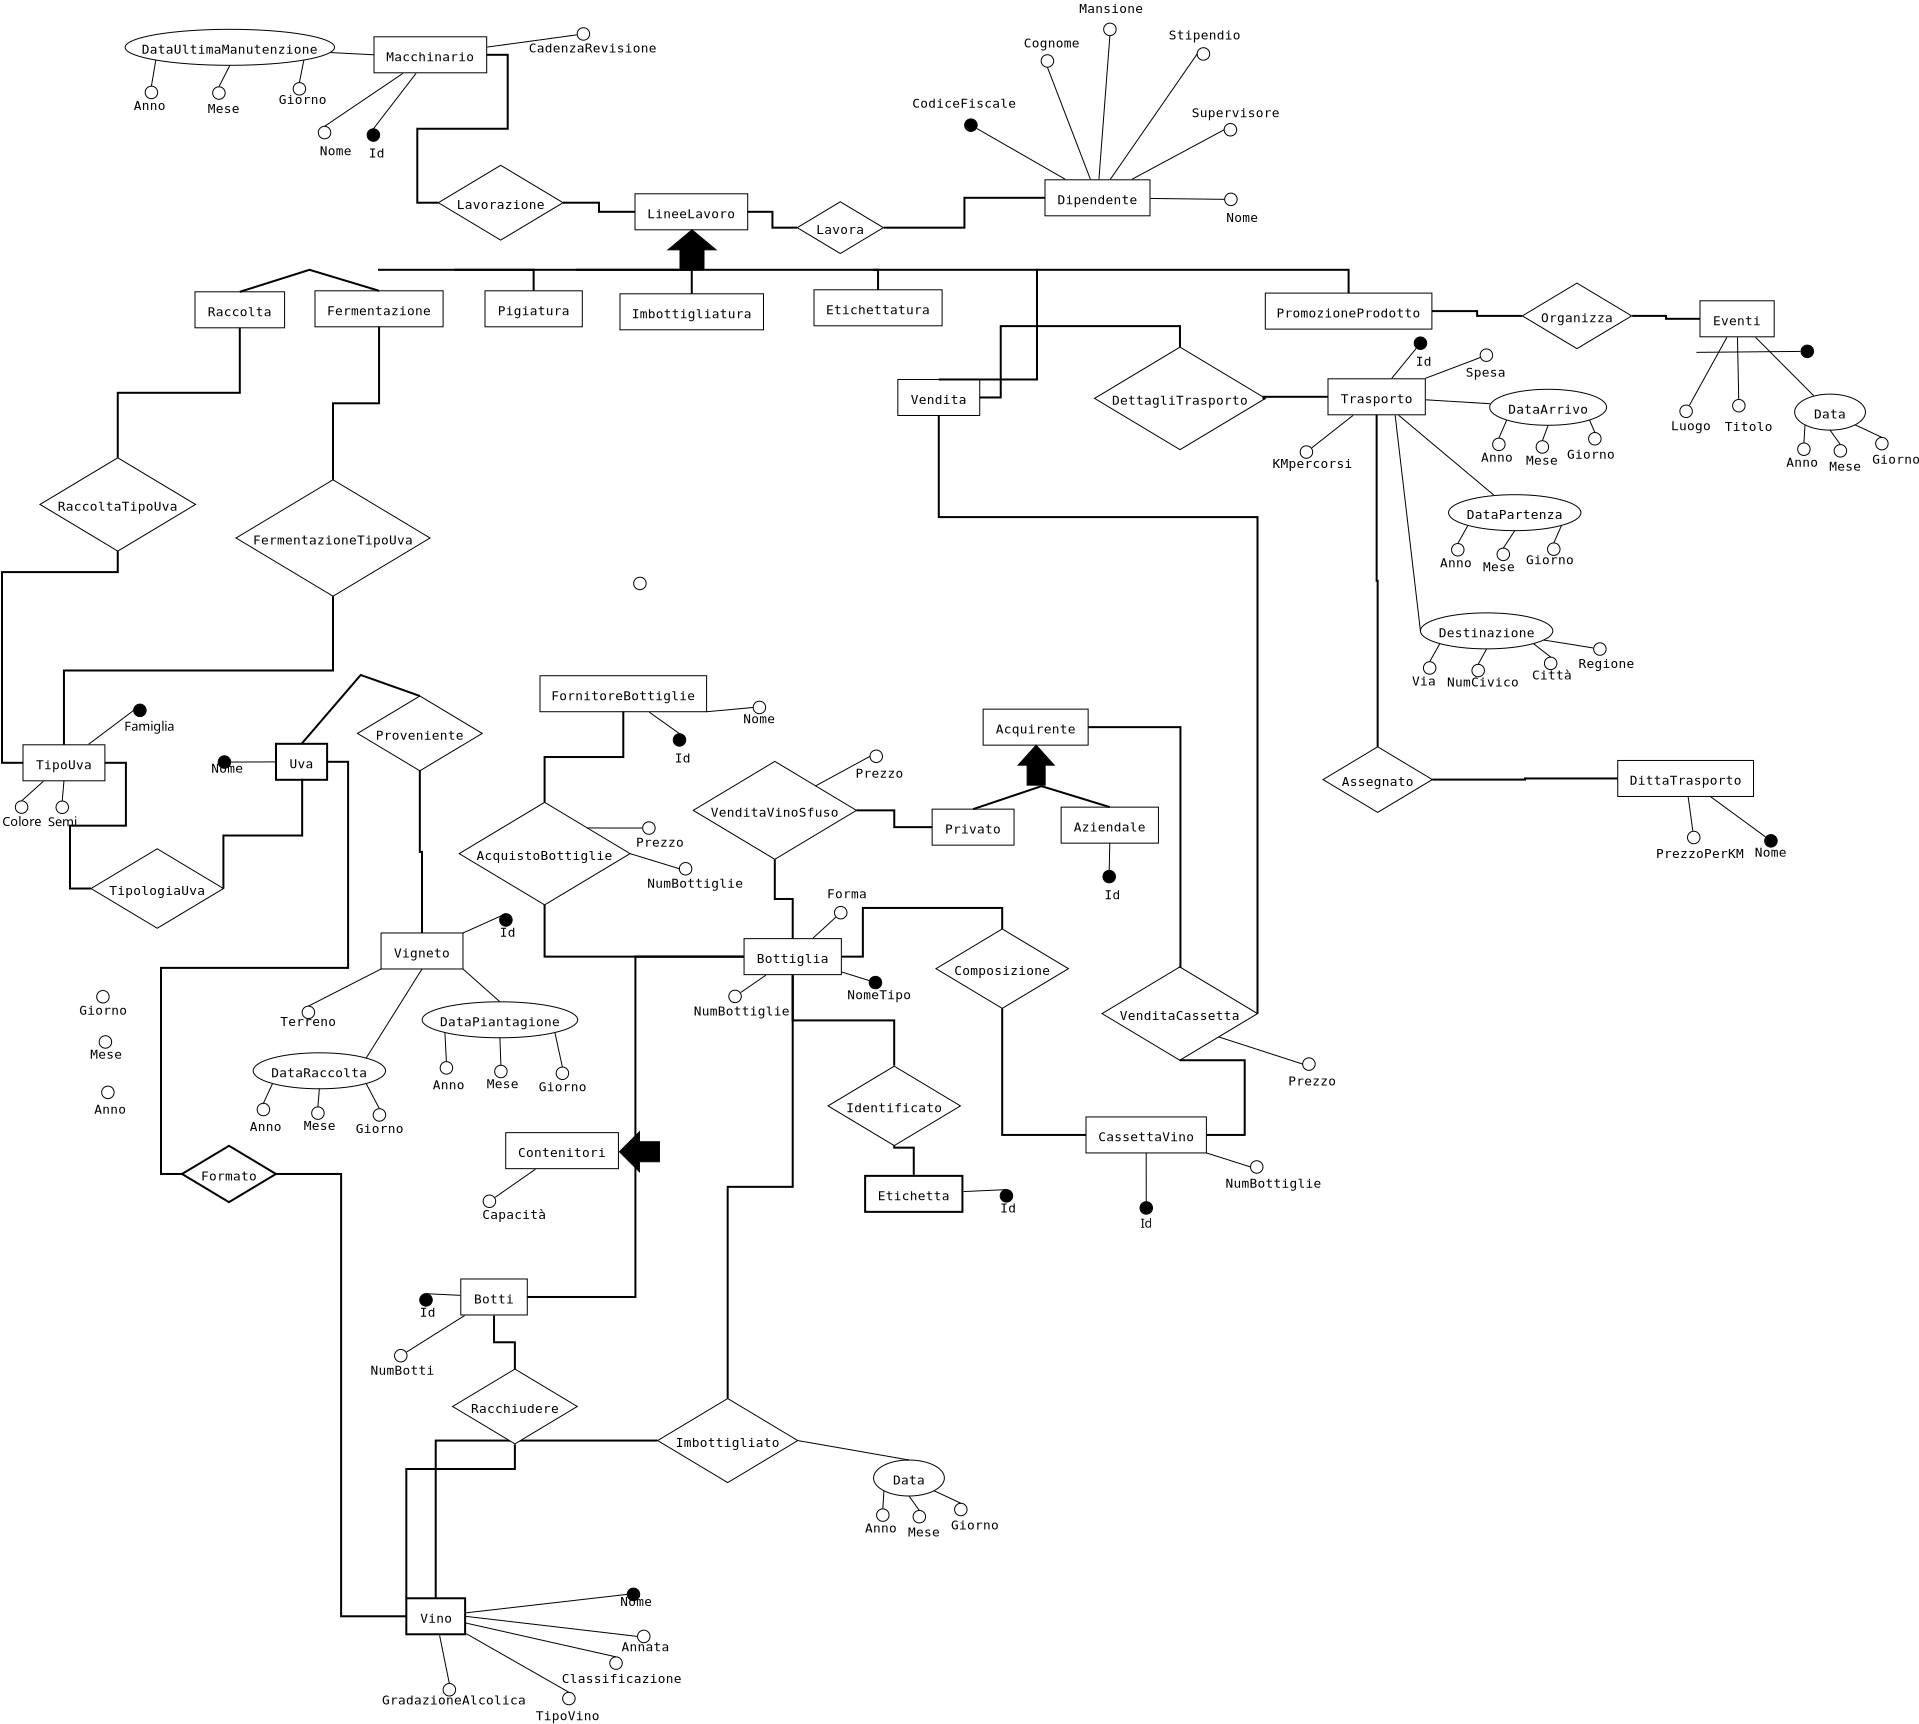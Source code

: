 <?xml version="1.0" encoding="UTF-8"?>
<dia:diagram xmlns:dia="http://www.lysator.liu.se/~alla/dia/">
  <dia:layer name="Sfondo" visible="true" active="true">
    <dia:object type="ER - Entity" version="0" id="O0">
      <dia:attribute name="obj_pos">
        <dia:point val="53.166,80.824"/>
      </dia:attribute>
      <dia:attribute name="obj_bb">
        <dia:rectangle val="53.116,80.774;56.156,82.674"/>
      </dia:attribute>
      <dia:attribute name="elem_corner">
        <dia:point val="53.166,80.824"/>
      </dia:attribute>
      <dia:attribute name="elem_width">
        <dia:real val="2.94"/>
      </dia:attribute>
      <dia:attribute name="elem_height">
        <dia:real val="1.8"/>
      </dia:attribute>
      <dia:attribute name="border_width">
        <dia:real val="0.1"/>
      </dia:attribute>
      <dia:attribute name="border_color">
        <dia:color val="#000000"/>
      </dia:attribute>
      <dia:attribute name="inner_color">
        <dia:color val="#ffffff"/>
      </dia:attribute>
      <dia:attribute name="name">
        <dia:string>#Vino#</dia:string>
      </dia:attribute>
      <dia:attribute name="weak">
        <dia:boolean val="false"/>
      </dia:attribute>
      <dia:attribute name="associative">
        <dia:boolean val="false"/>
      </dia:attribute>
      <dia:attribute name="font">
        <dia:font family="monospace" style="0" name="Courier"/>
      </dia:attribute>
      <dia:attribute name="font_height">
        <dia:real val="0.8"/>
      </dia:attribute>
    </dia:object>
    <dia:object type="ER - Entity" version="0" id="O1">
      <dia:attribute name="obj_pos">
        <dia:point val="76.106,59.703"/>
      </dia:attribute>
      <dia:attribute name="obj_bb">
        <dia:rectangle val="76.056,59.653;81.021,61.553"/>
      </dia:attribute>
      <dia:attribute name="elem_corner">
        <dia:point val="76.106,59.703"/>
      </dia:attribute>
      <dia:attribute name="elem_width">
        <dia:real val="4.865"/>
      </dia:attribute>
      <dia:attribute name="elem_height">
        <dia:real val="1.8"/>
      </dia:attribute>
      <dia:attribute name="border_width">
        <dia:real val="0.1"/>
      </dia:attribute>
      <dia:attribute name="border_color">
        <dia:color val="#000000"/>
      </dia:attribute>
      <dia:attribute name="inner_color">
        <dia:color val="#ffffff"/>
      </dia:attribute>
      <dia:attribute name="name">
        <dia:string>#Etichetta#</dia:string>
      </dia:attribute>
      <dia:attribute name="weak">
        <dia:boolean val="false"/>
      </dia:attribute>
      <dia:attribute name="associative">
        <dia:boolean val="false"/>
      </dia:attribute>
      <dia:attribute name="font">
        <dia:font family="monospace" style="0" name="Courier"/>
      </dia:attribute>
      <dia:attribute name="font_height">
        <dia:real val="0.8"/>
      </dia:attribute>
    </dia:object>
    <dia:object type="ER - Entity" version="0" id="O2">
      <dia:attribute name="obj_pos">
        <dia:point val="46.65,38.1"/>
      </dia:attribute>
      <dia:attribute name="obj_bb">
        <dia:rectangle val="46.6,38.05;49.255,39.95"/>
      </dia:attribute>
      <dia:attribute name="elem_corner">
        <dia:point val="46.65,38.1"/>
      </dia:attribute>
      <dia:attribute name="elem_width">
        <dia:real val="2.555"/>
      </dia:attribute>
      <dia:attribute name="elem_height">
        <dia:real val="1.8"/>
      </dia:attribute>
      <dia:attribute name="border_width">
        <dia:real val="0.1"/>
      </dia:attribute>
      <dia:attribute name="border_color">
        <dia:color val="#000000"/>
      </dia:attribute>
      <dia:attribute name="inner_color">
        <dia:color val="#ffffff"/>
      </dia:attribute>
      <dia:attribute name="name">
        <dia:string>#Uva#</dia:string>
      </dia:attribute>
      <dia:attribute name="weak">
        <dia:boolean val="false"/>
      </dia:attribute>
      <dia:attribute name="associative">
        <dia:boolean val="false"/>
      </dia:attribute>
      <dia:attribute name="font">
        <dia:font family="monospace" style="0" name="Courier"/>
      </dia:attribute>
      <dia:attribute name="font_height">
        <dia:real val="0.8"/>
      </dia:attribute>
    </dia:object>
    <dia:object type="ER - Relationship" version="0" id="O3">
      <dia:attribute name="obj_pos">
        <dia:point val="41.95,58.2"/>
      </dia:attribute>
      <dia:attribute name="obj_bb">
        <dia:rectangle val="41.6,58.15;46.995,61.067"/>
      </dia:attribute>
      <dia:attribute name="elem_corner">
        <dia:point val="41.95,58.2"/>
      </dia:attribute>
      <dia:attribute name="elem_width">
        <dia:real val="4.695"/>
      </dia:attribute>
      <dia:attribute name="elem_height">
        <dia:real val="2.817"/>
      </dia:attribute>
      <dia:attribute name="border_width">
        <dia:real val="0.1"/>
      </dia:attribute>
      <dia:attribute name="border_color">
        <dia:color val="#000000"/>
      </dia:attribute>
      <dia:attribute name="inner_color">
        <dia:color val="#ffffff"/>
      </dia:attribute>
      <dia:attribute name="name">
        <dia:string>#Formato#</dia:string>
      </dia:attribute>
      <dia:attribute name="left_card">
        <dia:string>##</dia:string>
      </dia:attribute>
      <dia:attribute name="right_card">
        <dia:string>##</dia:string>
      </dia:attribute>
      <dia:attribute name="identifying">
        <dia:boolean val="false"/>
      </dia:attribute>
      <dia:attribute name="rotated">
        <dia:boolean val="false"/>
      </dia:attribute>
      <dia:attribute name="font">
        <dia:font family="monospace" style="0" name="Courier"/>
      </dia:attribute>
      <dia:attribute name="font_height">
        <dia:real val="0.8"/>
      </dia:attribute>
    </dia:object>
    <dia:object type="ER - Participation" version="1" id="O4">
      <dia:attribute name="obj_pos">
        <dia:point val="49.205,39"/>
      </dia:attribute>
      <dia:attribute name="obj_bb">
        <dia:rectangle val="41.9,38.95;50.305,59.658"/>
      </dia:attribute>
      <dia:attribute name="orth_points">
        <dia:point val="49.205,39"/>
        <dia:point val="50.255,39"/>
        <dia:point val="50.255,49.279"/>
        <dia:point val="41.95,49.279"/>
        <dia:point val="41.95,59.608"/>
      </dia:attribute>
      <dia:attribute name="orth_orient">
        <dia:enum val="0"/>
        <dia:enum val="1"/>
        <dia:enum val="0"/>
        <dia:enum val="1"/>
      </dia:attribute>
      <dia:attribute name="autorouting">
        <dia:boolean val="true"/>
      </dia:attribute>
      <dia:attribute name="total">
        <dia:boolean val="false"/>
      </dia:attribute>
      <dia:connections>
        <dia:connection handle="0" to="O2" connection="4"/>
        <dia:connection handle="1" to="O3" connection="0"/>
      </dia:connections>
    </dia:object>
    <dia:object type="ER - Participation" version="1" id="O5">
      <dia:attribute name="obj_pos">
        <dia:point val="46.645,59.608"/>
      </dia:attribute>
      <dia:attribute name="obj_bb">
        <dia:rectangle val="46.595,59.559;53.216,81.774"/>
      </dia:attribute>
      <dia:attribute name="orth_points">
        <dia:point val="46.645,59.608"/>
        <dia:point val="49.906,59.608"/>
        <dia:point val="49.906,81.724"/>
        <dia:point val="53.166,81.724"/>
      </dia:attribute>
      <dia:attribute name="orth_orient">
        <dia:enum val="0"/>
        <dia:enum val="1"/>
        <dia:enum val="0"/>
      </dia:attribute>
      <dia:attribute name="autorouting">
        <dia:boolean val="true"/>
      </dia:attribute>
      <dia:attribute name="total">
        <dia:boolean val="false"/>
      </dia:attribute>
      <dia:connections>
        <dia:connection handle="0" to="O3" connection="4"/>
        <dia:connection handle="1" to="O0" connection="3"/>
      </dia:connections>
    </dia:object>
    <dia:object type="ER - Relationship" version="0" id="O6">
      <dia:attribute name="obj_pos">
        <dia:point val="74.25,54.219"/>
      </dia:attribute>
      <dia:attribute name="obj_bb">
        <dia:rectangle val="73.925,54.194;81.195,58.216"/>
      </dia:attribute>
      <dia:attribute name="elem_corner">
        <dia:point val="74.25,54.219"/>
      </dia:attribute>
      <dia:attribute name="elem_width">
        <dia:real val="6.62"/>
      </dia:attribute>
      <dia:attribute name="elem_height">
        <dia:real val="3.972"/>
      </dia:attribute>
      <dia:attribute name="border_width">
        <dia:real val="0.05"/>
      </dia:attribute>
      <dia:attribute name="border_color">
        <dia:color val="#000000"/>
      </dia:attribute>
      <dia:attribute name="inner_color">
        <dia:color val="#ffffff"/>
      </dia:attribute>
      <dia:attribute name="name">
        <dia:string>#Identificato#</dia:string>
      </dia:attribute>
      <dia:attribute name="left_card">
        <dia:string>##</dia:string>
      </dia:attribute>
      <dia:attribute name="right_card">
        <dia:string>##</dia:string>
      </dia:attribute>
      <dia:attribute name="identifying">
        <dia:boolean val="false"/>
      </dia:attribute>
      <dia:attribute name="rotated">
        <dia:boolean val="false"/>
      </dia:attribute>
      <dia:attribute name="font">
        <dia:font family="monospace" style="0" name="Courier"/>
      </dia:attribute>
      <dia:attribute name="font_height">
        <dia:real val="0.8"/>
      </dia:attribute>
    </dia:object>
    <dia:object type="ER - Participation" version="1" id="O7">
      <dia:attribute name="obj_pos">
        <dia:point val="78.539,59.653"/>
      </dia:attribute>
      <dia:attribute name="obj_bb">
        <dia:rectangle val="77.51,58.141;78.589,59.703"/>
      </dia:attribute>
      <dia:attribute name="orth_points">
        <dia:point val="78.539,59.653"/>
        <dia:point val="78.539,58.293"/>
        <dia:point val="77.56,58.293"/>
        <dia:point val="77.56,58.191"/>
      </dia:attribute>
      <dia:attribute name="orth_orient">
        <dia:enum val="1"/>
        <dia:enum val="0"/>
        <dia:enum val="1"/>
      </dia:attribute>
      <dia:attribute name="autorouting">
        <dia:boolean val="false"/>
      </dia:attribute>
      <dia:attribute name="total">
        <dia:boolean val="false"/>
      </dia:attribute>
      <dia:connections>
        <dia:connection handle="0" to="O1" connection="8"/>
        <dia:connection handle="1" to="O6" connection="6"/>
      </dia:connections>
    </dia:object>
    <dia:object type="ER - Entity" version="0" id="O8">
      <dia:attribute name="obj_pos">
        <dia:point val="64.6,10.6"/>
      </dia:attribute>
      <dia:attribute name="obj_bb">
        <dia:rectangle val="64.575,10.575;70.26,12.425"/>
      </dia:attribute>
      <dia:attribute name="elem_corner">
        <dia:point val="64.6,10.6"/>
      </dia:attribute>
      <dia:attribute name="elem_width">
        <dia:real val="5.635"/>
      </dia:attribute>
      <dia:attribute name="elem_height">
        <dia:real val="1.8"/>
      </dia:attribute>
      <dia:attribute name="border_width">
        <dia:real val="0.05"/>
      </dia:attribute>
      <dia:attribute name="border_color">
        <dia:color val="#000000"/>
      </dia:attribute>
      <dia:attribute name="inner_color">
        <dia:color val="#ffffff"/>
      </dia:attribute>
      <dia:attribute name="name">
        <dia:string>#LineeLavoro#</dia:string>
      </dia:attribute>
      <dia:attribute name="weak">
        <dia:boolean val="false"/>
      </dia:attribute>
      <dia:attribute name="associative">
        <dia:boolean val="false"/>
      </dia:attribute>
      <dia:attribute name="font">
        <dia:font family="monospace" style="0" name="Courier"/>
      </dia:attribute>
      <dia:attribute name="font_height">
        <dia:real val="0.8"/>
      </dia:attribute>
    </dia:object>
    <dia:object type="ER - Entity" version="0" id="O9">
      <dia:attribute name="obj_pos">
        <dia:point val="51.903,47.559"/>
      </dia:attribute>
      <dia:attribute name="obj_bb">
        <dia:rectangle val="51.878,47.534;56.023,49.384"/>
      </dia:attribute>
      <dia:attribute name="elem_corner">
        <dia:point val="51.903,47.559"/>
      </dia:attribute>
      <dia:attribute name="elem_width">
        <dia:real val="4.095"/>
      </dia:attribute>
      <dia:attribute name="elem_height">
        <dia:real val="1.8"/>
      </dia:attribute>
      <dia:attribute name="border_width">
        <dia:real val="0.05"/>
      </dia:attribute>
      <dia:attribute name="border_color">
        <dia:color val="#000000"/>
      </dia:attribute>
      <dia:attribute name="inner_color">
        <dia:color val="#ffffff"/>
      </dia:attribute>
      <dia:attribute name="name">
        <dia:string>#Vigneto#</dia:string>
      </dia:attribute>
      <dia:attribute name="weak">
        <dia:boolean val="false"/>
      </dia:attribute>
      <dia:attribute name="associative">
        <dia:boolean val="false"/>
      </dia:attribute>
      <dia:attribute name="font">
        <dia:font family="monospace" style="0" name="Courier"/>
      </dia:attribute>
      <dia:attribute name="font_height">
        <dia:real val="0.8"/>
      </dia:attribute>
    </dia:object>
    <dia:object type="ER - Entity" version="0" id="O10">
      <dia:attribute name="obj_pos">
        <dia:point val="42.6,15.5"/>
      </dia:attribute>
      <dia:attribute name="obj_bb">
        <dia:rectangle val="42.575,15.475;47.105,17.325"/>
      </dia:attribute>
      <dia:attribute name="elem_corner">
        <dia:point val="42.6,15.5"/>
      </dia:attribute>
      <dia:attribute name="elem_width">
        <dia:real val="4.48"/>
      </dia:attribute>
      <dia:attribute name="elem_height">
        <dia:real val="1.8"/>
      </dia:attribute>
      <dia:attribute name="border_width">
        <dia:real val="0.05"/>
      </dia:attribute>
      <dia:attribute name="border_color">
        <dia:color val="#000000"/>
      </dia:attribute>
      <dia:attribute name="inner_color">
        <dia:color val="#ffffff"/>
      </dia:attribute>
      <dia:attribute name="name">
        <dia:string>#Raccolta#</dia:string>
      </dia:attribute>
      <dia:attribute name="weak">
        <dia:boolean val="false"/>
      </dia:attribute>
      <dia:attribute name="associative">
        <dia:boolean val="false"/>
      </dia:attribute>
      <dia:attribute name="font">
        <dia:font family="monospace" style="0" name="Courier"/>
      </dia:attribute>
      <dia:attribute name="font_height">
        <dia:real val="0.8"/>
      </dia:attribute>
    </dia:object>
    <dia:object type="ER - Entity" version="0" id="O11">
      <dia:attribute name="obj_pos">
        <dia:point val="48.6,15.45"/>
      </dia:attribute>
      <dia:attribute name="obj_bb">
        <dia:rectangle val="48.575,15.425;55.03,17.275"/>
      </dia:attribute>
      <dia:attribute name="elem_corner">
        <dia:point val="48.6,15.45"/>
      </dia:attribute>
      <dia:attribute name="elem_width">
        <dia:real val="6.405"/>
      </dia:attribute>
      <dia:attribute name="elem_height">
        <dia:real val="1.8"/>
      </dia:attribute>
      <dia:attribute name="border_width">
        <dia:real val="0.05"/>
      </dia:attribute>
      <dia:attribute name="border_color">
        <dia:color val="#000000"/>
      </dia:attribute>
      <dia:attribute name="inner_color">
        <dia:color val="#ffffff"/>
      </dia:attribute>
      <dia:attribute name="name">
        <dia:string>#Fermentazione#</dia:string>
      </dia:attribute>
      <dia:attribute name="weak">
        <dia:boolean val="false"/>
      </dia:attribute>
      <dia:attribute name="associative">
        <dia:boolean val="false"/>
      </dia:attribute>
      <dia:attribute name="font">
        <dia:font family="monospace" style="0" name="Courier"/>
      </dia:attribute>
      <dia:attribute name="font_height">
        <dia:real val="0.8"/>
      </dia:attribute>
    </dia:object>
    <dia:object type="ER - Entity" version="0" id="O12">
      <dia:attribute name="obj_pos">
        <dia:point val="57.1,15.45"/>
      </dia:attribute>
      <dia:attribute name="obj_bb">
        <dia:rectangle val="57.075,15.425;61.99,17.275"/>
      </dia:attribute>
      <dia:attribute name="elem_corner">
        <dia:point val="57.1,15.45"/>
      </dia:attribute>
      <dia:attribute name="elem_width">
        <dia:real val="4.865"/>
      </dia:attribute>
      <dia:attribute name="elem_height">
        <dia:real val="1.8"/>
      </dia:attribute>
      <dia:attribute name="border_width">
        <dia:real val="0.05"/>
      </dia:attribute>
      <dia:attribute name="border_color">
        <dia:color val="#000000"/>
      </dia:attribute>
      <dia:attribute name="inner_color">
        <dia:color val="#ffffff"/>
      </dia:attribute>
      <dia:attribute name="name">
        <dia:string>#Pigiatura#</dia:string>
      </dia:attribute>
      <dia:attribute name="weak">
        <dia:boolean val="false"/>
      </dia:attribute>
      <dia:attribute name="associative">
        <dia:boolean val="false"/>
      </dia:attribute>
      <dia:attribute name="font">
        <dia:font family="monospace" style="0" name="Courier"/>
      </dia:attribute>
      <dia:attribute name="font_height">
        <dia:real val="0.8"/>
      </dia:attribute>
    </dia:object>
    <dia:object type="ER - Entity" version="0" id="O13">
      <dia:attribute name="obj_pos">
        <dia:point val="63.85,15.6"/>
      </dia:attribute>
      <dia:attribute name="obj_bb">
        <dia:rectangle val="63.825,15.575;71.05,17.425"/>
      </dia:attribute>
      <dia:attribute name="elem_corner">
        <dia:point val="63.85,15.6"/>
      </dia:attribute>
      <dia:attribute name="elem_width">
        <dia:real val="7.175"/>
      </dia:attribute>
      <dia:attribute name="elem_height">
        <dia:real val="1.8"/>
      </dia:attribute>
      <dia:attribute name="border_width">
        <dia:real val="0.05"/>
      </dia:attribute>
      <dia:attribute name="border_color">
        <dia:color val="#000000"/>
      </dia:attribute>
      <dia:attribute name="inner_color">
        <dia:color val="#ffffff"/>
      </dia:attribute>
      <dia:attribute name="name">
        <dia:string>#Imbottigliatura#</dia:string>
      </dia:attribute>
      <dia:attribute name="weak">
        <dia:boolean val="false"/>
      </dia:attribute>
      <dia:attribute name="associative">
        <dia:boolean val="false"/>
      </dia:attribute>
      <dia:attribute name="font">
        <dia:font family="monospace" style="0" name="Courier"/>
      </dia:attribute>
      <dia:attribute name="font_height">
        <dia:real val="0.8"/>
      </dia:attribute>
    </dia:object>
    <dia:object type="ER - Entity" version="0" id="O14">
      <dia:attribute name="obj_pos">
        <dia:point val="73.55,15.4"/>
      </dia:attribute>
      <dia:attribute name="obj_bb">
        <dia:rectangle val="73.525,15.375;79.98,17.225"/>
      </dia:attribute>
      <dia:attribute name="elem_corner">
        <dia:point val="73.55,15.4"/>
      </dia:attribute>
      <dia:attribute name="elem_width">
        <dia:real val="6.405"/>
      </dia:attribute>
      <dia:attribute name="elem_height">
        <dia:real val="1.8"/>
      </dia:attribute>
      <dia:attribute name="border_width">
        <dia:real val="0.05"/>
      </dia:attribute>
      <dia:attribute name="border_color">
        <dia:color val="#000000"/>
      </dia:attribute>
      <dia:attribute name="inner_color">
        <dia:color val="#ffffff"/>
      </dia:attribute>
      <dia:attribute name="name">
        <dia:string>#Etichettatura#</dia:string>
      </dia:attribute>
      <dia:attribute name="weak">
        <dia:boolean val="false"/>
      </dia:attribute>
      <dia:attribute name="associative">
        <dia:boolean val="false"/>
      </dia:attribute>
      <dia:attribute name="font">
        <dia:font family="monospace" style="0" name="Courier"/>
      </dia:attribute>
      <dia:attribute name="font_height">
        <dia:real val="0.8"/>
      </dia:attribute>
    </dia:object>
    <dia:object type="ER - Entity" version="0" id="O15">
      <dia:attribute name="obj_pos">
        <dia:point val="77.742,19.884"/>
      </dia:attribute>
      <dia:attribute name="obj_bb">
        <dia:rectangle val="77.717,19.859;81.862,21.709"/>
      </dia:attribute>
      <dia:attribute name="elem_corner">
        <dia:point val="77.742,19.884"/>
      </dia:attribute>
      <dia:attribute name="elem_width">
        <dia:real val="4.095"/>
      </dia:attribute>
      <dia:attribute name="elem_height">
        <dia:real val="1.8"/>
      </dia:attribute>
      <dia:attribute name="border_width">
        <dia:real val="0.05"/>
      </dia:attribute>
      <dia:attribute name="border_color">
        <dia:color val="#000000"/>
      </dia:attribute>
      <dia:attribute name="inner_color">
        <dia:color val="#ffffff"/>
      </dia:attribute>
      <dia:attribute name="name">
        <dia:string>#Vendita#</dia:string>
      </dia:attribute>
      <dia:attribute name="weak">
        <dia:boolean val="false"/>
      </dia:attribute>
      <dia:attribute name="associative">
        <dia:boolean val="false"/>
      </dia:attribute>
      <dia:attribute name="font">
        <dia:font family="monospace" style="0" name="Courier"/>
      </dia:attribute>
      <dia:attribute name="font_height">
        <dia:real val="0.8"/>
      </dia:attribute>
    </dia:object>
    <dia:object type="ER - Entity" version="0" id="O16">
      <dia:attribute name="obj_pos">
        <dia:point val="59.85,34.696"/>
      </dia:attribute>
      <dia:attribute name="obj_bb">
        <dia:rectangle val="59.825,34.671;68.205,36.521"/>
      </dia:attribute>
      <dia:attribute name="elem_corner">
        <dia:point val="59.85,34.696"/>
      </dia:attribute>
      <dia:attribute name="elem_width">
        <dia:real val="8.33"/>
      </dia:attribute>
      <dia:attribute name="elem_height">
        <dia:real val="1.8"/>
      </dia:attribute>
      <dia:attribute name="border_width">
        <dia:real val="0.05"/>
      </dia:attribute>
      <dia:attribute name="border_color">
        <dia:color val="#000000"/>
      </dia:attribute>
      <dia:attribute name="inner_color">
        <dia:color val="#ffffff"/>
      </dia:attribute>
      <dia:attribute name="name">
        <dia:string>#FornitoreBottiglie#</dia:string>
      </dia:attribute>
      <dia:attribute name="weak">
        <dia:boolean val="false"/>
      </dia:attribute>
      <dia:attribute name="associative">
        <dia:boolean val="false"/>
      </dia:attribute>
      <dia:attribute name="font">
        <dia:font family="monospace" style="0" name="Courier"/>
      </dia:attribute>
      <dia:attribute name="font_height">
        <dia:real val="0.8"/>
      </dia:attribute>
    </dia:object>
    <dia:object type="ER - Entity" version="0" id="O17">
      <dia:attribute name="obj_pos">
        <dia:point val="82.007,36.367"/>
      </dia:attribute>
      <dia:attribute name="obj_bb">
        <dia:rectangle val="81.982,36.342;87.282,38.192"/>
      </dia:attribute>
      <dia:attribute name="elem_corner">
        <dia:point val="82.007,36.367"/>
      </dia:attribute>
      <dia:attribute name="elem_width">
        <dia:real val="5.25"/>
      </dia:attribute>
      <dia:attribute name="elem_height">
        <dia:real val="1.8"/>
      </dia:attribute>
      <dia:attribute name="border_width">
        <dia:real val="0.05"/>
      </dia:attribute>
      <dia:attribute name="border_color">
        <dia:color val="#000000"/>
      </dia:attribute>
      <dia:attribute name="inner_color">
        <dia:color val="#ffffff"/>
      </dia:attribute>
      <dia:attribute name="name">
        <dia:string>#Acquirente#</dia:string>
      </dia:attribute>
      <dia:attribute name="weak">
        <dia:boolean val="false"/>
      </dia:attribute>
      <dia:attribute name="associative">
        <dia:boolean val="false"/>
      </dia:attribute>
      <dia:attribute name="font">
        <dia:font family="monospace" style="0" name="Courier"/>
      </dia:attribute>
      <dia:attribute name="font_height">
        <dia:real val="0.8"/>
      </dia:attribute>
    </dia:object>
    <dia:object type="ER - Entity" version="0" id="O18">
      <dia:attribute name="obj_pos">
        <dia:point val="79.457,41.367"/>
      </dia:attribute>
      <dia:attribute name="obj_bb">
        <dia:rectangle val="79.432,41.342;83.577,43.192"/>
      </dia:attribute>
      <dia:attribute name="elem_corner">
        <dia:point val="79.457,41.367"/>
      </dia:attribute>
      <dia:attribute name="elem_width">
        <dia:real val="4.095"/>
      </dia:attribute>
      <dia:attribute name="elem_height">
        <dia:real val="1.8"/>
      </dia:attribute>
      <dia:attribute name="border_width">
        <dia:real val="0.05"/>
      </dia:attribute>
      <dia:attribute name="border_color">
        <dia:color val="#000000"/>
      </dia:attribute>
      <dia:attribute name="inner_color">
        <dia:color val="#ffffff"/>
      </dia:attribute>
      <dia:attribute name="name">
        <dia:string>#Privato#</dia:string>
      </dia:attribute>
      <dia:attribute name="weak">
        <dia:boolean val="false"/>
      </dia:attribute>
      <dia:attribute name="associative">
        <dia:boolean val="false"/>
      </dia:attribute>
      <dia:attribute name="font">
        <dia:font family="monospace" style="0" name="Courier"/>
      </dia:attribute>
      <dia:attribute name="font_height">
        <dia:real val="0.8"/>
      </dia:attribute>
    </dia:object>
    <dia:object type="ER - Entity" version="0" id="O19">
      <dia:attribute name="obj_pos">
        <dia:point val="85.907,41.267"/>
      </dia:attribute>
      <dia:attribute name="obj_bb">
        <dia:rectangle val="85.882,41.242;90.797,43.092"/>
      </dia:attribute>
      <dia:attribute name="elem_corner">
        <dia:point val="85.907,41.267"/>
      </dia:attribute>
      <dia:attribute name="elem_width">
        <dia:real val="4.865"/>
      </dia:attribute>
      <dia:attribute name="elem_height">
        <dia:real val="1.8"/>
      </dia:attribute>
      <dia:attribute name="border_width">
        <dia:real val="0.05"/>
      </dia:attribute>
      <dia:attribute name="border_color">
        <dia:color val="#000000"/>
      </dia:attribute>
      <dia:attribute name="inner_color">
        <dia:color val="#ffffff"/>
      </dia:attribute>
      <dia:attribute name="name">
        <dia:string>#Aziendale#</dia:string>
      </dia:attribute>
      <dia:attribute name="weak">
        <dia:boolean val="false"/>
      </dia:attribute>
      <dia:attribute name="associative">
        <dia:boolean val="false"/>
      </dia:attribute>
      <dia:attribute name="font">
        <dia:font family="monospace" style="0" name="Courier"/>
      </dia:attribute>
      <dia:attribute name="font_height">
        <dia:real val="0.8"/>
      </dia:attribute>
    </dia:object>
    <dia:object type="ER - Entity" version="0" id="O20">
      <dia:attribute name="obj_pos">
        <dia:point val="99.25,19.85"/>
      </dia:attribute>
      <dia:attribute name="obj_bb">
        <dia:rectangle val="99.225,19.825;104.14,21.675"/>
      </dia:attribute>
      <dia:attribute name="elem_corner">
        <dia:point val="99.25,19.85"/>
      </dia:attribute>
      <dia:attribute name="elem_width">
        <dia:real val="4.865"/>
      </dia:attribute>
      <dia:attribute name="elem_height">
        <dia:real val="1.8"/>
      </dia:attribute>
      <dia:attribute name="border_width">
        <dia:real val="0.05"/>
      </dia:attribute>
      <dia:attribute name="border_color">
        <dia:color val="#000000"/>
      </dia:attribute>
      <dia:attribute name="inner_color">
        <dia:color val="#ffffff"/>
      </dia:attribute>
      <dia:attribute name="name">
        <dia:string>#Trasporto#</dia:string>
      </dia:attribute>
      <dia:attribute name="weak">
        <dia:boolean val="false"/>
      </dia:attribute>
      <dia:attribute name="associative">
        <dia:boolean val="false"/>
      </dia:attribute>
      <dia:attribute name="font">
        <dia:font family="monospace" style="0" name="Courier"/>
      </dia:attribute>
      <dia:attribute name="font_height">
        <dia:real val="0.8"/>
      </dia:attribute>
    </dia:object>
    <dia:object type="ER - Entity" version="0" id="O21">
      <dia:attribute name="obj_pos">
        <dia:point val="113.737,38.933"/>
      </dia:attribute>
      <dia:attribute name="obj_bb">
        <dia:rectangle val="113.712,38.908;120.552,40.758"/>
      </dia:attribute>
      <dia:attribute name="elem_corner">
        <dia:point val="113.737,38.933"/>
      </dia:attribute>
      <dia:attribute name="elem_width">
        <dia:real val="6.79"/>
      </dia:attribute>
      <dia:attribute name="elem_height">
        <dia:real val="1.8"/>
      </dia:attribute>
      <dia:attribute name="border_width">
        <dia:real val="0.05"/>
      </dia:attribute>
      <dia:attribute name="border_color">
        <dia:color val="#000000"/>
      </dia:attribute>
      <dia:attribute name="inner_color">
        <dia:color val="#ffffff"/>
      </dia:attribute>
      <dia:attribute name="name">
        <dia:string>#DittaTrasporto#</dia:string>
      </dia:attribute>
      <dia:attribute name="weak">
        <dia:boolean val="false"/>
      </dia:attribute>
      <dia:attribute name="associative">
        <dia:boolean val="false"/>
      </dia:attribute>
      <dia:attribute name="font">
        <dia:font family="monospace" style="0" name="Courier"/>
      </dia:attribute>
      <dia:attribute name="font_height">
        <dia:real val="0.8"/>
      </dia:attribute>
    </dia:object>
    <dia:object type="ER - Entity" version="0" id="O22">
      <dia:attribute name="obj_pos">
        <dia:point val="117.85,15.95"/>
      </dia:attribute>
      <dia:attribute name="obj_bb">
        <dia:rectangle val="117.825,15.925;121.585,17.775"/>
      </dia:attribute>
      <dia:attribute name="elem_corner">
        <dia:point val="117.85,15.95"/>
      </dia:attribute>
      <dia:attribute name="elem_width">
        <dia:real val="3.71"/>
      </dia:attribute>
      <dia:attribute name="elem_height">
        <dia:real val="1.8"/>
      </dia:attribute>
      <dia:attribute name="border_width">
        <dia:real val="0.05"/>
      </dia:attribute>
      <dia:attribute name="border_color">
        <dia:color val="#000000"/>
      </dia:attribute>
      <dia:attribute name="inner_color">
        <dia:color val="#ffffff"/>
      </dia:attribute>
      <dia:attribute name="name">
        <dia:string>#Eventi#</dia:string>
      </dia:attribute>
      <dia:attribute name="weak">
        <dia:boolean val="false"/>
      </dia:attribute>
      <dia:attribute name="associative">
        <dia:boolean val="false"/>
      </dia:attribute>
      <dia:attribute name="font">
        <dia:font family="monospace" style="0" name="Courier"/>
      </dia:attribute>
      <dia:attribute name="font_height">
        <dia:real val="0.8"/>
      </dia:attribute>
    </dia:object>
    <dia:object type="ER - Entity" version="0" id="O23">
      <dia:attribute name="obj_pos">
        <dia:point val="85.1,9.9"/>
      </dia:attribute>
      <dia:attribute name="obj_bb">
        <dia:rectangle val="85.075,9.875;90.375,11.725"/>
      </dia:attribute>
      <dia:attribute name="elem_corner">
        <dia:point val="85.1,9.9"/>
      </dia:attribute>
      <dia:attribute name="elem_width">
        <dia:real val="5.25"/>
      </dia:attribute>
      <dia:attribute name="elem_height">
        <dia:real val="1.8"/>
      </dia:attribute>
      <dia:attribute name="border_width">
        <dia:real val="0.05"/>
      </dia:attribute>
      <dia:attribute name="border_color">
        <dia:color val="#000000"/>
      </dia:attribute>
      <dia:attribute name="inner_color">
        <dia:color val="#ffffff"/>
      </dia:attribute>
      <dia:attribute name="name">
        <dia:string>#Dipendente#</dia:string>
      </dia:attribute>
      <dia:attribute name="weak">
        <dia:boolean val="false"/>
      </dia:attribute>
      <dia:attribute name="associative">
        <dia:boolean val="false"/>
      </dia:attribute>
      <dia:attribute name="font">
        <dia:font family="monospace" style="0" name="Courier"/>
      </dia:attribute>
      <dia:attribute name="font_height">
        <dia:real val="0.8"/>
      </dia:attribute>
    </dia:object>
    <dia:object type="ER - Entity" version="0" id="O24">
      <dia:attribute name="obj_pos">
        <dia:point val="51.55,2.75"/>
      </dia:attribute>
      <dia:attribute name="obj_bb">
        <dia:rectangle val="51.525,2.725;57.21,4.575"/>
      </dia:attribute>
      <dia:attribute name="elem_corner">
        <dia:point val="51.55,2.75"/>
      </dia:attribute>
      <dia:attribute name="elem_width">
        <dia:real val="5.635"/>
      </dia:attribute>
      <dia:attribute name="elem_height">
        <dia:real val="1.8"/>
      </dia:attribute>
      <dia:attribute name="border_width">
        <dia:real val="0.05"/>
      </dia:attribute>
      <dia:attribute name="border_color">
        <dia:color val="#000000"/>
      </dia:attribute>
      <dia:attribute name="inner_color">
        <dia:color val="#ffffff"/>
      </dia:attribute>
      <dia:attribute name="name">
        <dia:string>#Macchinario#</dia:string>
      </dia:attribute>
      <dia:attribute name="weak">
        <dia:boolean val="false"/>
      </dia:attribute>
      <dia:attribute name="associative">
        <dia:boolean val="false"/>
      </dia:attribute>
      <dia:attribute name="font">
        <dia:font family="monospace" style="0" name="Courier"/>
      </dia:attribute>
      <dia:attribute name="font_height">
        <dia:real val="0.8"/>
      </dia:attribute>
    </dia:object>
    <dia:object type="ER - Entity" version="0" id="O25">
      <dia:attribute name="obj_pos">
        <dia:point val="70.053,47.842"/>
      </dia:attribute>
      <dia:attribute name="obj_bb">
        <dia:rectangle val="70.028,47.817;74.943,49.667"/>
      </dia:attribute>
      <dia:attribute name="elem_corner">
        <dia:point val="70.053,47.842"/>
      </dia:attribute>
      <dia:attribute name="elem_width">
        <dia:real val="4.865"/>
      </dia:attribute>
      <dia:attribute name="elem_height">
        <dia:real val="1.8"/>
      </dia:attribute>
      <dia:attribute name="border_width">
        <dia:real val="0.05"/>
      </dia:attribute>
      <dia:attribute name="border_color">
        <dia:color val="#000000"/>
      </dia:attribute>
      <dia:attribute name="inner_color">
        <dia:color val="#ffffff"/>
      </dia:attribute>
      <dia:attribute name="name">
        <dia:string>#Bottiglia#</dia:string>
      </dia:attribute>
      <dia:attribute name="weak">
        <dia:boolean val="false"/>
      </dia:attribute>
      <dia:attribute name="associative">
        <dia:boolean val="false"/>
      </dia:attribute>
      <dia:attribute name="font">
        <dia:font family="monospace" style="0" name="Courier"/>
      </dia:attribute>
      <dia:attribute name="font_height">
        <dia:real val="0.8"/>
      </dia:attribute>
    </dia:object>
    <dia:object type="ER - Participation" version="1" id="O26">
      <dia:attribute name="obj_pos">
        <dia:point val="44.84,15.5"/>
      </dia:attribute>
      <dia:attribute name="obj_bb">
        <dia:rectangle val="44.79,14.35;51.853,15.55"/>
      </dia:attribute>
      <dia:attribute name="orth_points">
        <dia:point val="44.84,15.5"/>
        <dia:point val="44.84,14.4"/>
        <dia:point val="51.803,14.4"/>
        <dia:point val="51.803,15.45"/>
      </dia:attribute>
      <dia:attribute name="orth_orient">
        <dia:enum val="1"/>
        <dia:enum val="0"/>
        <dia:enum val="1"/>
      </dia:attribute>
      <dia:attribute name="autorouting">
        <dia:boolean val="true"/>
      </dia:attribute>
      <dia:attribute name="total">
        <dia:boolean val="false"/>
      </dia:attribute>
      <dia:connections>
        <dia:connection handle="0" to="O10" connection="1"/>
        <dia:connection handle="1" to="O11" connection="1"/>
      </dia:connections>
    </dia:object>
    <dia:object type="ER - Participation" version="1" id="O27">
      <dia:attribute name="obj_pos">
        <dia:point val="51.75,14.4"/>
      </dia:attribute>
      <dia:attribute name="obj_bb">
        <dia:rectangle val="51.75,14.35;59.583,15.5"/>
      </dia:attribute>
      <dia:attribute name="orth_points">
        <dia:point val="51.75,14.4"/>
        <dia:point val="51.75,14.4"/>
        <dia:point val="59.533,14.4"/>
        <dia:point val="59.533,15.45"/>
      </dia:attribute>
      <dia:attribute name="orth_orient">
        <dia:enum val="1"/>
        <dia:enum val="0"/>
        <dia:enum val="1"/>
      </dia:attribute>
      <dia:attribute name="autorouting">
        <dia:boolean val="false"/>
      </dia:attribute>
      <dia:attribute name="total">
        <dia:boolean val="false"/>
      </dia:attribute>
      <dia:connections>
        <dia:connection handle="1" to="O12" connection="1"/>
      </dia:connections>
    </dia:object>
    <dia:object type="ER - Participation" version="1" id="O28">
      <dia:attribute name="obj_pos">
        <dia:point val="55.55,14.4"/>
      </dia:attribute>
      <dia:attribute name="obj_bb">
        <dia:rectangle val="55.55,14.35;67.488,15.65"/>
      </dia:attribute>
      <dia:attribute name="orth_points">
        <dia:point val="55.55,14.4"/>
        <dia:point val="55.55,14.4"/>
        <dia:point val="67.438,14.4"/>
        <dia:point val="67.438,15.6"/>
      </dia:attribute>
      <dia:attribute name="orth_orient">
        <dia:enum val="1"/>
        <dia:enum val="0"/>
        <dia:enum val="1"/>
      </dia:attribute>
      <dia:attribute name="autorouting">
        <dia:boolean val="false"/>
      </dia:attribute>
      <dia:attribute name="total">
        <dia:boolean val="false"/>
      </dia:attribute>
      <dia:connections>
        <dia:connection handle="1" to="O13" connection="1"/>
      </dia:connections>
    </dia:object>
    <dia:object type="ER - Participation" version="1" id="O29">
      <dia:attribute name="obj_pos">
        <dia:point val="61.65,14.4"/>
      </dia:attribute>
      <dia:attribute name="obj_bb">
        <dia:rectangle val="61.65,14.35;76.803,15.45"/>
      </dia:attribute>
      <dia:attribute name="orth_points">
        <dia:point val="61.65,14.4"/>
        <dia:point val="61.65,14.4"/>
        <dia:point val="76.753,14.4"/>
        <dia:point val="76.753,15.4"/>
      </dia:attribute>
      <dia:attribute name="orth_orient">
        <dia:enum val="1"/>
        <dia:enum val="0"/>
        <dia:enum val="1"/>
      </dia:attribute>
      <dia:attribute name="autorouting">
        <dia:boolean val="false"/>
      </dia:attribute>
      <dia:attribute name="total">
        <dia:boolean val="false"/>
      </dia:attribute>
      <dia:connections>
        <dia:connection handle="1" to="O14" connection="1"/>
      </dia:connections>
    </dia:object>
    <dia:object type="ER - Participation" version="1" id="O30">
      <dia:attribute name="obj_pos">
        <dia:point val="76.5,14.4"/>
      </dia:attribute>
      <dia:attribute name="obj_bb">
        <dia:rectangle val="76.45,14.35;84.75,19.934"/>
      </dia:attribute>
      <dia:attribute name="orth_points">
        <dia:point val="76.5,14.4"/>
        <dia:point val="84.7,14.4"/>
        <dia:point val="84.7,19.884"/>
        <dia:point val="79.789,19.884"/>
      </dia:attribute>
      <dia:attribute name="orth_orient">
        <dia:enum val="0"/>
        <dia:enum val="1"/>
        <dia:enum val="0"/>
      </dia:attribute>
      <dia:attribute name="autorouting">
        <dia:boolean val="false"/>
      </dia:attribute>
      <dia:attribute name="total">
        <dia:boolean val="false"/>
      </dia:attribute>
      <dia:connections>
        <dia:connection handle="1" to="O15" connection="1"/>
      </dia:connections>
    </dia:object>
    <dia:object type="ER - Participation" version="1" id="O31">
      <dia:attribute name="obj_pos">
        <dia:point val="84.7,14.45"/>
      </dia:attribute>
      <dia:attribute name="obj_bb">
        <dia:rectangle val="84.65,14.35;100.33,15.615"/>
      </dia:attribute>
      <dia:attribute name="orth_points">
        <dia:point val="84.7,14.45"/>
        <dia:point val="84.7,14.4"/>
        <dia:point val="100.28,14.4"/>
        <dia:point val="100.28,15.565"/>
      </dia:attribute>
      <dia:attribute name="orth_orient">
        <dia:enum val="1"/>
        <dia:enum val="0"/>
        <dia:enum val="1"/>
      </dia:attribute>
      <dia:attribute name="autorouting">
        <dia:boolean val="false"/>
      </dia:attribute>
      <dia:attribute name="total">
        <dia:boolean val="false"/>
      </dia:attribute>
      <dia:connections>
        <dia:connection handle="1" to="O74" connection="1"/>
      </dia:connections>
    </dia:object>
    <dia:object type="Geometric - Up Arrow" version="1" id="O32">
      <dia:attribute name="obj_pos">
        <dia:point val="66.25,12.4"/>
      </dia:attribute>
      <dia:attribute name="obj_bb">
        <dia:rectangle val="66.181,12.367;68.719,14.425"/>
      </dia:attribute>
      <dia:attribute name="meta">
        <dia:composite type="dict"/>
      </dia:attribute>
      <dia:attribute name="elem_corner">
        <dia:point val="66.25,12.4"/>
      </dia:attribute>
      <dia:attribute name="elem_width">
        <dia:real val="2.4"/>
      </dia:attribute>
      <dia:attribute name="elem_height">
        <dia:real val="2"/>
      </dia:attribute>
      <dia:attribute name="line_width">
        <dia:real val="0.05"/>
      </dia:attribute>
      <dia:attribute name="line_colour">
        <dia:color val="#000000"/>
      </dia:attribute>
      <dia:attribute name="fill_colour">
        <dia:color val="#000000"/>
      </dia:attribute>
      <dia:attribute name="show_background">
        <dia:boolean val="true"/>
      </dia:attribute>
      <dia:attribute name="line_style">
        <dia:enum val="0"/>
        <dia:real val="1"/>
      </dia:attribute>
      <dia:attribute name="flip_horizontal">
        <dia:boolean val="false"/>
      </dia:attribute>
      <dia:attribute name="flip_vertical">
        <dia:boolean val="false"/>
      </dia:attribute>
      <dia:attribute name="subscale">
        <dia:real val="1"/>
      </dia:attribute>
    </dia:object>
    <dia:object type="ER - Participation" version="1" id="O33">
      <dia:attribute name="obj_pos">
        <dia:point val="81.504,41.367"/>
      </dia:attribute>
      <dia:attribute name="obj_bb">
        <dia:rectangle val="81.454,40.167;88.389,41.417"/>
      </dia:attribute>
      <dia:attribute name="orth_points">
        <dia:point val="81.504,41.367"/>
        <dia:point val="81.504,40.217"/>
        <dia:point val="88.339,40.217"/>
        <dia:point val="88.339,41.267"/>
      </dia:attribute>
      <dia:attribute name="orth_orient">
        <dia:enum val="1"/>
        <dia:enum val="0"/>
        <dia:enum val="1"/>
      </dia:attribute>
      <dia:attribute name="autorouting">
        <dia:boolean val="true"/>
      </dia:attribute>
      <dia:attribute name="total">
        <dia:boolean val="false"/>
      </dia:attribute>
      <dia:connections>
        <dia:connection handle="0" to="O18" connection="1"/>
        <dia:connection handle="1" to="O19" connection="1"/>
      </dia:connections>
    </dia:object>
    <dia:object type="Geometric - Up Arrow" version="1" id="O34">
      <dia:attribute name="obj_pos">
        <dia:point val="83.757,38.167"/>
      </dia:attribute>
      <dia:attribute name="obj_bb">
        <dia:rectangle val="83.701,38.13;85.613,40.192"/>
      </dia:attribute>
      <dia:attribute name="meta">
        <dia:composite type="dict"/>
      </dia:attribute>
      <dia:attribute name="elem_corner">
        <dia:point val="83.757,38.167"/>
      </dia:attribute>
      <dia:attribute name="elem_width">
        <dia:real val="1.8"/>
      </dia:attribute>
      <dia:attribute name="elem_height">
        <dia:real val="2"/>
      </dia:attribute>
      <dia:attribute name="line_width">
        <dia:real val="0.05"/>
      </dia:attribute>
      <dia:attribute name="line_colour">
        <dia:color val="#000000"/>
      </dia:attribute>
      <dia:attribute name="fill_colour">
        <dia:color val="#000000"/>
      </dia:attribute>
      <dia:attribute name="show_background">
        <dia:boolean val="true"/>
      </dia:attribute>
      <dia:attribute name="line_style">
        <dia:enum val="0"/>
        <dia:real val="1"/>
      </dia:attribute>
      <dia:attribute name="flip_horizontal">
        <dia:boolean val="false"/>
      </dia:attribute>
      <dia:attribute name="flip_vertical">
        <dia:boolean val="false"/>
      </dia:attribute>
      <dia:attribute name="subscale">
        <dia:real val="1"/>
      </dia:attribute>
    </dia:object>
    <dia:object type="ER - Relationship" version="0" id="O35">
      <dia:attribute name="obj_pos">
        <dia:point val="34.85,23.8"/>
      </dia:attribute>
      <dia:attribute name="obj_bb">
        <dia:rectangle val="34.525,23.775;42.95,28.49"/>
      </dia:attribute>
      <dia:attribute name="elem_corner">
        <dia:point val="34.85,23.8"/>
      </dia:attribute>
      <dia:attribute name="elem_width">
        <dia:real val="7.775"/>
      </dia:attribute>
      <dia:attribute name="elem_height">
        <dia:real val="4.665"/>
      </dia:attribute>
      <dia:attribute name="border_width">
        <dia:real val="0.05"/>
      </dia:attribute>
      <dia:attribute name="border_color">
        <dia:color val="#000000"/>
      </dia:attribute>
      <dia:attribute name="inner_color">
        <dia:color val="#ffffff"/>
      </dia:attribute>
      <dia:attribute name="name">
        <dia:string>#RaccoltaTipoUva#</dia:string>
      </dia:attribute>
      <dia:attribute name="left_card">
        <dia:string>##</dia:string>
      </dia:attribute>
      <dia:attribute name="right_card">
        <dia:string>##</dia:string>
      </dia:attribute>
      <dia:attribute name="identifying">
        <dia:boolean val="false"/>
      </dia:attribute>
      <dia:attribute name="rotated">
        <dia:boolean val="false"/>
      </dia:attribute>
      <dia:attribute name="font">
        <dia:font family="monospace" style="0" name="Courier"/>
      </dia:attribute>
      <dia:attribute name="font_height">
        <dia:real val="0.8"/>
      </dia:attribute>
    </dia:object>
    <dia:object type="ER - Participation" version="1" id="O36">
      <dia:attribute name="obj_pos">
        <dia:point val="44.84,17.3"/>
      </dia:attribute>
      <dia:attribute name="obj_bb">
        <dia:rectangle val="38.688,17.25;44.89,23.85"/>
      </dia:attribute>
      <dia:attribute name="orth_points">
        <dia:point val="44.84,17.3"/>
        <dia:point val="44.84,20.55"/>
        <dia:point val="38.738,20.55"/>
        <dia:point val="38.738,23.8"/>
      </dia:attribute>
      <dia:attribute name="orth_orient">
        <dia:enum val="1"/>
        <dia:enum val="0"/>
        <dia:enum val="1"/>
      </dia:attribute>
      <dia:attribute name="autorouting">
        <dia:boolean val="true"/>
      </dia:attribute>
      <dia:attribute name="total">
        <dia:boolean val="false"/>
      </dia:attribute>
      <dia:connections>
        <dia:connection handle="0" to="O10" connection="6"/>
        <dia:connection handle="1" to="O35" connection="2"/>
      </dia:connections>
    </dia:object>
    <dia:object type="ER - Entity" version="0" id="O37">
      <dia:attribute name="obj_pos">
        <dia:point val="34.0,38.15"/>
      </dia:attribute>
      <dia:attribute name="obj_bb">
        <dia:rectangle val="33.975,38.125;38.12,39.975"/>
      </dia:attribute>
      <dia:attribute name="elem_corner">
        <dia:point val="34.0,38.15"/>
      </dia:attribute>
      <dia:attribute name="elem_width">
        <dia:real val="4.095"/>
      </dia:attribute>
      <dia:attribute name="elem_height">
        <dia:real val="1.8"/>
      </dia:attribute>
      <dia:attribute name="border_width">
        <dia:real val="0.05"/>
      </dia:attribute>
      <dia:attribute name="border_color">
        <dia:color val="#000000"/>
      </dia:attribute>
      <dia:attribute name="inner_color">
        <dia:color val="#ffffff"/>
      </dia:attribute>
      <dia:attribute name="name">
        <dia:string>#TipoUva#</dia:string>
      </dia:attribute>
      <dia:attribute name="weak">
        <dia:boolean val="false"/>
      </dia:attribute>
      <dia:attribute name="associative">
        <dia:boolean val="false"/>
      </dia:attribute>
      <dia:attribute name="font">
        <dia:font family="monospace" style="0" name="Courier"/>
      </dia:attribute>
      <dia:attribute name="font_height">
        <dia:real val="0.8"/>
      </dia:attribute>
    </dia:object>
    <dia:object type="ER - Participation" version="1" id="O38">
      <dia:attribute name="obj_pos">
        <dia:point val="38.738,28.465"/>
      </dia:attribute>
      <dia:attribute name="obj_bb">
        <dia:rectangle val="32.9,28.415;38.788,39.1"/>
      </dia:attribute>
      <dia:attribute name="orth_points">
        <dia:point val="38.738,28.465"/>
        <dia:point val="32.95,28.465"/>
        <dia:point val="32.95,39.05"/>
        <dia:point val="34.0,39.05"/>
      </dia:attribute>
      <dia:attribute name="orth_orient">
        <dia:enum val="0"/>
        <dia:enum val="1"/>
        <dia:enum val="0"/>
      </dia:attribute>
      <dia:attribute name="autorouting">
        <dia:boolean val="true"/>
      </dia:attribute>
      <dia:attribute name="total">
        <dia:boolean val="false"/>
      </dia:attribute>
      <dia:connections>
        <dia:connection handle="0" to="O35" connection="6"/>
        <dia:connection handle="1" to="O37" connection="3"/>
      </dia:connections>
    </dia:object>
    <dia:object type="ER - Relationship" version="0" id="O39">
      <dia:attribute name="obj_pos">
        <dia:point val="37.4,43.35"/>
      </dia:attribute>
      <dia:attribute name="obj_bb">
        <dia:rectangle val="37.075,43.325;44.345,47.347"/>
      </dia:attribute>
      <dia:attribute name="elem_corner">
        <dia:point val="37.4,43.35"/>
      </dia:attribute>
      <dia:attribute name="elem_width">
        <dia:real val="6.62"/>
      </dia:attribute>
      <dia:attribute name="elem_height">
        <dia:real val="3.972"/>
      </dia:attribute>
      <dia:attribute name="border_width">
        <dia:real val="0.05"/>
      </dia:attribute>
      <dia:attribute name="border_color">
        <dia:color val="#000000"/>
      </dia:attribute>
      <dia:attribute name="inner_color">
        <dia:color val="#ffffff"/>
      </dia:attribute>
      <dia:attribute name="name">
        <dia:string>#TipologiaUva#</dia:string>
      </dia:attribute>
      <dia:attribute name="left_card">
        <dia:string>##</dia:string>
      </dia:attribute>
      <dia:attribute name="right_card">
        <dia:string>##</dia:string>
      </dia:attribute>
      <dia:attribute name="identifying">
        <dia:boolean val="false"/>
      </dia:attribute>
      <dia:attribute name="rotated">
        <dia:boolean val="false"/>
      </dia:attribute>
      <dia:attribute name="font">
        <dia:font family="monospace" style="0" name="Courier"/>
      </dia:attribute>
      <dia:attribute name="font_height">
        <dia:real val="0.8"/>
      </dia:attribute>
    </dia:object>
    <dia:object type="ER - Participation" version="1" id="O40">
      <dia:attribute name="obj_pos">
        <dia:point val="38.095,39.05"/>
      </dia:attribute>
      <dia:attribute name="obj_bb">
        <dia:rectangle val="37.35,39;39.195,45.386"/>
      </dia:attribute>
      <dia:attribute name="orth_points">
        <dia:point val="38.095,39.05"/>
        <dia:point val="39.145,39.05"/>
        <dia:point val="39.145,42.168"/>
        <dia:point val="37.4,42.168"/>
        <dia:point val="37.4,45.336"/>
      </dia:attribute>
      <dia:attribute name="orth_orient">
        <dia:enum val="0"/>
        <dia:enum val="1"/>
        <dia:enum val="0"/>
        <dia:enum val="1"/>
      </dia:attribute>
      <dia:attribute name="autorouting">
        <dia:boolean val="true"/>
      </dia:attribute>
      <dia:attribute name="total">
        <dia:boolean val="false"/>
      </dia:attribute>
      <dia:connections>
        <dia:connection handle="0" to="O37" connection="4"/>
        <dia:connection handle="1" to="O39" connection="0"/>
      </dia:connections>
    </dia:object>
    <dia:object type="ER - Participation" version="1" id="O41">
      <dia:attribute name="obj_pos">
        <dia:point val="44.02,45.336"/>
      </dia:attribute>
      <dia:attribute name="obj_bb">
        <dia:rectangle val="43.97,39.85;48.008,45.386"/>
      </dia:attribute>
      <dia:attribute name="orth_points">
        <dia:point val="44.02,45.336"/>
        <dia:point val="44.02,42.686"/>
        <dia:point val="47.958,42.686"/>
        <dia:point val="47.958,39.9"/>
        <dia:point val="47.928,39.9"/>
      </dia:attribute>
      <dia:attribute name="orth_orient">
        <dia:enum val="1"/>
        <dia:enum val="0"/>
        <dia:enum val="1"/>
        <dia:enum val="0"/>
      </dia:attribute>
      <dia:attribute name="autorouting">
        <dia:boolean val="false"/>
      </dia:attribute>
      <dia:attribute name="total">
        <dia:boolean val="false"/>
      </dia:attribute>
      <dia:connections>
        <dia:connection handle="0" to="O39" connection="4"/>
        <dia:connection handle="1" to="O2" connection="6"/>
      </dia:connections>
    </dia:object>
    <dia:object type="ER - Relationship" version="0" id="O42">
      <dia:attribute name="obj_pos">
        <dia:point val="50.724,35.71"/>
      </dia:attribute>
      <dia:attribute name="obj_bb">
        <dia:rectangle val="50.398,35.685;57.283,39.476"/>
      </dia:attribute>
      <dia:attribute name="elem_corner">
        <dia:point val="50.724,35.71"/>
      </dia:attribute>
      <dia:attribute name="elem_width">
        <dia:real val="6.235"/>
      </dia:attribute>
      <dia:attribute name="elem_height">
        <dia:real val="3.741"/>
      </dia:attribute>
      <dia:attribute name="border_width">
        <dia:real val="0.05"/>
      </dia:attribute>
      <dia:attribute name="border_color">
        <dia:color val="#000000"/>
      </dia:attribute>
      <dia:attribute name="inner_color">
        <dia:color val="#ffffff"/>
      </dia:attribute>
      <dia:attribute name="name">
        <dia:string>#Proveniente#</dia:string>
      </dia:attribute>
      <dia:attribute name="left_card">
        <dia:string>##</dia:string>
      </dia:attribute>
      <dia:attribute name="right_card">
        <dia:string>##</dia:string>
      </dia:attribute>
      <dia:attribute name="identifying">
        <dia:boolean val="false"/>
      </dia:attribute>
      <dia:attribute name="rotated">
        <dia:boolean val="false"/>
      </dia:attribute>
      <dia:attribute name="font">
        <dia:font family="monospace" style="0" name="Courier"/>
      </dia:attribute>
      <dia:attribute name="font_height">
        <dia:real val="0.8"/>
      </dia:attribute>
    </dia:object>
    <dia:object type="ER - Participation" version="1" id="O43">
      <dia:attribute name="obj_pos">
        <dia:point val="47.928,38.1"/>
      </dia:attribute>
      <dia:attribute name="obj_bb">
        <dia:rectangle val="47.878,35.66;53.891,38.15"/>
      </dia:attribute>
      <dia:attribute name="orth_points">
        <dia:point val="47.928,38.1"/>
        <dia:point val="47.928,35.71"/>
        <dia:point val="53.841,35.71"/>
      </dia:attribute>
      <dia:attribute name="orth_orient">
        <dia:enum val="1"/>
        <dia:enum val="0"/>
      </dia:attribute>
      <dia:attribute name="autorouting">
        <dia:boolean val="true"/>
      </dia:attribute>
      <dia:attribute name="total">
        <dia:boolean val="false"/>
      </dia:attribute>
      <dia:connections>
        <dia:connection handle="0" to="O2" connection="1"/>
        <dia:connection handle="1" to="O42" connection="2"/>
      </dia:connections>
    </dia:object>
    <dia:object type="ER - Participation" version="1" id="O44">
      <dia:attribute name="obj_pos">
        <dia:point val="53.841,39.451"/>
      </dia:attribute>
      <dia:attribute name="obj_bb">
        <dia:rectangle val="53.791,39.401;54.0,47.609"/>
      </dia:attribute>
      <dia:attribute name="orth_points">
        <dia:point val="53.841,39.451"/>
        <dia:point val="53.841,43.505"/>
        <dia:point val="53.95,43.505"/>
        <dia:point val="53.95,47.559"/>
      </dia:attribute>
      <dia:attribute name="orth_orient">
        <dia:enum val="1"/>
        <dia:enum val="0"/>
        <dia:enum val="1"/>
      </dia:attribute>
      <dia:attribute name="autorouting">
        <dia:boolean val="true"/>
      </dia:attribute>
      <dia:attribute name="total">
        <dia:boolean val="false"/>
      </dia:attribute>
      <dia:connections>
        <dia:connection handle="0" to="O42" connection="6"/>
        <dia:connection handle="1" to="O9" connection="1"/>
      </dia:connections>
    </dia:object>
    <dia:object type="ER - Relationship" version="0" id="O45">
      <dia:attribute name="obj_pos">
        <dia:point val="65.731,70.837"/>
      </dia:attribute>
      <dia:attribute name="obj_bb">
        <dia:rectangle val="65.406,70.812;73.061,75.065"/>
      </dia:attribute>
      <dia:attribute name="elem_corner">
        <dia:point val="65.731,70.837"/>
      </dia:attribute>
      <dia:attribute name="elem_width">
        <dia:real val="7.005"/>
      </dia:attribute>
      <dia:attribute name="elem_height">
        <dia:real val="4.203"/>
      </dia:attribute>
      <dia:attribute name="border_width">
        <dia:real val="0.05"/>
      </dia:attribute>
      <dia:attribute name="border_color">
        <dia:color val="#000000"/>
      </dia:attribute>
      <dia:attribute name="inner_color">
        <dia:color val="#ffffff"/>
      </dia:attribute>
      <dia:attribute name="name">
        <dia:string>#Imbottigliato#</dia:string>
      </dia:attribute>
      <dia:attribute name="left_card">
        <dia:string>##</dia:string>
      </dia:attribute>
      <dia:attribute name="right_card">
        <dia:string>##</dia:string>
      </dia:attribute>
      <dia:attribute name="identifying">
        <dia:boolean val="false"/>
      </dia:attribute>
      <dia:attribute name="rotated">
        <dia:boolean val="false"/>
      </dia:attribute>
      <dia:attribute name="font">
        <dia:font family="monospace" style="0" name="Courier"/>
      </dia:attribute>
      <dia:attribute name="font_height">
        <dia:real val="0.8"/>
      </dia:attribute>
    </dia:object>
    <dia:object type="ER - Participation" version="1" id="O46">
      <dia:attribute name="obj_pos">
        <dia:point val="69.234,70.837"/>
      </dia:attribute>
      <dia:attribute name="obj_bb">
        <dia:rectangle val="69.184,49.618;72.535,70.887"/>
      </dia:attribute>
      <dia:attribute name="orth_points">
        <dia:point val="69.234,70.837"/>
        <dia:point val="69.234,60.252"/>
        <dia:point val="72.485,60.252"/>
        <dia:point val="72.485,49.668"/>
      </dia:attribute>
      <dia:attribute name="orth_orient">
        <dia:enum val="1"/>
        <dia:enum val="0"/>
        <dia:enum val="1"/>
      </dia:attribute>
      <dia:attribute name="autorouting">
        <dia:boolean val="true"/>
      </dia:attribute>
      <dia:attribute name="total">
        <dia:boolean val="false"/>
      </dia:attribute>
      <dia:connections>
        <dia:connection handle="0" to="O45" connection="2"/>
        <dia:connection handle="1" to="O25" connection="8"/>
      </dia:connections>
    </dia:object>
    <dia:object type="ER - Participation" version="1" id="O47">
      <dia:attribute name="obj_pos">
        <dia:point val="65.731,72.938"/>
      </dia:attribute>
      <dia:attribute name="obj_bb">
        <dia:rectangle val="54.586,72.888;65.781,80.874"/>
      </dia:attribute>
      <dia:attribute name="orth_points">
        <dia:point val="65.731,72.938"/>
        <dia:point val="65.731,76.881"/>
        <dia:point val="54.636,76.881"/>
        <dia:point val="54.636,80.824"/>
      </dia:attribute>
      <dia:attribute name="orth_orient">
        <dia:enum val="1"/>
        <dia:enum val="0"/>
        <dia:enum val="1"/>
      </dia:attribute>
      <dia:attribute name="autorouting">
        <dia:boolean val="true"/>
      </dia:attribute>
      <dia:attribute name="total">
        <dia:boolean val="false"/>
      </dia:attribute>
      <dia:connections>
        <dia:connection handle="0" to="O45" connection="0"/>
        <dia:connection handle="1" to="O0" connection="1"/>
      </dia:connections>
    </dia:object>
    <dia:object type="ER - Relationship" version="0" id="O48">
      <dia:attribute name="obj_pos">
        <dia:point val="99.0,38.25"/>
      </dia:attribute>
      <dia:attribute name="obj_bb">
        <dia:rectangle val="98.675,38.225;104.79,41.554"/>
      </dia:attribute>
      <dia:attribute name="elem_corner">
        <dia:point val="99.0,38.25"/>
      </dia:attribute>
      <dia:attribute name="elem_width">
        <dia:real val="5.465"/>
      </dia:attribute>
      <dia:attribute name="elem_height">
        <dia:real val="3.279"/>
      </dia:attribute>
      <dia:attribute name="border_width">
        <dia:real val="0.05"/>
      </dia:attribute>
      <dia:attribute name="border_color">
        <dia:color val="#000000"/>
      </dia:attribute>
      <dia:attribute name="inner_color">
        <dia:color val="#ffffff"/>
      </dia:attribute>
      <dia:attribute name="name">
        <dia:string>#Assegnato#</dia:string>
      </dia:attribute>
      <dia:attribute name="left_card">
        <dia:string>##</dia:string>
      </dia:attribute>
      <dia:attribute name="right_card">
        <dia:string>##</dia:string>
      </dia:attribute>
      <dia:attribute name="identifying">
        <dia:boolean val="false"/>
      </dia:attribute>
      <dia:attribute name="rotated">
        <dia:boolean val="false"/>
      </dia:attribute>
      <dia:attribute name="font">
        <dia:font family="monospace" style="0" name="Courier"/>
      </dia:attribute>
      <dia:attribute name="font_height">
        <dia:real val="0.8"/>
      </dia:attribute>
    </dia:object>
    <dia:object type="ER - Participation" version="1" id="O49">
      <dia:attribute name="obj_pos">
        <dia:point val="101.683,21.65"/>
      </dia:attribute>
      <dia:attribute name="obj_bb">
        <dia:rectangle val="101.633,21.6;101.783,38.3"/>
      </dia:attribute>
      <dia:attribute name="orth_points">
        <dia:point val="101.683,21.65"/>
        <dia:point val="101.683,29.95"/>
        <dia:point val="101.733,29.95"/>
        <dia:point val="101.733,38.25"/>
      </dia:attribute>
      <dia:attribute name="orth_orient">
        <dia:enum val="1"/>
        <dia:enum val="0"/>
        <dia:enum val="1"/>
      </dia:attribute>
      <dia:attribute name="autorouting">
        <dia:boolean val="true"/>
      </dia:attribute>
      <dia:attribute name="total">
        <dia:boolean val="false"/>
      </dia:attribute>
      <dia:connections>
        <dia:connection handle="0" to="O20" connection="6"/>
        <dia:connection handle="1" to="O48" connection="2"/>
      </dia:connections>
    </dia:object>
    <dia:object type="ER - Participation" version="1" id="O50">
      <dia:attribute name="obj_pos">
        <dia:point val="104.465,39.889"/>
      </dia:attribute>
      <dia:attribute name="obj_bb">
        <dia:rectangle val="104.415,39.783;113.787,39.94"/>
      </dia:attribute>
      <dia:attribute name="orth_points">
        <dia:point val="104.465,39.889"/>
        <dia:point val="109.101,39.889"/>
        <dia:point val="109.101,39.833"/>
        <dia:point val="113.737,39.833"/>
      </dia:attribute>
      <dia:attribute name="orth_orient">
        <dia:enum val="0"/>
        <dia:enum val="1"/>
        <dia:enum val="0"/>
      </dia:attribute>
      <dia:attribute name="autorouting">
        <dia:boolean val="true"/>
      </dia:attribute>
      <dia:attribute name="total">
        <dia:boolean val="false"/>
      </dia:attribute>
      <dia:connections>
        <dia:connection handle="0" to="O48" connection="4"/>
        <dia:connection handle="1" to="O21" connection="3"/>
      </dia:connections>
    </dia:object>
    <dia:object type="ER - Relationship" version="0" id="O51">
      <dia:attribute name="obj_pos">
        <dia:point val="72.708,11"/>
      </dia:attribute>
      <dia:attribute name="obj_bb">
        <dia:rectangle val="72.383,10.975;77.343,13.611"/>
      </dia:attribute>
      <dia:attribute name="elem_corner">
        <dia:point val="72.708,11"/>
      </dia:attribute>
      <dia:attribute name="elem_width">
        <dia:real val="4.31"/>
      </dia:attribute>
      <dia:attribute name="elem_height">
        <dia:real val="2.586"/>
      </dia:attribute>
      <dia:attribute name="border_width">
        <dia:real val="0.05"/>
      </dia:attribute>
      <dia:attribute name="border_color">
        <dia:color val="#000000"/>
      </dia:attribute>
      <dia:attribute name="inner_color">
        <dia:color val="#ffffff"/>
      </dia:attribute>
      <dia:attribute name="name">
        <dia:string>#Lavora#</dia:string>
      </dia:attribute>
      <dia:attribute name="left_card">
        <dia:string>##</dia:string>
      </dia:attribute>
      <dia:attribute name="right_card">
        <dia:string>##</dia:string>
      </dia:attribute>
      <dia:attribute name="identifying">
        <dia:boolean val="false"/>
      </dia:attribute>
      <dia:attribute name="rotated">
        <dia:boolean val="false"/>
      </dia:attribute>
      <dia:attribute name="font">
        <dia:font family="monospace" style="0" name="Courier"/>
      </dia:attribute>
      <dia:attribute name="font_height">
        <dia:real val="0.8"/>
      </dia:attribute>
    </dia:object>
    <dia:object type="ER - Participation" version="1" id="O52">
      <dia:attribute name="obj_pos">
        <dia:point val="70.235,11.5"/>
      </dia:attribute>
      <dia:attribute name="obj_bb">
        <dia:rectangle val="70.185,11.45;72.758,12.343"/>
      </dia:attribute>
      <dia:attribute name="orth_points">
        <dia:point val="70.235,11.5"/>
        <dia:point val="71.472,11.5"/>
        <dia:point val="71.472,12.293"/>
        <dia:point val="72.708,12.293"/>
      </dia:attribute>
      <dia:attribute name="orth_orient">
        <dia:enum val="0"/>
        <dia:enum val="1"/>
        <dia:enum val="0"/>
      </dia:attribute>
      <dia:attribute name="autorouting">
        <dia:boolean val="true"/>
      </dia:attribute>
      <dia:attribute name="total">
        <dia:boolean val="false"/>
      </dia:attribute>
      <dia:connections>
        <dia:connection handle="0" to="O8" connection="4"/>
        <dia:connection handle="1" to="O51" connection="0"/>
      </dia:connections>
    </dia:object>
    <dia:object type="ER - Participation" version="1" id="O53">
      <dia:attribute name="obj_pos">
        <dia:point val="77.043,12.293"/>
      </dia:attribute>
      <dia:attribute name="obj_bb">
        <dia:rectangle val="76.993,10.75;85.15,12.343"/>
      </dia:attribute>
      <dia:attribute name="orth_points">
        <dia:point val="77.043,12.293"/>
        <dia:point val="81.072,12.293"/>
        <dia:point val="81.072,10.8"/>
        <dia:point val="85.1,10.8"/>
      </dia:attribute>
      <dia:attribute name="orth_orient">
        <dia:enum val="0"/>
        <dia:enum val="1"/>
        <dia:enum val="0"/>
      </dia:attribute>
      <dia:attribute name="autorouting">
        <dia:boolean val="true"/>
      </dia:attribute>
      <dia:attribute name="total">
        <dia:boolean val="false"/>
      </dia:attribute>
      <dia:connections>
        <dia:connection handle="0" to="O51" connection="8"/>
        <dia:connection handle="1" to="O23" connection="3"/>
      </dia:connections>
    </dia:object>
    <dia:object type="ER - Relationship" version="0" id="O54">
      <dia:attribute name="obj_pos">
        <dia:point val="67.51,38.98"/>
      </dia:attribute>
      <dia:attribute name="obj_bb">
        <dia:rectangle val="67.186,38.955;75.996,43.901"/>
      </dia:attribute>
      <dia:attribute name="elem_corner">
        <dia:point val="67.51,38.98"/>
      </dia:attribute>
      <dia:attribute name="elem_width">
        <dia:real val="8.16"/>
      </dia:attribute>
      <dia:attribute name="elem_height">
        <dia:real val="4.896"/>
      </dia:attribute>
      <dia:attribute name="border_width">
        <dia:real val="0.05"/>
      </dia:attribute>
      <dia:attribute name="border_color">
        <dia:color val="#000000"/>
      </dia:attribute>
      <dia:attribute name="inner_color">
        <dia:color val="#ffffff"/>
      </dia:attribute>
      <dia:attribute name="name">
        <dia:string>#VenditaVinoSfuso#</dia:string>
      </dia:attribute>
      <dia:attribute name="left_card">
        <dia:string>##</dia:string>
      </dia:attribute>
      <dia:attribute name="right_card">
        <dia:string>##</dia:string>
      </dia:attribute>
      <dia:attribute name="identifying">
        <dia:boolean val="false"/>
      </dia:attribute>
      <dia:attribute name="rotated">
        <dia:boolean val="false"/>
      </dia:attribute>
      <dia:attribute name="font">
        <dia:font family="monospace" style="0" name="Courier"/>
      </dia:attribute>
      <dia:attribute name="font_height">
        <dia:real val="0.8"/>
      </dia:attribute>
    </dia:object>
    <dia:object type="ER - Relationship" version="0" id="O55">
      <dia:attribute name="obj_pos">
        <dia:point val="44.65,24.9"/>
      </dia:attribute>
      <dia:attribute name="obj_bb">
        <dia:rectangle val="44.325,24.875;54.675,30.745"/>
      </dia:attribute>
      <dia:attribute name="elem_corner">
        <dia:point val="44.65,24.9"/>
      </dia:attribute>
      <dia:attribute name="elem_width">
        <dia:real val="9.7"/>
      </dia:attribute>
      <dia:attribute name="elem_height">
        <dia:real val="5.82"/>
      </dia:attribute>
      <dia:attribute name="border_width">
        <dia:real val="0.05"/>
      </dia:attribute>
      <dia:attribute name="border_color">
        <dia:color val="#000000"/>
      </dia:attribute>
      <dia:attribute name="inner_color">
        <dia:color val="#ffffff"/>
      </dia:attribute>
      <dia:attribute name="name">
        <dia:string>#FermentazioneTipoUva#</dia:string>
      </dia:attribute>
      <dia:attribute name="left_card">
        <dia:string>##</dia:string>
      </dia:attribute>
      <dia:attribute name="right_card">
        <dia:string>##</dia:string>
      </dia:attribute>
      <dia:attribute name="identifying">
        <dia:boolean val="false"/>
      </dia:attribute>
      <dia:attribute name="rotated">
        <dia:boolean val="false"/>
      </dia:attribute>
      <dia:attribute name="font">
        <dia:font family="monospace" style="0" name="Courier"/>
      </dia:attribute>
      <dia:attribute name="font_height">
        <dia:real val="0.8"/>
      </dia:attribute>
    </dia:object>
    <dia:object type="ER - Participation" version="1" id="O56">
      <dia:attribute name="obj_pos">
        <dia:point val="51.803,17.25"/>
      </dia:attribute>
      <dia:attribute name="obj_bb">
        <dia:rectangle val="49.45,17.2;51.853,24.95"/>
      </dia:attribute>
      <dia:attribute name="orth_points">
        <dia:point val="51.803,17.25"/>
        <dia:point val="51.803,21.075"/>
        <dia:point val="49.5,21.075"/>
        <dia:point val="49.5,24.9"/>
      </dia:attribute>
      <dia:attribute name="orth_orient">
        <dia:enum val="1"/>
        <dia:enum val="0"/>
        <dia:enum val="1"/>
      </dia:attribute>
      <dia:attribute name="autorouting">
        <dia:boolean val="true"/>
      </dia:attribute>
      <dia:attribute name="total">
        <dia:boolean val="false"/>
      </dia:attribute>
      <dia:connections>
        <dia:connection handle="0" to="O11" connection="6"/>
        <dia:connection handle="1" to="O55" connection="2"/>
      </dia:connections>
    </dia:object>
    <dia:object type="ER - Participation" version="1" id="O57">
      <dia:attribute name="obj_pos">
        <dia:point val="49.5,30.72"/>
      </dia:attribute>
      <dia:attribute name="obj_bb">
        <dia:rectangle val="35.998,30.67;49.55,38.2"/>
      </dia:attribute>
      <dia:attribute name="orth_points">
        <dia:point val="49.5,30.72"/>
        <dia:point val="49.5,34.435"/>
        <dia:point val="36.048,34.435"/>
        <dia:point val="36.048,38.15"/>
      </dia:attribute>
      <dia:attribute name="orth_orient">
        <dia:enum val="1"/>
        <dia:enum val="0"/>
        <dia:enum val="1"/>
      </dia:attribute>
      <dia:attribute name="autorouting">
        <dia:boolean val="true"/>
      </dia:attribute>
      <dia:attribute name="total">
        <dia:boolean val="false"/>
      </dia:attribute>
      <dia:connections>
        <dia:connection handle="0" to="O55" connection="6"/>
        <dia:connection handle="1" to="O37" connection="1"/>
      </dia:connections>
    </dia:object>
    <dia:object type="ER - Participation" version="1" id="O58">
      <dia:attribute name="obj_pos">
        <dia:point val="72.485,47.842"/>
      </dia:attribute>
      <dia:attribute name="obj_bb">
        <dia:rectangle val="71.54,43.826;72.535,47.892"/>
      </dia:attribute>
      <dia:attribute name="orth_points">
        <dia:point val="72.485,47.842"/>
        <dia:point val="72.485,45.859"/>
        <dia:point val="71.591,45.859"/>
        <dia:point val="71.591,43.876"/>
      </dia:attribute>
      <dia:attribute name="orth_orient">
        <dia:enum val="1"/>
        <dia:enum val="0"/>
        <dia:enum val="1"/>
      </dia:attribute>
      <dia:attribute name="autorouting">
        <dia:boolean val="true"/>
      </dia:attribute>
      <dia:attribute name="total">
        <dia:boolean val="false"/>
      </dia:attribute>
      <dia:connections>
        <dia:connection handle="0" to="O25" connection="1"/>
        <dia:connection handle="1" to="O54" connection="6"/>
      </dia:connections>
    </dia:object>
    <dia:object type="ER - Participation" version="1" id="O59">
      <dia:attribute name="obj_pos">
        <dia:point val="75.671,41.428"/>
      </dia:attribute>
      <dia:attribute name="obj_bb">
        <dia:rectangle val="75.621,41.378;79.507,42.317"/>
      </dia:attribute>
      <dia:attribute name="orth_points">
        <dia:point val="75.671,41.428"/>
        <dia:point val="77.564,41.428"/>
        <dia:point val="77.564,42.267"/>
        <dia:point val="79.457,42.267"/>
      </dia:attribute>
      <dia:attribute name="orth_orient">
        <dia:enum val="0"/>
        <dia:enum val="1"/>
        <dia:enum val="0"/>
      </dia:attribute>
      <dia:attribute name="autorouting">
        <dia:boolean val="true"/>
      </dia:attribute>
      <dia:attribute name="total">
        <dia:boolean val="false"/>
      </dia:attribute>
      <dia:connections>
        <dia:connection handle="0" to="O54" connection="4"/>
        <dia:connection handle="1" to="O18" connection="3"/>
      </dia:connections>
    </dia:object>
    <dia:object type="ER - Relationship" version="0" id="O60">
      <dia:attribute name="obj_pos">
        <dia:point val="79.65,47.357"/>
      </dia:attribute>
      <dia:attribute name="obj_bb">
        <dia:rectangle val="79.325,47.332;86.595,51.354"/>
      </dia:attribute>
      <dia:attribute name="elem_corner">
        <dia:point val="79.65,47.357"/>
      </dia:attribute>
      <dia:attribute name="elem_width">
        <dia:real val="6.62"/>
      </dia:attribute>
      <dia:attribute name="elem_height">
        <dia:real val="3.972"/>
      </dia:attribute>
      <dia:attribute name="border_width">
        <dia:real val="0.05"/>
      </dia:attribute>
      <dia:attribute name="border_color">
        <dia:color val="#000000"/>
      </dia:attribute>
      <dia:attribute name="inner_color">
        <dia:color val="#ffffff"/>
      </dia:attribute>
      <dia:attribute name="name">
        <dia:string>#Composizione#</dia:string>
      </dia:attribute>
      <dia:attribute name="left_card">
        <dia:string>##</dia:string>
      </dia:attribute>
      <dia:attribute name="right_card">
        <dia:string>##</dia:string>
      </dia:attribute>
      <dia:attribute name="identifying">
        <dia:boolean val="false"/>
      </dia:attribute>
      <dia:attribute name="rotated">
        <dia:boolean val="false"/>
      </dia:attribute>
      <dia:attribute name="font">
        <dia:font family="monospace" style="0" name="Courier"/>
      </dia:attribute>
      <dia:attribute name="font_height">
        <dia:real val="0.8"/>
      </dia:attribute>
    </dia:object>
    <dia:object type="ER - Participation" version="1" id="O61">
      <dia:attribute name="obj_pos">
        <dia:point val="74.943,48.742"/>
      </dia:attribute>
      <dia:attribute name="obj_bb">
        <dia:rectangle val="74.893,47.307;83.01,48.792"/>
      </dia:attribute>
      <dia:attribute name="orth_points">
        <dia:point val="74.943,48.742"/>
        <dia:point val="78.952,48.742"/>
        <dia:point val="78.952,47.357"/>
        <dia:point val="82.96,47.357"/>
      </dia:attribute>
      <dia:attribute name="orth_orient">
        <dia:enum val="0"/>
        <dia:enum val="1"/>
        <dia:enum val="0"/>
      </dia:attribute>
      <dia:attribute name="autorouting">
        <dia:boolean val="true"/>
      </dia:attribute>
      <dia:attribute name="total">
        <dia:boolean val="false"/>
      </dia:attribute>
      <dia:connections>
        <dia:connection handle="0" to="O25" connection="8"/>
        <dia:connection handle="1" to="O60" connection="2"/>
      </dia:connections>
    </dia:object>
    <dia:object type="ER - Entity" version="0" id="O62">
      <dia:attribute name="obj_pos">
        <dia:point val="87.15,56.757"/>
      </dia:attribute>
      <dia:attribute name="obj_bb">
        <dia:rectangle val="87.125,56.732;93.195,58.582"/>
      </dia:attribute>
      <dia:attribute name="elem_corner">
        <dia:point val="87.15,56.757"/>
      </dia:attribute>
      <dia:attribute name="elem_width">
        <dia:real val="6.02"/>
      </dia:attribute>
      <dia:attribute name="elem_height">
        <dia:real val="1.8"/>
      </dia:attribute>
      <dia:attribute name="border_width">
        <dia:real val="0.05"/>
      </dia:attribute>
      <dia:attribute name="border_color">
        <dia:color val="#000000"/>
      </dia:attribute>
      <dia:attribute name="inner_color">
        <dia:color val="#ffffff"/>
      </dia:attribute>
      <dia:attribute name="name">
        <dia:string>#CassettaVino#</dia:string>
      </dia:attribute>
      <dia:attribute name="weak">
        <dia:boolean val="false"/>
      </dia:attribute>
      <dia:attribute name="associative">
        <dia:boolean val="false"/>
      </dia:attribute>
      <dia:attribute name="font">
        <dia:font family="monospace" style="0" name="Courier"/>
      </dia:attribute>
      <dia:attribute name="font_height">
        <dia:real val="0.8"/>
      </dia:attribute>
    </dia:object>
    <dia:object type="ER - Participation" version="1" id="O63">
      <dia:attribute name="obj_pos">
        <dia:point val="82.96,51.329"/>
      </dia:attribute>
      <dia:attribute name="obj_bb">
        <dia:rectangle val="82.91,51.279;87.2,57.707"/>
      </dia:attribute>
      <dia:attribute name="orth_points">
        <dia:point val="82.96,51.329"/>
        <dia:point val="85.055,51.329"/>
        <dia:point val="85.055,57.657"/>
        <dia:point val="87.15,57.657"/>
      </dia:attribute>
      <dia:attribute name="orth_orient">
        <dia:enum val="0"/>
        <dia:enum val="1"/>
        <dia:enum val="0"/>
      </dia:attribute>
      <dia:attribute name="autorouting">
        <dia:boolean val="true"/>
      </dia:attribute>
      <dia:attribute name="total">
        <dia:boolean val="false"/>
      </dia:attribute>
      <dia:connections>
        <dia:connection handle="0" to="O60" connection="6"/>
        <dia:connection handle="1" to="O62" connection="3"/>
      </dia:connections>
    </dia:object>
    <dia:object type="ER - Relationship" version="0" id="O64">
      <dia:attribute name="obj_pos">
        <dia:point val="87.95,49.257"/>
      </dia:attribute>
      <dia:attribute name="obj_bb">
        <dia:rectangle val="87.625,49.232;96.05,53.947"/>
      </dia:attribute>
      <dia:attribute name="elem_corner">
        <dia:point val="87.95,49.257"/>
      </dia:attribute>
      <dia:attribute name="elem_width">
        <dia:real val="7.775"/>
      </dia:attribute>
      <dia:attribute name="elem_height">
        <dia:real val="4.665"/>
      </dia:attribute>
      <dia:attribute name="border_width">
        <dia:real val="0.05"/>
      </dia:attribute>
      <dia:attribute name="border_color">
        <dia:color val="#000000"/>
      </dia:attribute>
      <dia:attribute name="inner_color">
        <dia:color val="#ffffff"/>
      </dia:attribute>
      <dia:attribute name="name">
        <dia:string>#VenditaCassetta#</dia:string>
      </dia:attribute>
      <dia:attribute name="left_card">
        <dia:string>##</dia:string>
      </dia:attribute>
      <dia:attribute name="right_card">
        <dia:string>##</dia:string>
      </dia:attribute>
      <dia:attribute name="identifying">
        <dia:boolean val="false"/>
      </dia:attribute>
      <dia:attribute name="rotated">
        <dia:boolean val="false"/>
      </dia:attribute>
      <dia:attribute name="font">
        <dia:font family="monospace" style="0" name="Courier"/>
      </dia:attribute>
      <dia:attribute name="font_height">
        <dia:real val="0.8"/>
      </dia:attribute>
    </dia:object>
    <dia:object type="ER - Participation" version="1" id="O65">
      <dia:attribute name="obj_pos">
        <dia:point val="93.17,57.657"/>
      </dia:attribute>
      <dia:attribute name="obj_bb">
        <dia:rectangle val="91.788,53.872;95.135,57.707"/>
      </dia:attribute>
      <dia:attribute name="orth_points">
        <dia:point val="93.17,57.657"/>
        <dia:point val="95.085,57.657"/>
        <dia:point val="95.085,53.922"/>
        <dia:point val="91.838,53.922"/>
      </dia:attribute>
      <dia:attribute name="orth_orient">
        <dia:enum val="0"/>
        <dia:enum val="1"/>
        <dia:enum val="0"/>
      </dia:attribute>
      <dia:attribute name="autorouting">
        <dia:boolean val="false"/>
      </dia:attribute>
      <dia:attribute name="total">
        <dia:boolean val="false"/>
      </dia:attribute>
      <dia:connections>
        <dia:connection handle="0" to="O62" connection="4"/>
        <dia:connection handle="1" to="O64" connection="6"/>
      </dia:connections>
    </dia:object>
    <dia:object type="ER - Participation" version="1" id="O66">
      <dia:attribute name="obj_pos">
        <dia:point val="87.257,37.267"/>
      </dia:attribute>
      <dia:attribute name="obj_bb">
        <dia:rectangle val="87.207,37.217;91.922,49.307"/>
      </dia:attribute>
      <dia:attribute name="orth_points">
        <dia:point val="87.257,37.267"/>
        <dia:point val="91.872,37.267"/>
        <dia:point val="91.872,49.257"/>
        <dia:point val="91.838,49.257"/>
      </dia:attribute>
      <dia:attribute name="orth_orient">
        <dia:enum val="0"/>
        <dia:enum val="1"/>
        <dia:enum val="0"/>
      </dia:attribute>
      <dia:attribute name="autorouting">
        <dia:boolean val="false"/>
      </dia:attribute>
      <dia:attribute name="total">
        <dia:boolean val="false"/>
      </dia:attribute>
      <dia:connections>
        <dia:connection handle="0" to="O17" connection="4"/>
        <dia:connection handle="1" to="O64" connection="2"/>
      </dia:connections>
    </dia:object>
    <dia:object type="ER - Relationship" version="0" id="O67">
      <dia:attribute name="obj_pos">
        <dia:point val="54.765,9.175"/>
      </dia:attribute>
      <dia:attribute name="obj_bb">
        <dia:rectangle val="54.44,9.15;61.325,12.941"/>
      </dia:attribute>
      <dia:attribute name="elem_corner">
        <dia:point val="54.765,9.175"/>
      </dia:attribute>
      <dia:attribute name="elem_width">
        <dia:real val="6.235"/>
      </dia:attribute>
      <dia:attribute name="elem_height">
        <dia:real val="3.741"/>
      </dia:attribute>
      <dia:attribute name="border_width">
        <dia:real val="0.05"/>
      </dia:attribute>
      <dia:attribute name="border_color">
        <dia:color val="#000000"/>
      </dia:attribute>
      <dia:attribute name="inner_color">
        <dia:color val="#ffffff"/>
      </dia:attribute>
      <dia:attribute name="name">
        <dia:string>#Lavorazione#</dia:string>
      </dia:attribute>
      <dia:attribute name="left_card">
        <dia:string>##</dia:string>
      </dia:attribute>
      <dia:attribute name="right_card">
        <dia:string>##</dia:string>
      </dia:attribute>
      <dia:attribute name="identifying">
        <dia:boolean val="false"/>
      </dia:attribute>
      <dia:attribute name="rotated">
        <dia:boolean val="false"/>
      </dia:attribute>
      <dia:attribute name="font">
        <dia:font family="monospace" style="0" name="Courier"/>
      </dia:attribute>
      <dia:attribute name="font_height">
        <dia:real val="0.8"/>
      </dia:attribute>
    </dia:object>
    <dia:object type="ER - Participation" version="1" id="O68">
      <dia:attribute name="obj_pos">
        <dia:point val="57.185,3.65"/>
      </dia:attribute>
      <dia:attribute name="obj_bb">
        <dia:rectangle val="54.715,3.6;58.285,11.095"/>
      </dia:attribute>
      <dia:attribute name="orth_points">
        <dia:point val="57.185,3.65"/>
        <dia:point val="58.235,3.65"/>
        <dia:point val="58.235,7.323"/>
        <dia:point val="54.765,7.323"/>
        <dia:point val="54.765,11.046"/>
      </dia:attribute>
      <dia:attribute name="orth_orient">
        <dia:enum val="0"/>
        <dia:enum val="1"/>
        <dia:enum val="0"/>
        <dia:enum val="1"/>
      </dia:attribute>
      <dia:attribute name="autorouting">
        <dia:boolean val="true"/>
      </dia:attribute>
      <dia:attribute name="total">
        <dia:boolean val="false"/>
      </dia:attribute>
      <dia:connections>
        <dia:connection handle="0" to="O24" connection="4"/>
        <dia:connection handle="1" to="O67" connection="0"/>
      </dia:connections>
    </dia:object>
    <dia:object type="ER - Participation" version="1" id="O69">
      <dia:attribute name="obj_pos">
        <dia:point val="64.6,11.5"/>
      </dia:attribute>
      <dia:attribute name="obj_bb">
        <dia:rectangle val="60.95,10.995;64.65,11.55"/>
      </dia:attribute>
      <dia:attribute name="orth_points">
        <dia:point val="64.6,11.5"/>
        <dia:point val="62.8,11.5"/>
        <dia:point val="62.8,11.046"/>
        <dia:point val="61.0,11.046"/>
      </dia:attribute>
      <dia:attribute name="orth_orient">
        <dia:enum val="0"/>
        <dia:enum val="1"/>
        <dia:enum val="0"/>
      </dia:attribute>
      <dia:attribute name="autorouting">
        <dia:boolean val="true"/>
      </dia:attribute>
      <dia:attribute name="total">
        <dia:boolean val="false"/>
      </dia:attribute>
      <dia:connections>
        <dia:connection handle="0" to="O8" connection="3"/>
        <dia:connection handle="1" to="O67" connection="4"/>
      </dia:connections>
    </dia:object>
    <dia:object type="ER - Relationship" version="0" id="O70">
      <dia:attribute name="obj_pos">
        <dia:point val="87.576,18.266"/>
      </dia:attribute>
      <dia:attribute name="obj_bb">
        <dia:rectangle val="87.251,18.241;96.446,23.418"/>
      </dia:attribute>
      <dia:attribute name="elem_corner">
        <dia:point val="87.576,18.266"/>
      </dia:attribute>
      <dia:attribute name="elem_width">
        <dia:real val="8.545"/>
      </dia:attribute>
      <dia:attribute name="elem_height">
        <dia:real val="5.127"/>
      </dia:attribute>
      <dia:attribute name="border_width">
        <dia:real val="0.05"/>
      </dia:attribute>
      <dia:attribute name="border_color">
        <dia:color val="#000000"/>
      </dia:attribute>
      <dia:attribute name="inner_color">
        <dia:color val="#ffffff"/>
      </dia:attribute>
      <dia:attribute name="name">
        <dia:string>#DettagliTrasporto#</dia:string>
      </dia:attribute>
      <dia:attribute name="left_card">
        <dia:string>##</dia:string>
      </dia:attribute>
      <dia:attribute name="right_card">
        <dia:string>##</dia:string>
      </dia:attribute>
      <dia:attribute name="identifying">
        <dia:boolean val="false"/>
      </dia:attribute>
      <dia:attribute name="rotated">
        <dia:boolean val="false"/>
      </dia:attribute>
      <dia:attribute name="font">
        <dia:font family="monospace" style="0" name="Courier"/>
      </dia:attribute>
      <dia:attribute name="font_height">
        <dia:real val="0.8"/>
      </dia:attribute>
    </dia:object>
    <dia:object type="ER - Participation" version="1" id="O71">
      <dia:attribute name="obj_pos">
        <dia:point val="81.837,20.784"/>
      </dia:attribute>
      <dia:attribute name="obj_bb">
        <dia:rectangle val="81.787,18.216;91.898,20.834"/>
      </dia:attribute>
      <dia:attribute name="orth_points">
        <dia:point val="81.837,20.784"/>
        <dia:point val="86.843,20.784"/>
        <dia:point val="86.843,18.266"/>
        <dia:point val="91.849,18.266"/>
      </dia:attribute>
      <dia:attribute name="orth_orient">
        <dia:enum val="0"/>
        <dia:enum val="1"/>
        <dia:enum val="0"/>
      </dia:attribute>
      <dia:attribute name="autorouting">
        <dia:boolean val="true"/>
      </dia:attribute>
      <dia:attribute name="total">
        <dia:boolean val="false"/>
      </dia:attribute>
      <dia:connections>
        <dia:connection handle="0" to="O15" connection="4"/>
        <dia:connection handle="1" to="O70" connection="2"/>
      </dia:connections>
    </dia:object>
    <dia:object type="ER - Participation" version="1" id="O72">
      <dia:attribute name="obj_pos">
        <dia:point val="96.121,20.829"/>
      </dia:attribute>
      <dia:attribute name="obj_bb">
        <dia:rectangle val="95.975,20.7;99.3,20.88"/>
      </dia:attribute>
      <dia:attribute name="orth_points">
        <dia:point val="96.121,20.829"/>
        <dia:point val="96.025,20.829"/>
        <dia:point val="96.025,20.75"/>
        <dia:point val="99.25,20.75"/>
      </dia:attribute>
      <dia:attribute name="orth_orient">
        <dia:enum val="0"/>
        <dia:enum val="1"/>
        <dia:enum val="0"/>
      </dia:attribute>
      <dia:attribute name="autorouting">
        <dia:boolean val="false"/>
      </dia:attribute>
      <dia:attribute name="total">
        <dia:boolean val="false"/>
      </dia:attribute>
      <dia:connections>
        <dia:connection handle="0" to="O70" connection="4"/>
        <dia:connection handle="1" to="O20" connection="3"/>
      </dia:connections>
    </dia:object>
    <dia:object type="ER - Participation" version="1" id="O73">
      <dia:attribute name="obj_pos">
        <dia:point val="79.789,21.684"/>
      </dia:attribute>
      <dia:attribute name="obj_bb">
        <dia:rectangle val="79.739,21.634;95.775,51.639"/>
      </dia:attribute>
      <dia:attribute name="orth_points">
        <dia:point val="79.789,21.684"/>
        <dia:point val="79.789,26.765"/>
        <dia:point val="95.725,26.765"/>
        <dia:point val="95.725,51.59"/>
      </dia:attribute>
      <dia:attribute name="orth_orient">
        <dia:enum val="1"/>
        <dia:enum val="0"/>
        <dia:enum val="1"/>
      </dia:attribute>
      <dia:attribute name="autorouting">
        <dia:boolean val="false"/>
      </dia:attribute>
      <dia:attribute name="total">
        <dia:boolean val="false"/>
      </dia:attribute>
      <dia:connections>
        <dia:connection handle="0" to="O15" connection="6"/>
        <dia:connection handle="1" to="O64" connection="4"/>
      </dia:connections>
    </dia:object>
    <dia:object type="ER - Entity" version="0" id="O74">
      <dia:attribute name="obj_pos">
        <dia:point val="96.115,15.565"/>
      </dia:attribute>
      <dia:attribute name="obj_bb">
        <dia:rectangle val="96.09,15.54;104.47,17.39"/>
      </dia:attribute>
      <dia:attribute name="elem_corner">
        <dia:point val="96.115,15.565"/>
      </dia:attribute>
      <dia:attribute name="elem_width">
        <dia:real val="8.33"/>
      </dia:attribute>
      <dia:attribute name="elem_height">
        <dia:real val="1.8"/>
      </dia:attribute>
      <dia:attribute name="border_width">
        <dia:real val="0.05"/>
      </dia:attribute>
      <dia:attribute name="border_color">
        <dia:color val="#000000"/>
      </dia:attribute>
      <dia:attribute name="inner_color">
        <dia:color val="#ffffff"/>
      </dia:attribute>
      <dia:attribute name="name">
        <dia:string>#PromozioneProdotto#</dia:string>
      </dia:attribute>
      <dia:attribute name="weak">
        <dia:boolean val="false"/>
      </dia:attribute>
      <dia:attribute name="associative">
        <dia:boolean val="false"/>
      </dia:attribute>
      <dia:attribute name="font">
        <dia:font family="monospace" style="0" name="Courier"/>
      </dia:attribute>
      <dia:attribute name="font_height">
        <dia:real val="0.8"/>
      </dia:attribute>
    </dia:object>
    <dia:object type="ER - Relationship" version="0" id="O75">
      <dia:attribute name="obj_pos">
        <dia:point val="108.965,15.065"/>
      </dia:attribute>
      <dia:attribute name="obj_bb">
        <dia:rectangle val="108.64,15.04;114.755,18.369"/>
      </dia:attribute>
      <dia:attribute name="elem_corner">
        <dia:point val="108.965,15.065"/>
      </dia:attribute>
      <dia:attribute name="elem_width">
        <dia:real val="5.465"/>
      </dia:attribute>
      <dia:attribute name="elem_height">
        <dia:real val="3.279"/>
      </dia:attribute>
      <dia:attribute name="border_width">
        <dia:real val="0.05"/>
      </dia:attribute>
      <dia:attribute name="border_color">
        <dia:color val="#000000"/>
      </dia:attribute>
      <dia:attribute name="inner_color">
        <dia:color val="#ffffff"/>
      </dia:attribute>
      <dia:attribute name="name">
        <dia:string>#Organizza#</dia:string>
      </dia:attribute>
      <dia:attribute name="left_card">
        <dia:string>##</dia:string>
      </dia:attribute>
      <dia:attribute name="right_card">
        <dia:string>##</dia:string>
      </dia:attribute>
      <dia:attribute name="identifying">
        <dia:boolean val="false"/>
      </dia:attribute>
      <dia:attribute name="rotated">
        <dia:boolean val="false"/>
      </dia:attribute>
      <dia:attribute name="font">
        <dia:font family="monospace" style="0" name="Courier"/>
      </dia:attribute>
      <dia:attribute name="font_height">
        <dia:real val="0.8"/>
      </dia:attribute>
    </dia:object>
    <dia:object type="ER - Participation" version="1" id="O76">
      <dia:attribute name="obj_pos">
        <dia:point val="104.445,16.465"/>
      </dia:attribute>
      <dia:attribute name="obj_bb">
        <dia:rectangle val="104.395,16.415;109.015,16.755"/>
      </dia:attribute>
      <dia:attribute name="orth_points">
        <dia:point val="104.445,16.465"/>
        <dia:point val="106.705,16.465"/>
        <dia:point val="106.705,16.705"/>
        <dia:point val="108.965,16.705"/>
      </dia:attribute>
      <dia:attribute name="orth_orient">
        <dia:enum val="0"/>
        <dia:enum val="1"/>
        <dia:enum val="0"/>
      </dia:attribute>
      <dia:attribute name="autorouting">
        <dia:boolean val="true"/>
      </dia:attribute>
      <dia:attribute name="total">
        <dia:boolean val="false"/>
      </dia:attribute>
      <dia:connections>
        <dia:connection handle="0" to="O74" connection="4"/>
        <dia:connection handle="1" to="O75" connection="0"/>
      </dia:connections>
    </dia:object>
    <dia:object type="ER - Participation" version="1" id="O77">
      <dia:attribute name="obj_pos">
        <dia:point val="114.455,16.705"/>
      </dia:attribute>
      <dia:attribute name="obj_bb">
        <dia:rectangle val="114.405,16.655;117.9,16.9"/>
      </dia:attribute>
      <dia:attribute name="orth_points">
        <dia:point val="114.455,16.705"/>
        <dia:point val="116.153,16.705"/>
        <dia:point val="116.153,16.85"/>
        <dia:point val="117.85,16.85"/>
      </dia:attribute>
      <dia:attribute name="orth_orient">
        <dia:enum val="0"/>
        <dia:enum val="1"/>
        <dia:enum val="0"/>
      </dia:attribute>
      <dia:attribute name="autorouting">
        <dia:boolean val="true"/>
      </dia:attribute>
      <dia:attribute name="total">
        <dia:boolean val="false"/>
      </dia:attribute>
      <dia:connections>
        <dia:connection handle="0" to="O75" connection="8"/>
        <dia:connection handle="1" to="O22" connection="3"/>
      </dia:connections>
    </dia:object>
    <dia:object type="ER - Relationship" version="0" id="O78">
      <dia:attribute name="obj_pos">
        <dia:point val="55.807,41.027"/>
      </dia:attribute>
      <dia:attribute name="obj_bb">
        <dia:rectangle val="55.482,41.002;64.677,46.179"/>
      </dia:attribute>
      <dia:attribute name="elem_corner">
        <dia:point val="55.807,41.027"/>
      </dia:attribute>
      <dia:attribute name="elem_width">
        <dia:real val="8.545"/>
      </dia:attribute>
      <dia:attribute name="elem_height">
        <dia:real val="5.127"/>
      </dia:attribute>
      <dia:attribute name="border_width">
        <dia:real val="0.05"/>
      </dia:attribute>
      <dia:attribute name="border_color">
        <dia:color val="#000000"/>
      </dia:attribute>
      <dia:attribute name="inner_color">
        <dia:color val="#ffffff"/>
      </dia:attribute>
      <dia:attribute name="name">
        <dia:string>#AcquistoBottiglie#</dia:string>
      </dia:attribute>
      <dia:attribute name="left_card">
        <dia:string>##</dia:string>
      </dia:attribute>
      <dia:attribute name="right_card">
        <dia:string>##</dia:string>
      </dia:attribute>
      <dia:attribute name="identifying">
        <dia:boolean val="false"/>
      </dia:attribute>
      <dia:attribute name="rotated">
        <dia:boolean val="false"/>
      </dia:attribute>
      <dia:attribute name="font">
        <dia:font family="monospace" style="0" name="Courier"/>
      </dia:attribute>
      <dia:attribute name="font_height">
        <dia:real val="0.8"/>
      </dia:attribute>
    </dia:object>
    <dia:object type="ER - Participation" version="1" id="O79">
      <dia:attribute name="obj_pos">
        <dia:point val="64.015,36.496"/>
      </dia:attribute>
      <dia:attribute name="obj_bb">
        <dia:rectangle val="60.029,36.446;64.065,41.077"/>
      </dia:attribute>
      <dia:attribute name="orth_points">
        <dia:point val="64.015,36.496"/>
        <dia:point val="64.015,38.761"/>
        <dia:point val="60.079,38.761"/>
        <dia:point val="60.079,41.027"/>
      </dia:attribute>
      <dia:attribute name="orth_orient">
        <dia:enum val="1"/>
        <dia:enum val="0"/>
        <dia:enum val="1"/>
      </dia:attribute>
      <dia:attribute name="autorouting">
        <dia:boolean val="true"/>
      </dia:attribute>
      <dia:attribute name="total">
        <dia:boolean val="false"/>
      </dia:attribute>
      <dia:connections>
        <dia:connection handle="0" to="O16" connection="6"/>
        <dia:connection handle="1" to="O78" connection="2"/>
      </dia:connections>
    </dia:object>
    <dia:object type="ER - Participation" version="1" id="O80">
      <dia:attribute name="obj_pos">
        <dia:point val="60.079,46.154"/>
      </dia:attribute>
      <dia:attribute name="obj_bb">
        <dia:rectangle val="60.029,46.104;70.103,48.792"/>
      </dia:attribute>
      <dia:attribute name="orth_points">
        <dia:point val="60.079,46.154"/>
        <dia:point val="65.066,46.154"/>
        <dia:point val="65.066,48.742"/>
        <dia:point val="70.053,48.742"/>
      </dia:attribute>
      <dia:attribute name="orth_orient">
        <dia:enum val="0"/>
        <dia:enum val="1"/>
        <dia:enum val="0"/>
      </dia:attribute>
      <dia:attribute name="autorouting">
        <dia:boolean val="true"/>
      </dia:attribute>
      <dia:attribute name="total">
        <dia:boolean val="false"/>
      </dia:attribute>
      <dia:connections>
        <dia:connection handle="0" to="O78" connection="6"/>
        <dia:connection handle="1" to="O25" connection="3"/>
      </dia:connections>
    </dia:object>
    <dia:object type="Standard - Line" version="0" id="O81">
      <dia:attribute name="obj_pos">
        <dia:point val="55.317,85.085"/>
      </dia:attribute>
      <dia:attribute name="obj_bb">
        <dia:rectangle val="54.799,82.644;55.346,85.114"/>
      </dia:attribute>
      <dia:attribute name="conn_endpoints">
        <dia:point val="55.317,85.085"/>
        <dia:point val="54.828,82.673"/>
      </dia:attribute>
      <dia:attribute name="numcp">
        <dia:int val="1"/>
      </dia:attribute>
      <dia:attribute name="line_width">
        <dia:real val="0.05"/>
      </dia:attribute>
      <dia:connections>
        <dia:connection handle="0" to="O99" connection="1"/>
        <dia:connection handle="1" to="O0" connection="8"/>
      </dia:connections>
    </dia:object>
    <dia:object type="Standard - Line" version="0" id="O82">
      <dia:attribute name="obj_pos">
        <dia:point val="61.296,85.525"/>
      </dia:attribute>
      <dia:attribute name="obj_bb">
        <dia:rectangle val="56.121,82.557;61.33,85.559"/>
      </dia:attribute>
      <dia:attribute name="conn_endpoints">
        <dia:point val="61.296,85.525"/>
        <dia:point val="56.156,82.591"/>
      </dia:attribute>
      <dia:attribute name="numcp">
        <dia:int val="1"/>
      </dia:attribute>
      <dia:attribute name="line_width">
        <dia:real val="0.05"/>
      </dia:attribute>
      <dia:connections>
        <dia:connection handle="0" to="O101" connection="1"/>
        <dia:connection handle="1" to="O0" connection="8"/>
      </dia:connections>
    </dia:object>
    <dia:object type="Standard - Line" version="0" id="O83">
      <dia:attribute name="obj_pos">
        <dia:point val="63.652,83.755"/>
      </dia:attribute>
      <dia:attribute name="obj_bb">
        <dia:rectangle val="56.126,82.036;63.682,83.785"/>
      </dia:attribute>
      <dia:attribute name="conn_endpoints">
        <dia:point val="63.652,83.755"/>
        <dia:point val="56.156,82.066"/>
      </dia:attribute>
      <dia:attribute name="numcp">
        <dia:int val="1"/>
      </dia:attribute>
      <dia:attribute name="line_width">
        <dia:real val="0.05"/>
      </dia:attribute>
      <dia:connections>
        <dia:connection handle="0" to="O103" connection="1"/>
        <dia:connection handle="1" to="O0" connection="8"/>
      </dia:connections>
    </dia:object>
    <dia:object type="Standard - Line" version="0" id="O84">
      <dia:attribute name="obj_pos">
        <dia:point val="64.727,82.732"/>
      </dia:attribute>
      <dia:attribute name="obj_bb">
        <dia:rectangle val="56.078,81.696;64.754,82.76"/>
      </dia:attribute>
      <dia:attribute name="conn_endpoints">
        <dia:point val="64.727,82.732"/>
        <dia:point val="56.106,81.724"/>
      </dia:attribute>
      <dia:attribute name="numcp">
        <dia:int val="1"/>
      </dia:attribute>
      <dia:attribute name="line_width">
        <dia:real val="0.05"/>
      </dia:attribute>
      <dia:connections>
        <dia:connection handle="0" to="O105" connection="2"/>
        <dia:connection handle="1" to="O0" connection="4"/>
      </dia:connections>
    </dia:object>
    <dia:object type="Standard - Text" version="1" id="O85">
      <dia:attribute name="obj_pos">
        <dia:point val="55.558,74.6"/>
      </dia:attribute>
      <dia:attribute name="obj_bb">
        <dia:rectangle val="55.558,73.96;55.558,74.733"/>
      </dia:attribute>
      <dia:attribute name="text">
        <dia:composite type="text">
          <dia:attribute name="string">
            <dia:string>##</dia:string>
          </dia:attribute>
          <dia:attribute name="font">
            <dia:font family="sans" style="0" name="Helvetica"/>
          </dia:attribute>
          <dia:attribute name="height">
            <dia:real val="0.8"/>
          </dia:attribute>
          <dia:attribute name="pos">
            <dia:point val="55.558,74.6"/>
          </dia:attribute>
          <dia:attribute name="color">
            <dia:color val="#000000"/>
          </dia:attribute>
          <dia:attribute name="alignment">
            <dia:enum val="0"/>
          </dia:attribute>
        </dia:composite>
      </dia:attribute>
      <dia:attribute name="valign">
        <dia:enum val="3"/>
      </dia:attribute>
    </dia:object>
    <dia:object type="Standard - Text" version="1" id="O86">
      <dia:attribute name="obj_pos">
        <dia:point val="57.008,66.9"/>
      </dia:attribute>
      <dia:attribute name="obj_bb">
        <dia:rectangle val="57.008,66.26;57.008,67.032"/>
      </dia:attribute>
      <dia:attribute name="text">
        <dia:composite type="text">
          <dia:attribute name="string">
            <dia:string>##</dia:string>
          </dia:attribute>
          <dia:attribute name="font">
            <dia:font family="sans" style="0" name="Helvetica"/>
          </dia:attribute>
          <dia:attribute name="height">
            <dia:real val="0.8"/>
          </dia:attribute>
          <dia:attribute name="pos">
            <dia:point val="57.008,66.9"/>
          </dia:attribute>
          <dia:attribute name="color">
            <dia:color val="#000000"/>
          </dia:attribute>
          <dia:attribute name="alignment">
            <dia:enum val="0"/>
          </dia:attribute>
        </dia:composite>
      </dia:attribute>
      <dia:attribute name="valign">
        <dia:enum val="3"/>
      </dia:attribute>
    </dia:object>
    <dia:object type="Geometric - Perfect Circle" version="1" id="O87">
      <dia:attribute name="obj_pos">
        <dia:point val="37.683,50.435"/>
      </dia:attribute>
      <dia:attribute name="obj_bb">
        <dia:rectangle val="37.658,50.41;38.333,51.085"/>
      </dia:attribute>
      <dia:attribute name="meta">
        <dia:composite type="dict"/>
      </dia:attribute>
      <dia:attribute name="elem_corner">
        <dia:point val="37.683,50.435"/>
      </dia:attribute>
      <dia:attribute name="elem_width">
        <dia:real val="0.625"/>
      </dia:attribute>
      <dia:attribute name="elem_height">
        <dia:real val="0.625"/>
      </dia:attribute>
      <dia:attribute name="line_width">
        <dia:real val="0.05"/>
      </dia:attribute>
      <dia:attribute name="line_colour">
        <dia:color val="#000000"/>
      </dia:attribute>
      <dia:attribute name="fill_colour">
        <dia:color val="#ffffff"/>
      </dia:attribute>
      <dia:attribute name="show_background">
        <dia:boolean val="true"/>
      </dia:attribute>
      <dia:attribute name="line_style">
        <dia:enum val="0"/>
        <dia:real val="1"/>
      </dia:attribute>
      <dia:attribute name="flip_horizontal">
        <dia:boolean val="false"/>
      </dia:attribute>
      <dia:attribute name="flip_vertical">
        <dia:boolean val="false"/>
      </dia:attribute>
      <dia:attribute name="subscale">
        <dia:real val="1"/>
      </dia:attribute>
    </dia:object>
    <dia:object type="Standard - Text" version="1" id="O88">
      <dia:attribute name="obj_pos">
        <dia:point val="36.808,51.65"/>
      </dia:attribute>
      <dia:attribute name="obj_bb">
        <dia:rectangle val="36.808,51.117;39.118,51.843"/>
      </dia:attribute>
      <dia:attribute name="text">
        <dia:composite type="text">
          <dia:attribute name="string">
            <dia:string>#Giorno#</dia:string>
          </dia:attribute>
          <dia:attribute name="font">
            <dia:font family="monospace" style="0" name="Courier"/>
          </dia:attribute>
          <dia:attribute name="height">
            <dia:real val="0.8"/>
          </dia:attribute>
          <dia:attribute name="pos">
            <dia:point val="36.808,51.65"/>
          </dia:attribute>
          <dia:attribute name="color">
            <dia:color val="#000000"/>
          </dia:attribute>
          <dia:attribute name="alignment">
            <dia:enum val="0"/>
          </dia:attribute>
        </dia:composite>
      </dia:attribute>
      <dia:attribute name="valign">
        <dia:enum val="3"/>
      </dia:attribute>
    </dia:object>
    <dia:object type="Standard - Text" version="1" id="O89">
      <dia:attribute name="obj_pos">
        <dia:point val="37.358,53.85"/>
      </dia:attribute>
      <dia:attribute name="obj_bb">
        <dia:rectangle val="37.358,53.318;38.898,54.042"/>
      </dia:attribute>
      <dia:attribute name="text">
        <dia:composite type="text">
          <dia:attribute name="string">
            <dia:string>#Mese#</dia:string>
          </dia:attribute>
          <dia:attribute name="font">
            <dia:font family="monospace" style="0" name="Courier"/>
          </dia:attribute>
          <dia:attribute name="height">
            <dia:real val="0.8"/>
          </dia:attribute>
          <dia:attribute name="pos">
            <dia:point val="37.358,53.85"/>
          </dia:attribute>
          <dia:attribute name="color">
            <dia:color val="#000000"/>
          </dia:attribute>
          <dia:attribute name="alignment">
            <dia:enum val="0"/>
          </dia:attribute>
        </dia:composite>
      </dia:attribute>
      <dia:attribute name="valign">
        <dia:enum val="3"/>
      </dia:attribute>
    </dia:object>
    <dia:object type="Standard - Text" version="1" id="O90">
      <dia:attribute name="obj_pos">
        <dia:point val="37.558,56.6"/>
      </dia:attribute>
      <dia:attribute name="obj_bb">
        <dia:rectangle val="37.558,56.068;39.098,56.792"/>
      </dia:attribute>
      <dia:attribute name="text">
        <dia:composite type="text">
          <dia:attribute name="string">
            <dia:string>#Anno#</dia:string>
          </dia:attribute>
          <dia:attribute name="font">
            <dia:font family="monospace" style="0" name="Courier"/>
          </dia:attribute>
          <dia:attribute name="height">
            <dia:real val="0.8"/>
          </dia:attribute>
          <dia:attribute name="pos">
            <dia:point val="37.558,56.6"/>
          </dia:attribute>
          <dia:attribute name="color">
            <dia:color val="#000000"/>
          </dia:attribute>
          <dia:attribute name="alignment">
            <dia:enum val="0"/>
          </dia:attribute>
        </dia:composite>
      </dia:attribute>
      <dia:attribute name="valign">
        <dia:enum val="3"/>
      </dia:attribute>
    </dia:object>
    <dia:object type="Geometric - Perfect Circle" version="1" id="O91">
      <dia:attribute name="obj_pos">
        <dia:point val="37.808,52.695"/>
      </dia:attribute>
      <dia:attribute name="obj_bb">
        <dia:rectangle val="37.783,52.67;38.458,53.345"/>
      </dia:attribute>
      <dia:attribute name="meta">
        <dia:composite type="dict"/>
      </dia:attribute>
      <dia:attribute name="elem_corner">
        <dia:point val="37.808,52.695"/>
      </dia:attribute>
      <dia:attribute name="elem_width">
        <dia:real val="0.625"/>
      </dia:attribute>
      <dia:attribute name="elem_height">
        <dia:real val="0.625"/>
      </dia:attribute>
      <dia:attribute name="line_width">
        <dia:real val="0.05"/>
      </dia:attribute>
      <dia:attribute name="line_colour">
        <dia:color val="#000000"/>
      </dia:attribute>
      <dia:attribute name="fill_colour">
        <dia:color val="#ffffff"/>
      </dia:attribute>
      <dia:attribute name="show_background">
        <dia:boolean val="true"/>
      </dia:attribute>
      <dia:attribute name="line_style">
        <dia:enum val="0"/>
        <dia:real val="1"/>
      </dia:attribute>
      <dia:attribute name="flip_horizontal">
        <dia:boolean val="false"/>
      </dia:attribute>
      <dia:attribute name="flip_vertical">
        <dia:boolean val="false"/>
      </dia:attribute>
      <dia:attribute name="subscale">
        <dia:real val="1"/>
      </dia:attribute>
    </dia:object>
    <dia:object type="Geometric - Perfect Circle" version="1" id="O92">
      <dia:attribute name="obj_pos">
        <dia:point val="37.933,55.215"/>
      </dia:attribute>
      <dia:attribute name="obj_bb">
        <dia:rectangle val="37.908,55.19;38.583,55.865"/>
      </dia:attribute>
      <dia:attribute name="meta">
        <dia:composite type="dict"/>
      </dia:attribute>
      <dia:attribute name="elem_corner">
        <dia:point val="37.933,55.215"/>
      </dia:attribute>
      <dia:attribute name="elem_width">
        <dia:real val="0.625"/>
      </dia:attribute>
      <dia:attribute name="elem_height">
        <dia:real val="0.625"/>
      </dia:attribute>
      <dia:attribute name="line_width">
        <dia:real val="0.05"/>
      </dia:attribute>
      <dia:attribute name="line_colour">
        <dia:color val="#000000"/>
      </dia:attribute>
      <dia:attribute name="fill_colour">
        <dia:color val="#ffffff"/>
      </dia:attribute>
      <dia:attribute name="show_background">
        <dia:boolean val="true"/>
      </dia:attribute>
      <dia:attribute name="line_style">
        <dia:enum val="0"/>
        <dia:real val="1"/>
      </dia:attribute>
      <dia:attribute name="flip_horizontal">
        <dia:boolean val="false"/>
      </dia:attribute>
      <dia:attribute name="flip_vertical">
        <dia:boolean val="false"/>
      </dia:attribute>
      <dia:attribute name="subscale">
        <dia:real val="1"/>
      </dia:attribute>
    </dia:object>
    <dia:object type="Standard - Line" version="0" id="O93">
      <dia:attribute name="obj_pos">
        <dia:point val="48.27,51.215"/>
      </dia:attribute>
      <dia:attribute name="obj_bb">
        <dia:rectangle val="48.237,49.325;51.936,51.249"/>
      </dia:attribute>
      <dia:attribute name="conn_endpoints">
        <dia:point val="48.27,51.215"/>
        <dia:point val="51.903,49.359"/>
      </dia:attribute>
      <dia:attribute name="numcp">
        <dia:int val="1"/>
      </dia:attribute>
      <dia:attribute name="line_width">
        <dia:real val="0.05"/>
      </dia:attribute>
      <dia:connections>
        <dia:connection handle="0" to="O128" connection="1"/>
        <dia:connection handle="1" to="O9" connection="5"/>
      </dia:connections>
    </dia:object>
    <dia:object type="Standard - Line" version="0" id="O94">
      <dia:attribute name="obj_pos">
        <dia:point val="57.845,51"/>
      </dia:attribute>
      <dia:attribute name="obj_bb">
        <dia:rectangle val="55.962,49.323;57.881,51.035"/>
      </dia:attribute>
      <dia:attribute name="conn_endpoints">
        <dia:point val="57.845,51"/>
        <dia:point val="55.998,49.359"/>
      </dia:attribute>
      <dia:attribute name="numcp">
        <dia:int val="1"/>
      </dia:attribute>
      <dia:attribute name="line_width">
        <dia:real val="0.05"/>
      </dia:attribute>
      <dia:connections>
        <dia:connection handle="0" to="O107" connection="1"/>
        <dia:connection handle="1" to="O9" connection="7"/>
      </dia:connections>
    </dia:object>
    <dia:object type="Standard - Line" version="0" id="O95">
      <dia:attribute name="obj_pos">
        <dia:point val="51.158,53.814"/>
      </dia:attribute>
      <dia:attribute name="obj_bb">
        <dia:rectangle val="51.124,49.324;53.985,53.848"/>
      </dia:attribute>
      <dia:attribute name="conn_endpoints">
        <dia:point val="51.158,53.814"/>
        <dia:point val="53.95,49.359"/>
      </dia:attribute>
      <dia:attribute name="numcp">
        <dia:int val="1"/>
      </dia:attribute>
      <dia:attribute name="line_width">
        <dia:real val="0.05"/>
      </dia:attribute>
      <dia:connections>
        <dia:connection handle="0" to="O118" connection="2"/>
        <dia:connection handle="1" to="O9" connection="6"/>
      </dia:connections>
    </dia:object>
    <dia:object type="Standard - Line" version="0" id="O96">
      <dia:attribute name="obj_pos">
        <dia:point val="37.277,38.125"/>
      </dia:attribute>
      <dia:attribute name="obj_bb">
        <dia:rectangle val="37.242,36.392;39.568,38.16"/>
      </dia:attribute>
      <dia:attribute name="conn_endpoints">
        <dia:point val="37.277,38.125"/>
        <dia:point val="39.533,36.428"/>
      </dia:attribute>
      <dia:attribute name="numcp">
        <dia:int val="1"/>
      </dia:attribute>
      <dia:attribute name="line_width">
        <dia:real val="0.05"/>
      </dia:attribute>
      <dia:connections>
        <dia:connection handle="0" to="O37" connection="8"/>
        <dia:connection handle="1" to="O281" connection="2"/>
      </dia:connections>
    </dia:object>
    <dia:object type="Standard - Line" version="0" id="O97">
      <dia:attribute name="obj_pos">
        <dia:point val="33.929,40.953"/>
      </dia:attribute>
      <dia:attribute name="obj_bb">
        <dia:rectangle val="33.894,39.939;35.054,40.989"/>
      </dia:attribute>
      <dia:attribute name="conn_endpoints">
        <dia:point val="33.929,40.953"/>
        <dia:point val="35.019,39.974"/>
      </dia:attribute>
      <dia:attribute name="numcp">
        <dia:int val="1"/>
      </dia:attribute>
      <dia:attribute name="line_width">
        <dia:real val="0.05"/>
      </dia:attribute>
      <dia:connections>
        <dia:connection handle="0" to="O133" connection="1"/>
        <dia:connection handle="1" to="O37" connection="8"/>
      </dia:connections>
    </dia:object>
    <dia:object type="Standard - Line" version="0" id="O98">
      <dia:attribute name="obj_pos">
        <dia:point val="35.962,40.962"/>
      </dia:attribute>
      <dia:attribute name="obj_bb">
        <dia:rectangle val="35.935,39.923;36.075,40.989"/>
      </dia:attribute>
      <dia:attribute name="conn_endpoints">
        <dia:point val="35.962,40.962"/>
        <dia:point val="36.048,39.95"/>
      </dia:attribute>
      <dia:attribute name="numcp">
        <dia:int val="1"/>
      </dia:attribute>
      <dia:attribute name="line_width">
        <dia:real val="0.05"/>
      </dia:attribute>
      <dia:connections>
        <dia:connection handle="0" to="O130" connection="1"/>
        <dia:connection handle="1" to="O37" connection="6"/>
      </dia:connections>
    </dia:object>
    <dia:group>
      <dia:object type="Geometric - Perfect Circle" version="1" id="O99">
        <dia:attribute name="obj_pos">
          <dia:point val="55.005,85.085"/>
        </dia:attribute>
        <dia:attribute name="obj_bb">
          <dia:rectangle val="54.98,85.06;55.655,85.735"/>
        </dia:attribute>
        <dia:attribute name="meta">
          <dia:composite type="dict"/>
        </dia:attribute>
        <dia:attribute name="elem_corner">
          <dia:point val="55.005,85.085"/>
        </dia:attribute>
        <dia:attribute name="elem_width">
          <dia:real val="0.625"/>
        </dia:attribute>
        <dia:attribute name="elem_height">
          <dia:real val="0.625"/>
        </dia:attribute>
        <dia:attribute name="line_width">
          <dia:real val="0.05"/>
        </dia:attribute>
        <dia:attribute name="line_colour">
          <dia:color val="#000000"/>
        </dia:attribute>
        <dia:attribute name="fill_colour">
          <dia:color val="#ffffff"/>
        </dia:attribute>
        <dia:attribute name="show_background">
          <dia:boolean val="true"/>
        </dia:attribute>
        <dia:attribute name="line_style">
          <dia:enum val="0"/>
          <dia:real val="1"/>
        </dia:attribute>
        <dia:attribute name="flip_horizontal">
          <dia:boolean val="false"/>
        </dia:attribute>
        <dia:attribute name="flip_vertical">
          <dia:boolean val="false"/>
        </dia:attribute>
        <dia:attribute name="subscale">
          <dia:real val="1"/>
        </dia:attribute>
      </dia:object>
      <dia:object type="Standard - Text" version="1" id="O100">
        <dia:attribute name="obj_pos">
          <dia:point val="51.955,86.135"/>
        </dia:attribute>
        <dia:attribute name="obj_bb">
          <dia:rectangle val="51.955,85.602;58.885,86.327"/>
        </dia:attribute>
        <dia:attribute name="text">
          <dia:composite type="text">
            <dia:attribute name="string">
              <dia:string>#GradazioneAlcolica#</dia:string>
            </dia:attribute>
            <dia:attribute name="font">
              <dia:font family="monospace" style="0" name="Courier"/>
            </dia:attribute>
            <dia:attribute name="height">
              <dia:real val="0.8"/>
            </dia:attribute>
            <dia:attribute name="pos">
              <dia:point val="51.955,86.135"/>
            </dia:attribute>
            <dia:attribute name="color">
              <dia:color val="#000000"/>
            </dia:attribute>
            <dia:attribute name="alignment">
              <dia:enum val="0"/>
            </dia:attribute>
          </dia:composite>
        </dia:attribute>
        <dia:attribute name="valign">
          <dia:enum val="3"/>
        </dia:attribute>
      </dia:object>
    </dia:group>
    <dia:group>
      <dia:object type="Geometric - Perfect Circle" version="1" id="O101">
        <dia:attribute name="obj_pos">
          <dia:point val="60.983,85.525"/>
        </dia:attribute>
        <dia:attribute name="obj_bb">
          <dia:rectangle val="60.958,85.5;61.633,86.175"/>
        </dia:attribute>
        <dia:attribute name="meta">
          <dia:composite type="dict"/>
        </dia:attribute>
        <dia:attribute name="elem_corner">
          <dia:point val="60.983,85.525"/>
        </dia:attribute>
        <dia:attribute name="elem_width">
          <dia:real val="0.625"/>
        </dia:attribute>
        <dia:attribute name="elem_height">
          <dia:real val="0.625"/>
        </dia:attribute>
        <dia:attribute name="line_width">
          <dia:real val="0.05"/>
        </dia:attribute>
        <dia:attribute name="line_colour">
          <dia:color val="#000000"/>
        </dia:attribute>
        <dia:attribute name="fill_colour">
          <dia:color val="#ffffff"/>
        </dia:attribute>
        <dia:attribute name="show_background">
          <dia:boolean val="true"/>
        </dia:attribute>
        <dia:attribute name="line_style">
          <dia:enum val="0"/>
          <dia:real val="1"/>
        </dia:attribute>
        <dia:attribute name="flip_horizontal">
          <dia:boolean val="false"/>
        </dia:attribute>
        <dia:attribute name="flip_vertical">
          <dia:boolean val="false"/>
        </dia:attribute>
        <dia:attribute name="subscale">
          <dia:real val="1"/>
        </dia:attribute>
      </dia:object>
      <dia:object type="Standard - Text" version="1" id="O102">
        <dia:attribute name="obj_pos">
          <dia:point val="59.633,86.925"/>
        </dia:attribute>
        <dia:attribute name="obj_bb">
          <dia:rectangle val="59.633,86.393;62.713,87.118"/>
        </dia:attribute>
        <dia:attribute name="text">
          <dia:composite type="text">
            <dia:attribute name="string">
              <dia:string>#TipoVino#</dia:string>
            </dia:attribute>
            <dia:attribute name="font">
              <dia:font family="monospace" style="0" name="Courier"/>
            </dia:attribute>
            <dia:attribute name="height">
              <dia:real val="0.8"/>
            </dia:attribute>
            <dia:attribute name="pos">
              <dia:point val="59.633,86.925"/>
            </dia:attribute>
            <dia:attribute name="color">
              <dia:color val="#000000"/>
            </dia:attribute>
            <dia:attribute name="alignment">
              <dia:enum val="0"/>
            </dia:attribute>
          </dia:composite>
        </dia:attribute>
        <dia:attribute name="valign">
          <dia:enum val="3"/>
        </dia:attribute>
      </dia:object>
    </dia:group>
    <dia:group>
      <dia:object type="Geometric - Perfect Circle" version="1" id="O103">
        <dia:attribute name="obj_pos">
          <dia:point val="63.339,83.755"/>
        </dia:attribute>
        <dia:attribute name="obj_bb">
          <dia:rectangle val="63.314,83.73;63.989,84.405"/>
        </dia:attribute>
        <dia:attribute name="meta">
          <dia:composite type="dict"/>
        </dia:attribute>
        <dia:attribute name="elem_corner">
          <dia:point val="63.339,83.755"/>
        </dia:attribute>
        <dia:attribute name="elem_width">
          <dia:real val="0.625"/>
        </dia:attribute>
        <dia:attribute name="elem_height">
          <dia:real val="0.625"/>
        </dia:attribute>
        <dia:attribute name="line_width">
          <dia:real val="0.05"/>
        </dia:attribute>
        <dia:attribute name="line_colour">
          <dia:color val="#000000"/>
        </dia:attribute>
        <dia:attribute name="fill_colour">
          <dia:color val="#ffffff"/>
        </dia:attribute>
        <dia:attribute name="show_background">
          <dia:boolean val="true"/>
        </dia:attribute>
        <dia:attribute name="line_style">
          <dia:enum val="0"/>
          <dia:real val="1"/>
        </dia:attribute>
        <dia:attribute name="flip_horizontal">
          <dia:boolean val="false"/>
        </dia:attribute>
        <dia:attribute name="flip_vertical">
          <dia:boolean val="false"/>
        </dia:attribute>
        <dia:attribute name="subscale">
          <dia:real val="1"/>
        </dia:attribute>
      </dia:object>
      <dia:object type="Standard - Text" version="1" id="O104">
        <dia:attribute name="obj_pos">
          <dia:point val="60.939,85.055"/>
        </dia:attribute>
        <dia:attribute name="obj_bb">
          <dia:rectangle val="60.939,84.522;66.714,85.247"/>
        </dia:attribute>
        <dia:attribute name="text">
          <dia:composite type="text">
            <dia:attribute name="string">
              <dia:string>#Classificazione#</dia:string>
            </dia:attribute>
            <dia:attribute name="font">
              <dia:font family="monospace" style="0" name="Courier"/>
            </dia:attribute>
            <dia:attribute name="height">
              <dia:real val="0.8"/>
            </dia:attribute>
            <dia:attribute name="pos">
              <dia:point val="60.939,85.055"/>
            </dia:attribute>
            <dia:attribute name="color">
              <dia:color val="#000000"/>
            </dia:attribute>
            <dia:attribute name="alignment">
              <dia:enum val="0"/>
            </dia:attribute>
          </dia:composite>
        </dia:attribute>
        <dia:attribute name="valign">
          <dia:enum val="3"/>
        </dia:attribute>
      </dia:object>
    </dia:group>
    <dia:group>
      <dia:object type="Geometric - Perfect Circle" version="1" id="O105">
        <dia:attribute name="obj_pos">
          <dia:point val="64.727,82.419"/>
        </dia:attribute>
        <dia:attribute name="obj_bb">
          <dia:rectangle val="64.702,82.394;65.377,83.069"/>
        </dia:attribute>
        <dia:attribute name="meta">
          <dia:composite type="dict"/>
        </dia:attribute>
        <dia:attribute name="elem_corner">
          <dia:point val="64.727,82.419"/>
        </dia:attribute>
        <dia:attribute name="elem_width">
          <dia:real val="0.625"/>
        </dia:attribute>
        <dia:attribute name="elem_height">
          <dia:real val="0.625"/>
        </dia:attribute>
        <dia:attribute name="line_width">
          <dia:real val="0.05"/>
        </dia:attribute>
        <dia:attribute name="line_colour">
          <dia:color val="#000000"/>
        </dia:attribute>
        <dia:attribute name="fill_colour">
          <dia:color val="#ffffff"/>
        </dia:attribute>
        <dia:attribute name="show_background">
          <dia:boolean val="true"/>
        </dia:attribute>
        <dia:attribute name="line_style">
          <dia:enum val="0"/>
          <dia:real val="1"/>
        </dia:attribute>
        <dia:attribute name="flip_horizontal">
          <dia:boolean val="false"/>
        </dia:attribute>
        <dia:attribute name="flip_vertical">
          <dia:boolean val="false"/>
        </dia:attribute>
        <dia:attribute name="subscale">
          <dia:real val="1"/>
        </dia:attribute>
      </dia:object>
      <dia:object type="Standard - Text" version="1" id="O106">
        <dia:attribute name="obj_pos">
          <dia:point val="63.927,83.469"/>
        </dia:attribute>
        <dia:attribute name="obj_bb">
          <dia:rectangle val="63.927,82.937;66.237,83.662"/>
        </dia:attribute>
        <dia:attribute name="text">
          <dia:composite type="text">
            <dia:attribute name="string">
              <dia:string>#Annata#</dia:string>
            </dia:attribute>
            <dia:attribute name="font">
              <dia:font family="monospace" style="0" name="Courier"/>
            </dia:attribute>
            <dia:attribute name="height">
              <dia:real val="0.8"/>
            </dia:attribute>
            <dia:attribute name="pos">
              <dia:point val="63.927,83.469"/>
            </dia:attribute>
            <dia:attribute name="color">
              <dia:color val="#000000"/>
            </dia:attribute>
            <dia:attribute name="alignment">
              <dia:enum val="0"/>
            </dia:attribute>
          </dia:composite>
        </dia:attribute>
        <dia:attribute name="valign">
          <dia:enum val="3"/>
        </dia:attribute>
      </dia:object>
    </dia:group>
    <dia:group>
      <dia:object type="ER - Attribute" version="0" id="O107">
        <dia:attribute name="obj_pos">
          <dia:point val="53.958,51"/>
        </dia:attribute>
        <dia:attribute name="obj_bb">
          <dia:rectangle val="53.933,50.975;61.758,52.825"/>
        </dia:attribute>
        <dia:attribute name="elem_corner">
          <dia:point val="53.958,51"/>
        </dia:attribute>
        <dia:attribute name="elem_width">
          <dia:real val="7.775"/>
        </dia:attribute>
        <dia:attribute name="elem_height">
          <dia:real val="1.8"/>
        </dia:attribute>
        <dia:attribute name="border_width">
          <dia:real val="0.05"/>
        </dia:attribute>
        <dia:attribute name="border_color">
          <dia:color val="#000000"/>
        </dia:attribute>
        <dia:attribute name="inner_color">
          <dia:color val="#ffffff"/>
        </dia:attribute>
        <dia:attribute name="name">
          <dia:string>#DataPiantagione#</dia:string>
        </dia:attribute>
        <dia:attribute name="key">
          <dia:boolean val="false"/>
        </dia:attribute>
        <dia:attribute name="weak_key">
          <dia:boolean val="false"/>
        </dia:attribute>
        <dia:attribute name="derived">
          <dia:boolean val="false"/>
        </dia:attribute>
        <dia:attribute name="multivalued">
          <dia:boolean val="false"/>
        </dia:attribute>
        <dia:attribute name="font">
          <dia:font family="monospace" style="0" name="Courier"/>
        </dia:attribute>
        <dia:attribute name="font_height">
          <dia:real val="0.8"/>
        </dia:attribute>
      </dia:object>
      <dia:object type="Geometric - Perfect Circle" version="1" id="O108">
        <dia:attribute name="obj_pos">
          <dia:point val="60.658,54.262"/>
        </dia:attribute>
        <dia:attribute name="obj_bb">
          <dia:rectangle val="60.633,54.237;61.308,54.912"/>
        </dia:attribute>
        <dia:attribute name="meta">
          <dia:composite type="dict"/>
        </dia:attribute>
        <dia:attribute name="elem_corner">
          <dia:point val="60.658,54.262"/>
        </dia:attribute>
        <dia:attribute name="elem_width">
          <dia:real val="0.625"/>
        </dia:attribute>
        <dia:attribute name="elem_height">
          <dia:real val="0.625"/>
        </dia:attribute>
        <dia:attribute name="line_width">
          <dia:real val="0.05"/>
        </dia:attribute>
        <dia:attribute name="line_colour">
          <dia:color val="#000000"/>
        </dia:attribute>
        <dia:attribute name="fill_colour">
          <dia:color val="#ffffff"/>
        </dia:attribute>
        <dia:attribute name="show_background">
          <dia:boolean val="true"/>
        </dia:attribute>
        <dia:attribute name="line_style">
          <dia:enum val="0"/>
          <dia:real val="1"/>
        </dia:attribute>
        <dia:attribute name="flip_horizontal">
          <dia:boolean val="false"/>
        </dia:attribute>
        <dia:attribute name="flip_vertical">
          <dia:boolean val="false"/>
        </dia:attribute>
        <dia:attribute name="subscale">
          <dia:real val="1"/>
        </dia:attribute>
      </dia:object>
      <dia:object type="Standard - Text" version="1" id="O109">
        <dia:attribute name="obj_pos">
          <dia:point val="59.783,55.477"/>
        </dia:attribute>
        <dia:attribute name="obj_bb">
          <dia:rectangle val="59.783,54.945;62.093,55.67"/>
        </dia:attribute>
        <dia:attribute name="text">
          <dia:composite type="text">
            <dia:attribute name="string">
              <dia:string>#Giorno#</dia:string>
            </dia:attribute>
            <dia:attribute name="font">
              <dia:font family="monospace" style="0" name="Courier"/>
            </dia:attribute>
            <dia:attribute name="height">
              <dia:real val="0.8"/>
            </dia:attribute>
            <dia:attribute name="pos">
              <dia:point val="59.783,55.477"/>
            </dia:attribute>
            <dia:attribute name="color">
              <dia:color val="#000000"/>
            </dia:attribute>
            <dia:attribute name="alignment">
              <dia:enum val="0"/>
            </dia:attribute>
          </dia:composite>
        </dia:attribute>
        <dia:attribute name="valign">
          <dia:enum val="3"/>
        </dia:attribute>
      </dia:object>
      <dia:object type="Standard - Text" version="1" id="O110">
        <dia:attribute name="obj_pos">
          <dia:point val="57.183,55.327"/>
        </dia:attribute>
        <dia:attribute name="obj_bb">
          <dia:rectangle val="57.183,54.795;58.723,55.52"/>
        </dia:attribute>
        <dia:attribute name="text">
          <dia:composite type="text">
            <dia:attribute name="string">
              <dia:string>#Mese#</dia:string>
            </dia:attribute>
            <dia:attribute name="font">
              <dia:font family="monospace" style="0" name="Courier"/>
            </dia:attribute>
            <dia:attribute name="height">
              <dia:real val="0.8"/>
            </dia:attribute>
            <dia:attribute name="pos">
              <dia:point val="57.183,55.327"/>
            </dia:attribute>
            <dia:attribute name="color">
              <dia:color val="#000000"/>
            </dia:attribute>
            <dia:attribute name="alignment">
              <dia:enum val="0"/>
            </dia:attribute>
          </dia:composite>
        </dia:attribute>
        <dia:attribute name="valign">
          <dia:enum val="3"/>
        </dia:attribute>
      </dia:object>
      <dia:object type="Standard - Text" version="1" id="O111">
        <dia:attribute name="obj_pos">
          <dia:point val="54.483,55.377"/>
        </dia:attribute>
        <dia:attribute name="obj_bb">
          <dia:rectangle val="54.483,54.845;56.023,55.57"/>
        </dia:attribute>
        <dia:attribute name="text">
          <dia:composite type="text">
            <dia:attribute name="string">
              <dia:string>#Anno#</dia:string>
            </dia:attribute>
            <dia:attribute name="font">
              <dia:font family="monospace" style="0" name="Courier"/>
            </dia:attribute>
            <dia:attribute name="height">
              <dia:real val="0.8"/>
            </dia:attribute>
            <dia:attribute name="pos">
              <dia:point val="54.483,55.377"/>
            </dia:attribute>
            <dia:attribute name="color">
              <dia:color val="#000000"/>
            </dia:attribute>
            <dia:attribute name="alignment">
              <dia:enum val="0"/>
            </dia:attribute>
          </dia:composite>
        </dia:attribute>
        <dia:attribute name="valign">
          <dia:enum val="3"/>
        </dia:attribute>
      </dia:object>
      <dia:object type="Geometric - Perfect Circle" version="1" id="O112">
        <dia:attribute name="obj_pos">
          <dia:point val="57.583,54.172"/>
        </dia:attribute>
        <dia:attribute name="obj_bb">
          <dia:rectangle val="57.558,54.147;58.233,54.822"/>
        </dia:attribute>
        <dia:attribute name="meta">
          <dia:composite type="dict"/>
        </dia:attribute>
        <dia:attribute name="elem_corner">
          <dia:point val="57.583,54.172"/>
        </dia:attribute>
        <dia:attribute name="elem_width">
          <dia:real val="0.625"/>
        </dia:attribute>
        <dia:attribute name="elem_height">
          <dia:real val="0.625"/>
        </dia:attribute>
        <dia:attribute name="line_width">
          <dia:real val="0.05"/>
        </dia:attribute>
        <dia:attribute name="line_colour">
          <dia:color val="#000000"/>
        </dia:attribute>
        <dia:attribute name="fill_colour">
          <dia:color val="#ffffff"/>
        </dia:attribute>
        <dia:attribute name="show_background">
          <dia:boolean val="true"/>
        </dia:attribute>
        <dia:attribute name="line_style">
          <dia:enum val="0"/>
          <dia:real val="1"/>
        </dia:attribute>
        <dia:attribute name="flip_horizontal">
          <dia:boolean val="false"/>
        </dia:attribute>
        <dia:attribute name="flip_vertical">
          <dia:boolean val="false"/>
        </dia:attribute>
        <dia:attribute name="subscale">
          <dia:real val="1"/>
        </dia:attribute>
      </dia:object>
      <dia:object type="Geometric - Perfect Circle" version="1" id="O113">
        <dia:attribute name="obj_pos">
          <dia:point val="54.858,53.992"/>
        </dia:attribute>
        <dia:attribute name="obj_bb">
          <dia:rectangle val="54.833,53.967;55.508,54.642"/>
        </dia:attribute>
        <dia:attribute name="meta">
          <dia:composite type="dict"/>
        </dia:attribute>
        <dia:attribute name="elem_corner">
          <dia:point val="54.858,53.992"/>
        </dia:attribute>
        <dia:attribute name="elem_width">
          <dia:real val="0.625"/>
        </dia:attribute>
        <dia:attribute name="elem_height">
          <dia:real val="0.625"/>
        </dia:attribute>
        <dia:attribute name="line_width">
          <dia:real val="0.05"/>
        </dia:attribute>
        <dia:attribute name="line_colour">
          <dia:color val="#000000"/>
        </dia:attribute>
        <dia:attribute name="fill_colour">
          <dia:color val="#ffffff"/>
        </dia:attribute>
        <dia:attribute name="show_background">
          <dia:boolean val="true"/>
        </dia:attribute>
        <dia:attribute name="line_style">
          <dia:enum val="0"/>
          <dia:real val="1"/>
        </dia:attribute>
        <dia:attribute name="flip_horizontal">
          <dia:boolean val="false"/>
        </dia:attribute>
        <dia:attribute name="flip_vertical">
          <dia:boolean val="false"/>
        </dia:attribute>
        <dia:attribute name="subscale">
          <dia:real val="1"/>
        </dia:attribute>
      </dia:object>
      <dia:object type="Standard - Line" version="0" id="O114">
        <dia:attribute name="obj_pos">
          <dia:point val="55.17,53.992"/>
        </dia:attribute>
        <dia:attribute name="obj_bb">
          <dia:rectangle val="55.07,52.51;55.197,54.019"/>
        </dia:attribute>
        <dia:attribute name="conn_endpoints">
          <dia:point val="55.17,53.992"/>
          <dia:point val="55.096,52.536"/>
        </dia:attribute>
        <dia:attribute name="numcp">
          <dia:int val="1"/>
        </dia:attribute>
        <dia:attribute name="line_width">
          <dia:real val="0.05"/>
        </dia:attribute>
        <dia:connections>
          <dia:connection handle="0" to="O113" connection="1"/>
          <dia:connection handle="1" to="O107" connection="5"/>
        </dia:connections>
      </dia:object>
      <dia:object type="Standard - Line" version="0" id="O115">
        <dia:attribute name="obj_pos">
          <dia:point val="57.895,54.172"/>
        </dia:attribute>
        <dia:attribute name="obj_bb">
          <dia:rectangle val="57.819,52.774;57.921,54.198"/>
        </dia:attribute>
        <dia:attribute name="conn_endpoints">
          <dia:point val="57.895,54.172"/>
          <dia:point val="57.845,52.8"/>
        </dia:attribute>
        <dia:attribute name="numcp">
          <dia:int val="1"/>
        </dia:attribute>
        <dia:attribute name="line_width">
          <dia:real val="0.05"/>
        </dia:attribute>
        <dia:connections>
          <dia:connection handle="0" to="O112" connection="1"/>
          <dia:connection handle="1" to="O107" connection="6"/>
        </dia:connections>
      </dia:object>
      <dia:object type="Standard - Line" version="0" id="O116">
        <dia:attribute name="obj_pos">
          <dia:point val="60.97,54.262"/>
        </dia:attribute>
        <dia:attribute name="obj_bb">
          <dia:rectangle val="60.565,52.507;61,54.292"/>
        </dia:attribute>
        <dia:attribute name="conn_endpoints">
          <dia:point val="60.97,54.262"/>
          <dia:point val="60.594,52.536"/>
        </dia:attribute>
        <dia:attribute name="numcp">
          <dia:int val="1"/>
        </dia:attribute>
        <dia:attribute name="line_width">
          <dia:real val="0.05"/>
        </dia:attribute>
        <dia:connections>
          <dia:connection handle="0" to="O108" connection="1"/>
          <dia:connection handle="1" to="O107" connection="7"/>
        </dia:connections>
      </dia:object>
    </dia:group>
    <dia:group>
      <dia:object type="Standard - Text" version="1" id="O117">
        <dia:attribute name="obj_pos">
          <dia:point val="47.658,54.3"/>
        </dia:attribute>
        <dia:attribute name="obj_bb">
          <dia:rectangle val="47.658,53.66;47.658,54.432"/>
        </dia:attribute>
        <dia:attribute name="text">
          <dia:composite type="text">
            <dia:attribute name="string">
              <dia:string>##</dia:string>
            </dia:attribute>
            <dia:attribute name="font">
              <dia:font family="sans" style="0" name="Helvetica"/>
            </dia:attribute>
            <dia:attribute name="height">
              <dia:real val="0.8"/>
            </dia:attribute>
            <dia:attribute name="pos">
              <dia:point val="47.658,54.3"/>
            </dia:attribute>
            <dia:attribute name="color">
              <dia:color val="#000000"/>
            </dia:attribute>
            <dia:attribute name="alignment">
              <dia:enum val="0"/>
            </dia:attribute>
          </dia:composite>
        </dia:attribute>
        <dia:attribute name="valign">
          <dia:enum val="3"/>
        </dia:attribute>
      </dia:object>
      <dia:object type="ER - Attribute" version="0" id="O118">
        <dia:attribute name="obj_pos">
          <dia:point val="45.508,53.55"/>
        </dia:attribute>
        <dia:attribute name="obj_bb">
          <dia:rectangle val="45.483,53.525;52.153,55.375"/>
        </dia:attribute>
        <dia:attribute name="elem_corner">
          <dia:point val="45.508,53.55"/>
        </dia:attribute>
        <dia:attribute name="elem_width">
          <dia:real val="6.62"/>
        </dia:attribute>
        <dia:attribute name="elem_height">
          <dia:real val="1.8"/>
        </dia:attribute>
        <dia:attribute name="border_width">
          <dia:real val="0.05"/>
        </dia:attribute>
        <dia:attribute name="border_color">
          <dia:color val="#000000"/>
        </dia:attribute>
        <dia:attribute name="inner_color">
          <dia:color val="#ffffff"/>
        </dia:attribute>
        <dia:attribute name="name">
          <dia:string>#DataRaccolta#</dia:string>
        </dia:attribute>
        <dia:attribute name="key">
          <dia:boolean val="false"/>
        </dia:attribute>
        <dia:attribute name="weak_key">
          <dia:boolean val="false"/>
        </dia:attribute>
        <dia:attribute name="derived">
          <dia:boolean val="false"/>
        </dia:attribute>
        <dia:attribute name="multivalued">
          <dia:boolean val="false"/>
        </dia:attribute>
        <dia:attribute name="font">
          <dia:font family="monospace" style="0" name="Courier"/>
        </dia:attribute>
        <dia:attribute name="font_height">
          <dia:real val="0.8"/>
        </dia:attribute>
      </dia:object>
      <dia:object type="Geometric - Perfect Circle" version="1" id="O119">
        <dia:attribute name="obj_pos">
          <dia:point val="51.508,56.345"/>
        </dia:attribute>
        <dia:attribute name="obj_bb">
          <dia:rectangle val="51.483,56.32;52.158,56.995"/>
        </dia:attribute>
        <dia:attribute name="meta">
          <dia:composite type="dict"/>
        </dia:attribute>
        <dia:attribute name="elem_corner">
          <dia:point val="51.508,56.345"/>
        </dia:attribute>
        <dia:attribute name="elem_width">
          <dia:real val="0.625"/>
        </dia:attribute>
        <dia:attribute name="elem_height">
          <dia:real val="0.625"/>
        </dia:attribute>
        <dia:attribute name="line_width">
          <dia:real val="0.05"/>
        </dia:attribute>
        <dia:attribute name="line_colour">
          <dia:color val="#000000"/>
        </dia:attribute>
        <dia:attribute name="fill_colour">
          <dia:color val="#ffffff"/>
        </dia:attribute>
        <dia:attribute name="show_background">
          <dia:boolean val="true"/>
        </dia:attribute>
        <dia:attribute name="line_style">
          <dia:enum val="0"/>
          <dia:real val="1"/>
        </dia:attribute>
        <dia:attribute name="flip_horizontal">
          <dia:boolean val="false"/>
        </dia:attribute>
        <dia:attribute name="flip_vertical">
          <dia:boolean val="false"/>
        </dia:attribute>
        <dia:attribute name="subscale">
          <dia:real val="1"/>
        </dia:attribute>
      </dia:object>
      <dia:object type="Standard - Text" version="1" id="O120">
        <dia:attribute name="obj_pos">
          <dia:point val="50.633,57.56"/>
        </dia:attribute>
        <dia:attribute name="obj_bb">
          <dia:rectangle val="50.633,57.028;52.943,57.752"/>
        </dia:attribute>
        <dia:attribute name="text">
          <dia:composite type="text">
            <dia:attribute name="string">
              <dia:string>#Giorno#</dia:string>
            </dia:attribute>
            <dia:attribute name="font">
              <dia:font family="monospace" style="0" name="Courier"/>
            </dia:attribute>
            <dia:attribute name="height">
              <dia:real val="0.8"/>
            </dia:attribute>
            <dia:attribute name="pos">
              <dia:point val="50.633,57.56"/>
            </dia:attribute>
            <dia:attribute name="color">
              <dia:color val="#000000"/>
            </dia:attribute>
            <dia:attribute name="alignment">
              <dia:enum val="0"/>
            </dia:attribute>
          </dia:composite>
        </dia:attribute>
        <dia:attribute name="valign">
          <dia:enum val="3"/>
        </dia:attribute>
      </dia:object>
      <dia:object type="Standard - Text" version="1" id="O121">
        <dia:attribute name="obj_pos">
          <dia:point val="48.033,57.41"/>
        </dia:attribute>
        <dia:attribute name="obj_bb">
          <dia:rectangle val="48.033,56.877;49.573,57.602"/>
        </dia:attribute>
        <dia:attribute name="text">
          <dia:composite type="text">
            <dia:attribute name="string">
              <dia:string>#Mese#</dia:string>
            </dia:attribute>
            <dia:attribute name="font">
              <dia:font family="monospace" style="0" name="Courier"/>
            </dia:attribute>
            <dia:attribute name="height">
              <dia:real val="0.8"/>
            </dia:attribute>
            <dia:attribute name="pos">
              <dia:point val="48.033,57.41"/>
            </dia:attribute>
            <dia:attribute name="color">
              <dia:color val="#000000"/>
            </dia:attribute>
            <dia:attribute name="alignment">
              <dia:enum val="0"/>
            </dia:attribute>
          </dia:composite>
        </dia:attribute>
        <dia:attribute name="valign">
          <dia:enum val="3"/>
        </dia:attribute>
      </dia:object>
      <dia:object type="Standard - Text" version="1" id="O122">
        <dia:attribute name="obj_pos">
          <dia:point val="45.333,57.46"/>
        </dia:attribute>
        <dia:attribute name="obj_bb">
          <dia:rectangle val="45.333,56.928;46.873,57.653"/>
        </dia:attribute>
        <dia:attribute name="text">
          <dia:composite type="text">
            <dia:attribute name="string">
              <dia:string>#Anno#</dia:string>
            </dia:attribute>
            <dia:attribute name="font">
              <dia:font family="monospace" style="0" name="Courier"/>
            </dia:attribute>
            <dia:attribute name="height">
              <dia:real val="0.8"/>
            </dia:attribute>
            <dia:attribute name="pos">
              <dia:point val="45.333,57.46"/>
            </dia:attribute>
            <dia:attribute name="color">
              <dia:color val="#000000"/>
            </dia:attribute>
            <dia:attribute name="alignment">
              <dia:enum val="0"/>
            </dia:attribute>
          </dia:composite>
        </dia:attribute>
        <dia:attribute name="valign">
          <dia:enum val="3"/>
        </dia:attribute>
      </dia:object>
      <dia:object type="Geometric - Perfect Circle" version="1" id="O123">
        <dia:attribute name="obj_pos">
          <dia:point val="48.433,56.255"/>
        </dia:attribute>
        <dia:attribute name="obj_bb">
          <dia:rectangle val="48.408,56.23;49.083,56.905"/>
        </dia:attribute>
        <dia:attribute name="meta">
          <dia:composite type="dict"/>
        </dia:attribute>
        <dia:attribute name="elem_corner">
          <dia:point val="48.433,56.255"/>
        </dia:attribute>
        <dia:attribute name="elem_width">
          <dia:real val="0.625"/>
        </dia:attribute>
        <dia:attribute name="elem_height">
          <dia:real val="0.625"/>
        </dia:attribute>
        <dia:attribute name="line_width">
          <dia:real val="0.05"/>
        </dia:attribute>
        <dia:attribute name="line_colour">
          <dia:color val="#000000"/>
        </dia:attribute>
        <dia:attribute name="fill_colour">
          <dia:color val="#ffffff"/>
        </dia:attribute>
        <dia:attribute name="show_background">
          <dia:boolean val="true"/>
        </dia:attribute>
        <dia:attribute name="line_style">
          <dia:enum val="0"/>
          <dia:real val="1"/>
        </dia:attribute>
        <dia:attribute name="flip_horizontal">
          <dia:boolean val="false"/>
        </dia:attribute>
        <dia:attribute name="flip_vertical">
          <dia:boolean val="false"/>
        </dia:attribute>
        <dia:attribute name="subscale">
          <dia:real val="1"/>
        </dia:attribute>
      </dia:object>
      <dia:object type="Geometric - Perfect Circle" version="1" id="O124">
        <dia:attribute name="obj_pos">
          <dia:point val="45.708,56.075"/>
        </dia:attribute>
        <dia:attribute name="obj_bb">
          <dia:rectangle val="45.683,56.05;46.358,56.725"/>
        </dia:attribute>
        <dia:attribute name="meta">
          <dia:composite type="dict"/>
        </dia:attribute>
        <dia:attribute name="elem_corner">
          <dia:point val="45.708,56.075"/>
        </dia:attribute>
        <dia:attribute name="elem_width">
          <dia:real val="0.625"/>
        </dia:attribute>
        <dia:attribute name="elem_height">
          <dia:real val="0.625"/>
        </dia:attribute>
        <dia:attribute name="line_width">
          <dia:real val="0.05"/>
        </dia:attribute>
        <dia:attribute name="line_colour">
          <dia:color val="#000000"/>
        </dia:attribute>
        <dia:attribute name="fill_colour">
          <dia:color val="#ffffff"/>
        </dia:attribute>
        <dia:attribute name="show_background">
          <dia:boolean val="true"/>
        </dia:attribute>
        <dia:attribute name="line_style">
          <dia:enum val="0"/>
          <dia:real val="1"/>
        </dia:attribute>
        <dia:attribute name="flip_horizontal">
          <dia:boolean val="false"/>
        </dia:attribute>
        <dia:attribute name="flip_vertical">
          <dia:boolean val="false"/>
        </dia:attribute>
        <dia:attribute name="subscale">
          <dia:real val="1"/>
        </dia:attribute>
      </dia:object>
      <dia:object type="Standard - Line" version="0" id="O125">
        <dia:attribute name="obj_pos">
          <dia:point val="46.02,56.075"/>
        </dia:attribute>
        <dia:attribute name="obj_bb">
          <dia:rectangle val="45.987,55.053;46.511,56.108"/>
        </dia:attribute>
        <dia:attribute name="conn_endpoints">
          <dia:point val="46.02,56.075"/>
          <dia:point val="46.477,55.086"/>
        </dia:attribute>
        <dia:attribute name="numcp">
          <dia:int val="1"/>
        </dia:attribute>
        <dia:attribute name="line_width">
          <dia:real val="0.05"/>
        </dia:attribute>
        <dia:connections>
          <dia:connection handle="0" to="O124" connection="1"/>
          <dia:connection handle="1" to="O118" connection="5"/>
        </dia:connections>
      </dia:object>
      <dia:object type="Standard - Line" version="0" id="O126">
        <dia:attribute name="obj_pos">
          <dia:point val="48.745,56.255"/>
        </dia:attribute>
        <dia:attribute name="obj_bb">
          <dia:rectangle val="48.718,55.323;48.845,56.282"/>
        </dia:attribute>
        <dia:attribute name="conn_endpoints">
          <dia:point val="48.745,56.255"/>
          <dia:point val="48.818,55.35"/>
        </dia:attribute>
        <dia:attribute name="numcp">
          <dia:int val="1"/>
        </dia:attribute>
        <dia:attribute name="line_width">
          <dia:real val="0.05"/>
        </dia:attribute>
        <dia:connections>
          <dia:connection handle="0" to="O123" connection="1"/>
          <dia:connection handle="1" to="O118" connection="6"/>
        </dia:connections>
      </dia:object>
      <dia:object type="Standard - Line" version="0" id="O127">
        <dia:attribute name="obj_pos">
          <dia:point val="51.82,56.345"/>
        </dia:attribute>
        <dia:attribute name="obj_bb">
          <dia:rectangle val="51.124,55.053;51.854,56.379"/>
        </dia:attribute>
        <dia:attribute name="conn_endpoints">
          <dia:point val="51.82,56.345"/>
          <dia:point val="51.158,55.086"/>
        </dia:attribute>
        <dia:attribute name="numcp">
          <dia:int val="1"/>
        </dia:attribute>
        <dia:attribute name="line_width">
          <dia:real val="0.05"/>
        </dia:attribute>
        <dia:connections>
          <dia:connection handle="0" to="O119" connection="1"/>
          <dia:connection handle="1" to="O118" connection="7"/>
        </dia:connections>
      </dia:object>
    </dia:group>
    <dia:group>
      <dia:object type="Geometric - Perfect Circle" version="1" id="O128">
        <dia:attribute name="obj_pos">
          <dia:point val="47.958,51.215"/>
        </dia:attribute>
        <dia:attribute name="obj_bb">
          <dia:rectangle val="47.933,51.19;48.608,51.865"/>
        </dia:attribute>
        <dia:attribute name="meta">
          <dia:composite type="dict"/>
        </dia:attribute>
        <dia:attribute name="elem_corner">
          <dia:point val="47.958,51.215"/>
        </dia:attribute>
        <dia:attribute name="elem_width">
          <dia:real val="0.625"/>
        </dia:attribute>
        <dia:attribute name="elem_height">
          <dia:real val="0.625"/>
        </dia:attribute>
        <dia:attribute name="line_width">
          <dia:real val="0.05"/>
        </dia:attribute>
        <dia:attribute name="line_colour">
          <dia:color val="#000000"/>
        </dia:attribute>
        <dia:attribute name="fill_colour">
          <dia:color val="#ffffff"/>
        </dia:attribute>
        <dia:attribute name="show_background">
          <dia:boolean val="true"/>
        </dia:attribute>
        <dia:attribute name="line_style">
          <dia:enum val="0"/>
          <dia:real val="1"/>
        </dia:attribute>
        <dia:attribute name="flip_horizontal">
          <dia:boolean val="false"/>
        </dia:attribute>
        <dia:attribute name="flip_vertical">
          <dia:boolean val="false"/>
        </dia:attribute>
        <dia:attribute name="subscale">
          <dia:real val="1"/>
        </dia:attribute>
      </dia:object>
      <dia:object type="Standard - Text" version="1" id="O129">
        <dia:attribute name="obj_pos">
          <dia:point val="46.858,52.215"/>
        </dia:attribute>
        <dia:attribute name="obj_bb">
          <dia:rectangle val="46.858,51.682;49.553,52.407"/>
        </dia:attribute>
        <dia:attribute name="text">
          <dia:composite type="text">
            <dia:attribute name="string">
              <dia:string>#Terreno#</dia:string>
            </dia:attribute>
            <dia:attribute name="font">
              <dia:font family="monospace" style="0" name="Courier"/>
            </dia:attribute>
            <dia:attribute name="height">
              <dia:real val="0.8"/>
            </dia:attribute>
            <dia:attribute name="pos">
              <dia:point val="46.858,52.215"/>
            </dia:attribute>
            <dia:attribute name="color">
              <dia:color val="#000000"/>
            </dia:attribute>
            <dia:attribute name="alignment">
              <dia:enum val="0"/>
            </dia:attribute>
          </dia:composite>
        </dia:attribute>
        <dia:attribute name="valign">
          <dia:enum val="3"/>
        </dia:attribute>
      </dia:object>
    </dia:group>
    <dia:group>
      <dia:object type="Geometric - Perfect Circle" version="1" id="O130">
        <dia:attribute name="obj_pos">
          <dia:point val="35.65,40.962"/>
        </dia:attribute>
        <dia:attribute name="obj_bb">
          <dia:rectangle val="35.624,40.937;36.3,41.612"/>
        </dia:attribute>
        <dia:attribute name="meta">
          <dia:composite type="dict"/>
        </dia:attribute>
        <dia:attribute name="elem_corner">
          <dia:point val="35.65,40.962"/>
        </dia:attribute>
        <dia:attribute name="elem_width">
          <dia:real val="0.625"/>
        </dia:attribute>
        <dia:attribute name="elem_height">
          <dia:real val="0.625"/>
        </dia:attribute>
        <dia:attribute name="line_width">
          <dia:real val="0.05"/>
        </dia:attribute>
        <dia:attribute name="line_colour">
          <dia:color val="#000000"/>
        </dia:attribute>
        <dia:attribute name="fill_colour">
          <dia:color val="#ffffff"/>
        </dia:attribute>
        <dia:attribute name="show_background">
          <dia:boolean val="true"/>
        </dia:attribute>
        <dia:attribute name="line_style">
          <dia:enum val="0"/>
          <dia:real val="1"/>
        </dia:attribute>
        <dia:attribute name="flip_horizontal">
          <dia:boolean val="false"/>
        </dia:attribute>
        <dia:attribute name="flip_vertical">
          <dia:boolean val="false"/>
        </dia:attribute>
        <dia:attribute name="subscale">
          <dia:real val="1"/>
        </dia:attribute>
      </dia:object>
      <dia:object type="Standard - Text" version="1" id="O131">
        <dia:attribute name="obj_pos">
          <dia:point val="35.249,42.217"/>
        </dia:attribute>
        <dia:attribute name="obj_bb">
          <dia:rectangle val="35.249,41.577;36.63,42.349"/>
        </dia:attribute>
        <dia:attribute name="text">
          <dia:composite type="text">
            <dia:attribute name="string">
              <dia:string>#Semi#</dia:string>
            </dia:attribute>
            <dia:attribute name="font">
              <dia:font family="sans" style="0" name="Helvetica"/>
            </dia:attribute>
            <dia:attribute name="height">
              <dia:real val="0.8"/>
            </dia:attribute>
            <dia:attribute name="pos">
              <dia:point val="35.249,42.217"/>
            </dia:attribute>
            <dia:attribute name="color">
              <dia:color val="#000000"/>
            </dia:attribute>
            <dia:attribute name="alignment">
              <dia:enum val="0"/>
            </dia:attribute>
          </dia:composite>
        </dia:attribute>
        <dia:attribute name="valign">
          <dia:enum val="3"/>
        </dia:attribute>
      </dia:object>
    </dia:group>
    <dia:group>
      <dia:object type="Standard - Text" version="1" id="O132">
        <dia:attribute name="obj_pos">
          <dia:point val="32.966,42.209"/>
        </dia:attribute>
        <dia:attribute name="obj_bb">
          <dia:rectangle val="32.966,41.569;34.761,42.341"/>
        </dia:attribute>
        <dia:attribute name="text">
          <dia:composite type="text">
            <dia:attribute name="string">
              <dia:string>#Colore#</dia:string>
            </dia:attribute>
            <dia:attribute name="font">
              <dia:font family="sans" style="0" name="Helvetica"/>
            </dia:attribute>
            <dia:attribute name="height">
              <dia:real val="0.8"/>
            </dia:attribute>
            <dia:attribute name="pos">
              <dia:point val="32.966,42.209"/>
            </dia:attribute>
            <dia:attribute name="color">
              <dia:color val="#000000"/>
            </dia:attribute>
            <dia:attribute name="alignment">
              <dia:enum val="0"/>
            </dia:attribute>
          </dia:composite>
        </dia:attribute>
        <dia:attribute name="valign">
          <dia:enum val="3"/>
        </dia:attribute>
      </dia:object>
      <dia:object type="Geometric - Perfect Circle" version="1" id="O133">
        <dia:attribute name="obj_pos">
          <dia:point val="33.616,40.953"/>
        </dia:attribute>
        <dia:attribute name="obj_bb">
          <dia:rectangle val="33.591,40.928;34.266,41.603"/>
        </dia:attribute>
        <dia:attribute name="meta">
          <dia:composite type="dict"/>
        </dia:attribute>
        <dia:attribute name="elem_corner">
          <dia:point val="33.616,40.953"/>
        </dia:attribute>
        <dia:attribute name="elem_width">
          <dia:real val="0.625"/>
        </dia:attribute>
        <dia:attribute name="elem_height">
          <dia:real val="0.625"/>
        </dia:attribute>
        <dia:attribute name="line_width">
          <dia:real val="0.05"/>
        </dia:attribute>
        <dia:attribute name="line_colour">
          <dia:color val="#000000"/>
        </dia:attribute>
        <dia:attribute name="fill_colour">
          <dia:color val="#ffffff"/>
        </dia:attribute>
        <dia:attribute name="show_background">
          <dia:boolean val="true"/>
        </dia:attribute>
        <dia:attribute name="line_style">
          <dia:enum val="0"/>
          <dia:real val="1"/>
        </dia:attribute>
        <dia:attribute name="flip_horizontal">
          <dia:boolean val="false"/>
        </dia:attribute>
        <dia:attribute name="flip_vertical">
          <dia:boolean val="false"/>
        </dia:attribute>
        <dia:attribute name="subscale">
          <dia:real val="1"/>
        </dia:attribute>
      </dia:object>
    </dia:group>
    <dia:object type="Standard - Line" version="0" id="O134">
      <dia:attribute name="obj_pos">
        <dia:point val="46.601,39.005"/>
      </dia:attribute>
      <dia:attribute name="obj_bb">
        <dia:rectangle val="44.358,38.98;46.626,39.038"/>
      </dia:attribute>
      <dia:attribute name="conn_endpoints">
        <dia:point val="46.601,39.005"/>
        <dia:point val="44.383,39.013"/>
      </dia:attribute>
      <dia:attribute name="numcp">
        <dia:int val="1"/>
      </dia:attribute>
      <dia:attribute name="line_width">
        <dia:real val="0.05"/>
      </dia:attribute>
      <dia:connections>
        <dia:connection handle="0" to="O2" connection="8"/>
        <dia:connection handle="1" to="O282" connection="3"/>
      </dia:connections>
    </dia:object>
    <dia:group>
      <dia:object type="ER - Attribute" version="0" id="O135">
        <dia:attribute name="obj_pos">
          <dia:point val="76.529,73.911"/>
        </dia:attribute>
        <dia:attribute name="obj_bb">
          <dia:rectangle val="76.504,73.886;80.094,75.736"/>
        </dia:attribute>
        <dia:attribute name="elem_corner">
          <dia:point val="76.529,73.911"/>
        </dia:attribute>
        <dia:attribute name="elem_width">
          <dia:real val="3.54"/>
        </dia:attribute>
        <dia:attribute name="elem_height">
          <dia:real val="1.8"/>
        </dia:attribute>
        <dia:attribute name="border_width">
          <dia:real val="0.05"/>
        </dia:attribute>
        <dia:attribute name="border_color">
          <dia:color val="#000000"/>
        </dia:attribute>
        <dia:attribute name="inner_color">
          <dia:color val="#ffffff"/>
        </dia:attribute>
        <dia:attribute name="name">
          <dia:string>#Data#</dia:string>
        </dia:attribute>
        <dia:attribute name="key">
          <dia:boolean val="false"/>
        </dia:attribute>
        <dia:attribute name="weak_key">
          <dia:boolean val="false"/>
        </dia:attribute>
        <dia:attribute name="derived">
          <dia:boolean val="false"/>
        </dia:attribute>
        <dia:attribute name="multivalued">
          <dia:boolean val="false"/>
        </dia:attribute>
        <dia:attribute name="font">
          <dia:font family="monospace" style="0" name="Courier"/>
        </dia:attribute>
        <dia:attribute name="font_height">
          <dia:real val="0.8"/>
        </dia:attribute>
      </dia:object>
      <dia:object type="Geometric - Perfect Circle" version="1" id="O136">
        <dia:attribute name="obj_pos">
          <dia:point val="80.579,76.073"/>
        </dia:attribute>
        <dia:attribute name="obj_bb">
          <dia:rectangle val="80.554,76.048;81.229,76.723"/>
        </dia:attribute>
        <dia:attribute name="meta">
          <dia:composite type="dict"/>
        </dia:attribute>
        <dia:attribute name="elem_corner">
          <dia:point val="80.579,76.073"/>
        </dia:attribute>
        <dia:attribute name="elem_width">
          <dia:real val="0.625"/>
        </dia:attribute>
        <dia:attribute name="elem_height">
          <dia:real val="0.625"/>
        </dia:attribute>
        <dia:attribute name="line_width">
          <dia:real val="0.05"/>
        </dia:attribute>
        <dia:attribute name="line_colour">
          <dia:color val="#000000"/>
        </dia:attribute>
        <dia:attribute name="fill_colour">
          <dia:color val="#ffffff"/>
        </dia:attribute>
        <dia:attribute name="show_background">
          <dia:boolean val="true"/>
        </dia:attribute>
        <dia:attribute name="line_style">
          <dia:enum val="0"/>
          <dia:real val="1"/>
        </dia:attribute>
        <dia:attribute name="flip_horizontal">
          <dia:boolean val="false"/>
        </dia:attribute>
        <dia:attribute name="flip_vertical">
          <dia:boolean val="false"/>
        </dia:attribute>
        <dia:attribute name="subscale">
          <dia:real val="1"/>
        </dia:attribute>
      </dia:object>
      <dia:object type="Standard - Text" version="1" id="O137">
        <dia:attribute name="obj_pos">
          <dia:point val="80.404,77.388"/>
        </dia:attribute>
        <dia:attribute name="obj_bb">
          <dia:rectangle val="80.404,76.856;82.714,77.581"/>
        </dia:attribute>
        <dia:attribute name="text">
          <dia:composite type="text">
            <dia:attribute name="string">
              <dia:string>#Giorno#</dia:string>
            </dia:attribute>
            <dia:attribute name="font">
              <dia:font family="monospace" style="0" name="Courier"/>
            </dia:attribute>
            <dia:attribute name="height">
              <dia:real val="0.8"/>
            </dia:attribute>
            <dia:attribute name="pos">
              <dia:point val="80.404,77.388"/>
            </dia:attribute>
            <dia:attribute name="color">
              <dia:color val="#000000"/>
            </dia:attribute>
            <dia:attribute name="alignment">
              <dia:enum val="0"/>
            </dia:attribute>
          </dia:composite>
        </dia:attribute>
        <dia:attribute name="valign">
          <dia:enum val="3"/>
        </dia:attribute>
      </dia:object>
      <dia:object type="Standard - Text" version="1" id="O138">
        <dia:attribute name="obj_pos">
          <dia:point val="78.254,77.738"/>
        </dia:attribute>
        <dia:attribute name="obj_bb">
          <dia:rectangle val="78.254,77.206;79.794,77.93"/>
        </dia:attribute>
        <dia:attribute name="text">
          <dia:composite type="text">
            <dia:attribute name="string">
              <dia:string>#Mese#</dia:string>
            </dia:attribute>
            <dia:attribute name="font">
              <dia:font family="monospace" style="0" name="Courier"/>
            </dia:attribute>
            <dia:attribute name="height">
              <dia:real val="0.8"/>
            </dia:attribute>
            <dia:attribute name="pos">
              <dia:point val="78.254,77.738"/>
            </dia:attribute>
            <dia:attribute name="color">
              <dia:color val="#000000"/>
            </dia:attribute>
            <dia:attribute name="alignment">
              <dia:enum val="0"/>
            </dia:attribute>
          </dia:composite>
        </dia:attribute>
        <dia:attribute name="valign">
          <dia:enum val="3"/>
        </dia:attribute>
      </dia:object>
      <dia:object type="Standard - Text" version="1" id="O139">
        <dia:attribute name="obj_pos">
          <dia:point val="76.104,77.538"/>
        </dia:attribute>
        <dia:attribute name="obj_bb">
          <dia:rectangle val="76.104,77.005;77.644,77.731"/>
        </dia:attribute>
        <dia:attribute name="text">
          <dia:composite type="text">
            <dia:attribute name="string">
              <dia:string>#Anno#</dia:string>
            </dia:attribute>
            <dia:attribute name="font">
              <dia:font family="monospace" style="0" name="Courier"/>
            </dia:attribute>
            <dia:attribute name="height">
              <dia:real val="0.8"/>
            </dia:attribute>
            <dia:attribute name="pos">
              <dia:point val="76.104,77.538"/>
            </dia:attribute>
            <dia:attribute name="color">
              <dia:color val="#000000"/>
            </dia:attribute>
            <dia:attribute name="alignment">
              <dia:enum val="0"/>
            </dia:attribute>
          </dia:composite>
        </dia:attribute>
        <dia:attribute name="valign">
          <dia:enum val="3"/>
        </dia:attribute>
      </dia:object>
      <dia:object type="Geometric - Perfect Circle" version="1" id="O140">
        <dia:attribute name="obj_pos">
          <dia:point val="78.504,76.433"/>
        </dia:attribute>
        <dia:attribute name="obj_bb">
          <dia:rectangle val="78.479,76.408;79.154,77.083"/>
        </dia:attribute>
        <dia:attribute name="meta">
          <dia:composite type="dict"/>
        </dia:attribute>
        <dia:attribute name="elem_corner">
          <dia:point val="78.504,76.433"/>
        </dia:attribute>
        <dia:attribute name="elem_width">
          <dia:real val="0.625"/>
        </dia:attribute>
        <dia:attribute name="elem_height">
          <dia:real val="0.625"/>
        </dia:attribute>
        <dia:attribute name="line_width">
          <dia:real val="0.05"/>
        </dia:attribute>
        <dia:attribute name="line_colour">
          <dia:color val="#000000"/>
        </dia:attribute>
        <dia:attribute name="fill_colour">
          <dia:color val="#ffffff"/>
        </dia:attribute>
        <dia:attribute name="show_background">
          <dia:boolean val="true"/>
        </dia:attribute>
        <dia:attribute name="line_style">
          <dia:enum val="0"/>
          <dia:real val="1"/>
        </dia:attribute>
        <dia:attribute name="flip_horizontal">
          <dia:boolean val="false"/>
        </dia:attribute>
        <dia:attribute name="flip_vertical">
          <dia:boolean val="false"/>
        </dia:attribute>
        <dia:attribute name="subscale">
          <dia:real val="1"/>
        </dia:attribute>
      </dia:object>
      <dia:object type="Geometric - Perfect Circle" version="1" id="O141">
        <dia:attribute name="obj_pos">
          <dia:point val="76.679,76.353"/>
        </dia:attribute>
        <dia:attribute name="obj_bb">
          <dia:rectangle val="76.654,76.328;77.329,77.003"/>
        </dia:attribute>
        <dia:attribute name="meta">
          <dia:composite type="dict"/>
        </dia:attribute>
        <dia:attribute name="elem_corner">
          <dia:point val="76.679,76.353"/>
        </dia:attribute>
        <dia:attribute name="elem_width">
          <dia:real val="0.625"/>
        </dia:attribute>
        <dia:attribute name="elem_height">
          <dia:real val="0.625"/>
        </dia:attribute>
        <dia:attribute name="line_width">
          <dia:real val="0.05"/>
        </dia:attribute>
        <dia:attribute name="line_colour">
          <dia:color val="#000000"/>
        </dia:attribute>
        <dia:attribute name="fill_colour">
          <dia:color val="#ffffff"/>
        </dia:attribute>
        <dia:attribute name="show_background">
          <dia:boolean val="true"/>
        </dia:attribute>
        <dia:attribute name="line_style">
          <dia:enum val="0"/>
          <dia:real val="1"/>
        </dia:attribute>
        <dia:attribute name="flip_horizontal">
          <dia:boolean val="false"/>
        </dia:attribute>
        <dia:attribute name="flip_vertical">
          <dia:boolean val="false"/>
        </dia:attribute>
        <dia:attribute name="subscale">
          <dia:real val="1"/>
        </dia:attribute>
      </dia:object>
      <dia:object type="Standard - Line" version="0" id="O142">
        <dia:attribute name="obj_pos">
          <dia:point val="76.992,76.353"/>
        </dia:attribute>
        <dia:attribute name="obj_bb">
          <dia:rectangle val="76.965,75.421;77.074,76.379"/>
        </dia:attribute>
        <dia:attribute name="conn_endpoints">
          <dia:point val="76.992,76.353"/>
          <dia:point val="77.047,75.447"/>
        </dia:attribute>
        <dia:attribute name="numcp">
          <dia:int val="1"/>
        </dia:attribute>
        <dia:attribute name="line_width">
          <dia:real val="0.05"/>
        </dia:attribute>
        <dia:connections>
          <dia:connection handle="0" to="O141" connection="1"/>
          <dia:connection handle="1" to="O135" connection="5"/>
        </dia:connections>
      </dia:object>
      <dia:object type="Standard - Line" version="0" id="O143">
        <dia:attribute name="obj_pos">
          <dia:point val="78.817,76.433"/>
        </dia:attribute>
        <dia:attribute name="obj_bb">
          <dia:rectangle val="78.264,75.676;78.851,76.468"/>
        </dia:attribute>
        <dia:attribute name="conn_endpoints">
          <dia:point val="78.817,76.433"/>
          <dia:point val="78.299,75.711"/>
        </dia:attribute>
        <dia:attribute name="numcp">
          <dia:int val="1"/>
        </dia:attribute>
        <dia:attribute name="line_width">
          <dia:real val="0.05"/>
        </dia:attribute>
        <dia:connections>
          <dia:connection handle="0" to="O140" connection="1"/>
          <dia:connection handle="1" to="O135" connection="6"/>
        </dia:connections>
      </dia:object>
      <dia:object type="Standard - Line" version="0" id="O144">
        <dia:attribute name="obj_pos">
          <dia:point val="80.891,76.073"/>
        </dia:attribute>
        <dia:attribute name="obj_bb">
          <dia:rectangle val="79.517,75.414;80.925,76.106"/>
        </dia:attribute>
        <dia:attribute name="conn_endpoints">
          <dia:point val="80.891,76.073"/>
          <dia:point val="79.55,75.447"/>
        </dia:attribute>
        <dia:attribute name="numcp">
          <dia:int val="1"/>
        </dia:attribute>
        <dia:attribute name="line_width">
          <dia:real val="0.05"/>
        </dia:attribute>
        <dia:connections>
          <dia:connection handle="0" to="O136" connection="1"/>
          <dia:connection handle="1" to="O135" connection="7"/>
        </dia:connections>
      </dia:object>
    </dia:group>
    <dia:object type="Standard - Line" version="0" id="O145">
      <dia:attribute name="obj_pos">
        <dia:point val="78.299,73.911"/>
      </dia:attribute>
      <dia:attribute name="obj_bb">
        <dia:rectangle val="72.707,72.909;78.328,73.939"/>
      </dia:attribute>
      <dia:attribute name="conn_endpoints">
        <dia:point val="78.299,73.911"/>
        <dia:point val="72.736,72.938"/>
      </dia:attribute>
      <dia:attribute name="numcp">
        <dia:int val="1"/>
      </dia:attribute>
      <dia:attribute name="line_width">
        <dia:real val="0.05"/>
      </dia:attribute>
      <dia:connections>
        <dia:connection handle="0" to="O135" connection="1"/>
        <dia:connection handle="1" to="O45" connection="4"/>
      </dia:connections>
    </dia:object>
    <dia:object type="Standard - Line" version="0" id="O146">
      <dia:attribute name="obj_pos">
        <dia:point val="90.16,58.557"/>
      </dia:attribute>
      <dia:attribute name="obj_bb">
        <dia:rectangle val="90.135,58.532;90.187,61.02"/>
      </dia:attribute>
      <dia:attribute name="conn_endpoints">
        <dia:point val="90.16,58.557"/>
        <dia:point val="90.162,60.995"/>
      </dia:attribute>
      <dia:attribute name="numcp">
        <dia:int val="1"/>
      </dia:attribute>
      <dia:attribute name="line_width">
        <dia:real val="0.05"/>
      </dia:attribute>
      <dia:connections>
        <dia:connection handle="0" to="O62" connection="6"/>
        <dia:connection handle="1" to="O148" connection="1"/>
      </dia:connections>
    </dia:object>
    <dia:object type="Standard - Line" version="0" id="O147">
      <dia:attribute name="obj_pos">
        <dia:point val="59.626,59.368"/>
      </dia:attribute>
      <dia:attribute name="obj_bb">
        <dia:rectangle val="57.563,59.333;59.661,60.816"/>
      </dia:attribute>
      <dia:attribute name="conn_endpoints">
        <dia:point val="59.626,59.368"/>
        <dia:point val="57.598,60.781"/>
      </dia:attribute>
      <dia:attribute name="numcp">
        <dia:int val="1"/>
      </dia:attribute>
      <dia:attribute name="line_width">
        <dia:real val="0.05"/>
      </dia:attribute>
      <dia:connections>
        <dia:connection handle="0" to="O293" connection="8"/>
        <dia:connection handle="1" to="O310" connection="8"/>
      </dia:connections>
    </dia:object>
    <dia:object type="Geometric - Perfect Circle" version="1" id="O148">
      <dia:attribute name="obj_pos">
        <dia:point val="89.85,60.995"/>
      </dia:attribute>
      <dia:attribute name="obj_bb">
        <dia:rectangle val="89.825,60.971;90.5,61.645"/>
      </dia:attribute>
      <dia:attribute name="meta">
        <dia:composite type="dict"/>
      </dia:attribute>
      <dia:attribute name="elem_corner">
        <dia:point val="89.85,60.995"/>
      </dia:attribute>
      <dia:attribute name="elem_width">
        <dia:real val="0.625"/>
      </dia:attribute>
      <dia:attribute name="elem_height">
        <dia:real val="0.625"/>
      </dia:attribute>
      <dia:attribute name="line_width">
        <dia:real val="0.05"/>
      </dia:attribute>
      <dia:attribute name="line_colour">
        <dia:color val="#000000"/>
      </dia:attribute>
      <dia:attribute name="fill_colour">
        <dia:color val="#000000"/>
      </dia:attribute>
      <dia:attribute name="show_background">
        <dia:boolean val="true"/>
      </dia:attribute>
      <dia:attribute name="line_style">
        <dia:enum val="0"/>
        <dia:real val="1"/>
      </dia:attribute>
      <dia:attribute name="flip_horizontal">
        <dia:boolean val="false"/>
      </dia:attribute>
      <dia:attribute name="flip_vertical">
        <dia:boolean val="false"/>
      </dia:attribute>
      <dia:attribute name="subscale">
        <dia:real val="1"/>
      </dia:attribute>
    </dia:object>
    <dia:object type="Standard - Text" version="1" id="O149">
      <dia:attribute name="obj_pos">
        <dia:point val="89.875,62.3"/>
      </dia:attribute>
      <dia:attribute name="obj_bb">
        <dia:rectangle val="89.875,61.66;90.47,62.433"/>
      </dia:attribute>
      <dia:attribute name="text">
        <dia:composite type="text">
          <dia:attribute name="string">
            <dia:string>#Id#</dia:string>
          </dia:attribute>
          <dia:attribute name="font">
            <dia:font family="sans" style="0" name="Helvetica"/>
          </dia:attribute>
          <dia:attribute name="height">
            <dia:real val="0.8"/>
          </dia:attribute>
          <dia:attribute name="pos">
            <dia:point val="89.875,62.3"/>
          </dia:attribute>
          <dia:attribute name="color">
            <dia:color val="#000000"/>
          </dia:attribute>
          <dia:attribute name="alignment">
            <dia:enum val="0"/>
          </dia:attribute>
        </dia:composite>
      </dia:attribute>
      <dia:attribute name="valign">
        <dia:enum val="3"/>
      </dia:attribute>
    </dia:object>
    <dia:group>
      <dia:object type="Geometric - Perfect Circle" version="1" id="O150">
        <dia:attribute name="obj_pos">
          <dia:point val="95.375,58.946"/>
        </dia:attribute>
        <dia:attribute name="obj_bb">
          <dia:rectangle val="95.35,58.92;96.025,59.596"/>
        </dia:attribute>
        <dia:attribute name="meta">
          <dia:composite type="dict"/>
        </dia:attribute>
        <dia:attribute name="elem_corner">
          <dia:point val="95.375,58.946"/>
        </dia:attribute>
        <dia:attribute name="elem_width">
          <dia:real val="0.625"/>
        </dia:attribute>
        <dia:attribute name="elem_height">
          <dia:real val="0.625"/>
        </dia:attribute>
        <dia:attribute name="line_width">
          <dia:real val="0.05"/>
        </dia:attribute>
        <dia:attribute name="line_colour">
          <dia:color val="#000000"/>
        </dia:attribute>
        <dia:attribute name="fill_colour">
          <dia:color val="#ffffff"/>
        </dia:attribute>
        <dia:attribute name="show_background">
          <dia:boolean val="true"/>
        </dia:attribute>
        <dia:attribute name="line_style">
          <dia:enum val="0"/>
          <dia:real val="1"/>
        </dia:attribute>
        <dia:attribute name="flip_horizontal">
          <dia:boolean val="false"/>
        </dia:attribute>
        <dia:attribute name="flip_vertical">
          <dia:boolean val="false"/>
        </dia:attribute>
        <dia:attribute name="subscale">
          <dia:real val="1"/>
        </dia:attribute>
      </dia:object>
      <dia:object type="Standard - Text" version="1" id="O151">
        <dia:attribute name="obj_pos">
          <dia:point val="94.125,60.3"/>
        </dia:attribute>
        <dia:attribute name="obj_bb">
          <dia:rectangle val="94.125,59.768;98.745,60.493"/>
        </dia:attribute>
        <dia:attribute name="text">
          <dia:composite type="text">
            <dia:attribute name="string">
              <dia:string>#NumBottiglie#</dia:string>
            </dia:attribute>
            <dia:attribute name="font">
              <dia:font family="monospace" style="0" name="Courier"/>
            </dia:attribute>
            <dia:attribute name="height">
              <dia:real val="0.8"/>
            </dia:attribute>
            <dia:attribute name="pos">
              <dia:point val="94.125,60.3"/>
            </dia:attribute>
            <dia:attribute name="color">
              <dia:color val="#000000"/>
            </dia:attribute>
            <dia:attribute name="alignment">
              <dia:enum val="0"/>
            </dia:attribute>
          </dia:composite>
        </dia:attribute>
        <dia:attribute name="valign">
          <dia:enum val="3"/>
        </dia:attribute>
      </dia:object>
      <dia:object type="Standard - Line" version="0" id="O152">
        <dia:attribute name="obj_pos">
          <dia:point val="93.17,58.557"/>
        </dia:attribute>
        <dia:attribute name="obj_bb">
          <dia:rectangle val="93.139,58.526;95.406,59.289"/>
        </dia:attribute>
        <dia:attribute name="conn_endpoints">
          <dia:point val="93.17,58.557"/>
          <dia:point val="95.375,59.258"/>
        </dia:attribute>
        <dia:attribute name="numcp">
          <dia:int val="1"/>
        </dia:attribute>
        <dia:attribute name="line_width">
          <dia:real val="0.05"/>
        </dia:attribute>
        <dia:connections>
          <dia:connection handle="1" to="O150" connection="2"/>
        </dia:connections>
      </dia:object>
    </dia:group>
    <dia:object type="Standard - Line" version="0" id="O153">
      <dia:attribute name="obj_pos">
        <dia:point val="74.638,46.772"/>
      </dia:attribute>
      <dia:attribute name="obj_bb">
        <dia:rectangle val="73.46,46.737;74.673,47.853"/>
      </dia:attribute>
      <dia:attribute name="conn_endpoints">
        <dia:point val="74.638,46.772"/>
        <dia:point val="73.495,47.818"/>
      </dia:attribute>
      <dia:attribute name="numcp">
        <dia:int val="1"/>
      </dia:attribute>
      <dia:attribute name="line_width">
        <dia:real val="0.05"/>
      </dia:attribute>
      <dia:connections>
        <dia:connection handle="0" to="O306" connection="8"/>
        <dia:connection handle="1" to="O25" connection="8"/>
      </dia:connections>
    </dia:object>
    <dia:group>
      <dia:object type="Geometric - Perfect Circle" version="1" id="O154">
        <dia:attribute name="obj_pos">
          <dia:point val="70.508,35.97"/>
        </dia:attribute>
        <dia:attribute name="obj_bb">
          <dia:rectangle val="70.483,35.945;71.158,36.62"/>
        </dia:attribute>
        <dia:attribute name="meta">
          <dia:composite type="dict"/>
        </dia:attribute>
        <dia:attribute name="elem_corner">
          <dia:point val="70.508,35.97"/>
        </dia:attribute>
        <dia:attribute name="elem_width">
          <dia:real val="0.625"/>
        </dia:attribute>
        <dia:attribute name="elem_height">
          <dia:real val="0.625"/>
        </dia:attribute>
        <dia:attribute name="line_width">
          <dia:real val="0.05"/>
        </dia:attribute>
        <dia:attribute name="line_colour">
          <dia:color val="#000000"/>
        </dia:attribute>
        <dia:attribute name="fill_colour">
          <dia:color val="#ffffff"/>
        </dia:attribute>
        <dia:attribute name="show_background">
          <dia:boolean val="true"/>
        </dia:attribute>
        <dia:attribute name="line_style">
          <dia:enum val="0"/>
          <dia:real val="1"/>
        </dia:attribute>
        <dia:attribute name="flip_horizontal">
          <dia:boolean val="false"/>
        </dia:attribute>
        <dia:attribute name="flip_vertical">
          <dia:boolean val="false"/>
        </dia:attribute>
        <dia:attribute name="subscale">
          <dia:real val="1"/>
        </dia:attribute>
      </dia:object>
      <dia:object type="Standard - Text" version="1" id="O155">
        <dia:attribute name="obj_pos">
          <dia:point val="70.008,37.07"/>
        </dia:attribute>
        <dia:attribute name="obj_bb">
          <dia:rectangle val="70.008,36.538;71.548,37.263"/>
        </dia:attribute>
        <dia:attribute name="text">
          <dia:composite type="text">
            <dia:attribute name="string">
              <dia:string>#Nome#</dia:string>
            </dia:attribute>
            <dia:attribute name="font">
              <dia:font family="monospace" style="0" name="Courier"/>
            </dia:attribute>
            <dia:attribute name="height">
              <dia:real val="0.8"/>
            </dia:attribute>
            <dia:attribute name="pos">
              <dia:point val="70.008,37.07"/>
            </dia:attribute>
            <dia:attribute name="color">
              <dia:color val="#000000"/>
            </dia:attribute>
            <dia:attribute name="alignment">
              <dia:enum val="0"/>
            </dia:attribute>
          </dia:composite>
        </dia:attribute>
        <dia:attribute name="valign">
          <dia:enum val="3"/>
        </dia:attribute>
      </dia:object>
    </dia:group>
    <dia:object type="Standard - Line" version="0" id="O156">
      <dia:attribute name="obj_pos">
        <dia:point val="70.508,36.283"/>
      </dia:attribute>
      <dia:attribute name="obj_bb">
        <dia:rectangle val="68.153,36.255;70.535,36.523"/>
      </dia:attribute>
      <dia:attribute name="conn_endpoints">
        <dia:point val="70.508,36.283"/>
        <dia:point val="68.18,36.496"/>
      </dia:attribute>
      <dia:attribute name="numcp">
        <dia:int val="1"/>
      </dia:attribute>
      <dia:attribute name="line_width">
        <dia:real val="0.05"/>
      </dia:attribute>
      <dia:connections>
        <dia:connection handle="0" to="O154" connection="2"/>
        <dia:connection handle="1" to="O16" connection="7"/>
      </dia:connections>
    </dia:object>
    <dia:object type="Standard - Line" version="0" id="O157">
      <dia:attribute name="obj_pos">
        <dia:point val="66.825,37.594"/>
      </dia:attribute>
      <dia:attribute name="obj_bb">
        <dia:rectangle val="65.281,36.486;66.859,37.629"/>
      </dia:attribute>
      <dia:attribute name="conn_endpoints">
        <dia:point val="66.825,37.594"/>
        <dia:point val="65.316,36.521"/>
      </dia:attribute>
      <dia:attribute name="numcp">
        <dia:int val="1"/>
      </dia:attribute>
      <dia:attribute name="line_width">
        <dia:real val="0.05"/>
      </dia:attribute>
      <dia:connections>
        <dia:connection handle="0" to="O273" connection="1"/>
        <dia:connection handle="1" to="O16" connection="8"/>
      </dia:connections>
    </dia:object>
    <dia:object type="Geometric - Perfect Circle" version="1" id="O158">
      <dia:attribute name="obj_pos">
        <dia:point val="64.533,29.77"/>
      </dia:attribute>
      <dia:attribute name="obj_bb">
        <dia:rectangle val="64.508,29.745;65.183,30.42"/>
      </dia:attribute>
      <dia:attribute name="meta">
        <dia:composite type="dict"/>
      </dia:attribute>
      <dia:attribute name="elem_corner">
        <dia:point val="64.533,29.77"/>
      </dia:attribute>
      <dia:attribute name="elem_width">
        <dia:real val="0.625"/>
      </dia:attribute>
      <dia:attribute name="elem_height">
        <dia:real val="0.625"/>
      </dia:attribute>
      <dia:attribute name="line_width">
        <dia:real val="0.05"/>
      </dia:attribute>
      <dia:attribute name="line_colour">
        <dia:color val="#000000"/>
      </dia:attribute>
      <dia:attribute name="fill_colour">
        <dia:color val="#ffffff"/>
      </dia:attribute>
      <dia:attribute name="show_background">
        <dia:boolean val="true"/>
      </dia:attribute>
      <dia:attribute name="line_style">
        <dia:enum val="0"/>
        <dia:real val="1"/>
      </dia:attribute>
      <dia:attribute name="flip_horizontal">
        <dia:boolean val="false"/>
      </dia:attribute>
      <dia:attribute name="flip_vertical">
        <dia:boolean val="false"/>
      </dia:attribute>
      <dia:attribute name="subscale">
        <dia:real val="1"/>
      </dia:attribute>
    </dia:object>
    <dia:object type="Geometric - Perfect Circle" version="1" id="O159">
      <dia:attribute name="obj_pos">
        <dia:point val="66.818,44.036"/>
      </dia:attribute>
      <dia:attribute name="obj_bb">
        <dia:rectangle val="66.793,44.011;67.468,44.686"/>
      </dia:attribute>
      <dia:attribute name="meta">
        <dia:composite type="dict"/>
      </dia:attribute>
      <dia:attribute name="elem_corner">
        <dia:point val="66.818,44.036"/>
      </dia:attribute>
      <dia:attribute name="elem_width">
        <dia:real val="0.625"/>
      </dia:attribute>
      <dia:attribute name="elem_height">
        <dia:real val="0.625"/>
      </dia:attribute>
      <dia:attribute name="line_width">
        <dia:real val="0.05"/>
      </dia:attribute>
      <dia:attribute name="line_colour">
        <dia:color val="#000000"/>
      </dia:attribute>
      <dia:attribute name="fill_colour">
        <dia:color val="#ffffff"/>
      </dia:attribute>
      <dia:attribute name="show_background">
        <dia:boolean val="true"/>
      </dia:attribute>
      <dia:attribute name="line_style">
        <dia:enum val="0"/>
        <dia:real val="1"/>
      </dia:attribute>
      <dia:attribute name="flip_horizontal">
        <dia:boolean val="false"/>
      </dia:attribute>
      <dia:attribute name="flip_vertical">
        <dia:boolean val="false"/>
      </dia:attribute>
      <dia:attribute name="subscale">
        <dia:real val="1"/>
      </dia:attribute>
    </dia:object>
    <dia:object type="Standard - Text" version="1" id="O160">
      <dia:attribute name="obj_pos">
        <dia:point val="65.218,45.291"/>
      </dia:attribute>
      <dia:attribute name="obj_bb">
        <dia:rectangle val="65.218,44.758;69.838,45.483"/>
      </dia:attribute>
      <dia:attribute name="text">
        <dia:composite type="text">
          <dia:attribute name="string">
            <dia:string>#NumBottiglie#</dia:string>
          </dia:attribute>
          <dia:attribute name="font">
            <dia:font family="monospace" style="0" name="Courier"/>
          </dia:attribute>
          <dia:attribute name="height">
            <dia:real val="0.8"/>
          </dia:attribute>
          <dia:attribute name="pos">
            <dia:point val="65.218,45.291"/>
          </dia:attribute>
          <dia:attribute name="color">
            <dia:color val="#000000"/>
          </dia:attribute>
          <dia:attribute name="alignment">
            <dia:enum val="0"/>
          </dia:attribute>
        </dia:composite>
      </dia:attribute>
      <dia:attribute name="valign">
        <dia:enum val="3"/>
      </dia:attribute>
    </dia:object>
    <dia:object type="Standard - Line" version="0" id="O161">
      <dia:attribute name="obj_pos">
        <dia:point val="64.352,43.591"/>
      </dia:attribute>
      <dia:attribute name="obj_bb">
        <dia:rectangle val="64.321,43.56;66.85,44.38"/>
      </dia:attribute>
      <dia:attribute name="conn_endpoints">
        <dia:point val="64.352,43.591"/>
        <dia:point val="66.818,44.348"/>
      </dia:attribute>
      <dia:attribute name="numcp">
        <dia:int val="1"/>
      </dia:attribute>
      <dia:attribute name="line_width">
        <dia:real val="0.05"/>
      </dia:attribute>
      <dia:connections>
        <dia:connection handle="0" to="O78" connection="4"/>
        <dia:connection handle="1" to="O159" connection="2"/>
      </dia:connections>
    </dia:object>
    <dia:object type="Standard - Line" version="0" id="O162">
      <dia:attribute name="obj_pos">
        <dia:point val="62.216,42.309"/>
      </dia:attribute>
      <dia:attribute name="obj_bb">
        <dia:rectangle val="62.191,42.284;65.008,42.338"/>
      </dia:attribute>
      <dia:attribute name="conn_endpoints">
        <dia:point val="62.216,42.309"/>
        <dia:point val="64.983,42.313"/>
      </dia:attribute>
      <dia:attribute name="numcp">
        <dia:int val="1"/>
      </dia:attribute>
      <dia:attribute name="line_width">
        <dia:real val="0.05"/>
      </dia:attribute>
      <dia:connections>
        <dia:connection handle="0" to="O78" connection="3"/>
        <dia:connection handle="1" to="O164" connection="2"/>
      </dia:connections>
    </dia:object>
    <dia:object type="Standard - Line" version="0" id="O163">
      <dia:attribute name="obj_pos">
        <dia:point val="76.35,38.725"/>
      </dia:attribute>
      <dia:attribute name="obj_bb">
        <dia:rectangle val="73.597,38.691;76.384,40.238"/>
      </dia:attribute>
      <dia:attribute name="conn_endpoints">
        <dia:point val="76.35,38.725"/>
        <dia:point val="73.63,40.204"/>
      </dia:attribute>
      <dia:attribute name="numcp">
        <dia:int val="1"/>
      </dia:attribute>
      <dia:attribute name="line_width">
        <dia:real val="0.05"/>
      </dia:attribute>
      <dia:connections>
        <dia:connection handle="0" to="O166" connection="2"/>
        <dia:connection handle="1" to="O54" connection="3"/>
      </dia:connections>
    </dia:object>
    <dia:group>
      <dia:object type="Geometric - Perfect Circle" version="1" id="O164">
        <dia:attribute name="obj_pos">
          <dia:point val="64.983,42.0"/>
        </dia:attribute>
        <dia:attribute name="obj_bb">
          <dia:rectangle val="64.958,41.975;65.633,42.65"/>
        </dia:attribute>
        <dia:attribute name="meta">
          <dia:composite type="dict"/>
        </dia:attribute>
        <dia:attribute name="elem_corner">
          <dia:point val="64.983,42.0"/>
        </dia:attribute>
        <dia:attribute name="elem_width">
          <dia:real val="0.625"/>
        </dia:attribute>
        <dia:attribute name="elem_height">
          <dia:real val="0.625"/>
        </dia:attribute>
        <dia:attribute name="line_width">
          <dia:real val="0.05"/>
        </dia:attribute>
        <dia:attribute name="line_colour">
          <dia:color val="#000000"/>
        </dia:attribute>
        <dia:attribute name="fill_colour">
          <dia:color val="#ffffff"/>
        </dia:attribute>
        <dia:attribute name="show_background">
          <dia:boolean val="true"/>
        </dia:attribute>
        <dia:attribute name="line_style">
          <dia:enum val="0"/>
          <dia:real val="1"/>
        </dia:attribute>
        <dia:attribute name="flip_horizontal">
          <dia:boolean val="false"/>
        </dia:attribute>
        <dia:attribute name="flip_vertical">
          <dia:boolean val="false"/>
        </dia:attribute>
        <dia:attribute name="subscale">
          <dia:real val="1"/>
        </dia:attribute>
      </dia:object>
      <dia:object type="Standard - Text" version="1" id="O165">
        <dia:attribute name="obj_pos">
          <dia:point val="64.647,43.251"/>
        </dia:attribute>
        <dia:attribute name="obj_bb">
          <dia:rectangle val="64.647,42.719;66.957,43.444"/>
        </dia:attribute>
        <dia:attribute name="text">
          <dia:composite type="text">
            <dia:attribute name="string">
              <dia:string>#Prezzo#</dia:string>
            </dia:attribute>
            <dia:attribute name="font">
              <dia:font family="monospace" style="0" name="Courier"/>
            </dia:attribute>
            <dia:attribute name="height">
              <dia:real val="0.8"/>
            </dia:attribute>
            <dia:attribute name="pos">
              <dia:point val="64.647,43.251"/>
            </dia:attribute>
            <dia:attribute name="color">
              <dia:color val="#000000"/>
            </dia:attribute>
            <dia:attribute name="alignment">
              <dia:enum val="0"/>
            </dia:attribute>
          </dia:composite>
        </dia:attribute>
        <dia:attribute name="valign">
          <dia:enum val="3"/>
        </dia:attribute>
      </dia:object>
    </dia:group>
    <dia:group>
      <dia:object type="Geometric - Perfect Circle" version="1" id="O166">
        <dia:attribute name="obj_pos">
          <dia:point val="76.35,38.412"/>
        </dia:attribute>
        <dia:attribute name="obj_bb">
          <dia:rectangle val="76.325,38.387;77.0,39.062"/>
        </dia:attribute>
        <dia:attribute name="meta">
          <dia:composite type="dict"/>
        </dia:attribute>
        <dia:attribute name="elem_corner">
          <dia:point val="76.35,38.412"/>
        </dia:attribute>
        <dia:attribute name="elem_width">
          <dia:real val="0.625"/>
        </dia:attribute>
        <dia:attribute name="elem_height">
          <dia:real val="0.625"/>
        </dia:attribute>
        <dia:attribute name="line_width">
          <dia:real val="0.05"/>
        </dia:attribute>
        <dia:attribute name="line_colour">
          <dia:color val="#000000"/>
        </dia:attribute>
        <dia:attribute name="fill_colour">
          <dia:color val="#ffffff"/>
        </dia:attribute>
        <dia:attribute name="show_background">
          <dia:boolean val="true"/>
        </dia:attribute>
        <dia:attribute name="line_style">
          <dia:enum val="0"/>
          <dia:real val="1"/>
        </dia:attribute>
        <dia:attribute name="flip_horizontal">
          <dia:boolean val="false"/>
        </dia:attribute>
        <dia:attribute name="flip_vertical">
          <dia:boolean val="false"/>
        </dia:attribute>
        <dia:attribute name="subscale">
          <dia:real val="1"/>
        </dia:attribute>
      </dia:object>
      <dia:object type="Standard - Text" version="1" id="O167">
        <dia:attribute name="obj_pos">
          <dia:point val="75.627,39.799"/>
        </dia:attribute>
        <dia:attribute name="obj_bb">
          <dia:rectangle val="75.627,39.267;77.937,39.992"/>
        </dia:attribute>
        <dia:attribute name="text">
          <dia:composite type="text">
            <dia:attribute name="string">
              <dia:string>#Prezzo#</dia:string>
            </dia:attribute>
            <dia:attribute name="font">
              <dia:font family="monospace" style="0" name="Courier"/>
            </dia:attribute>
            <dia:attribute name="height">
              <dia:real val="0.8"/>
            </dia:attribute>
            <dia:attribute name="pos">
              <dia:point val="75.627,39.799"/>
            </dia:attribute>
            <dia:attribute name="color">
              <dia:color val="#000000"/>
            </dia:attribute>
            <dia:attribute name="alignment">
              <dia:enum val="0"/>
            </dia:attribute>
          </dia:composite>
        </dia:attribute>
        <dia:attribute name="valign">
          <dia:enum val="3"/>
        </dia:attribute>
      </dia:object>
    </dia:group>
    <dia:object type="Standard - Line" version="0" id="O168">
      <dia:attribute name="obj_pos">
        <dia:point val="88.311,44.427"/>
      </dia:attribute>
      <dia:attribute name="obj_bb">
        <dia:rectangle val="88.285,43.041;88.365,44.453"/>
      </dia:attribute>
      <dia:attribute name="conn_endpoints">
        <dia:point val="88.311,44.427"/>
        <dia:point val="88.339,43.067"/>
      </dia:attribute>
      <dia:attribute name="numcp">
        <dia:int val="1"/>
      </dia:attribute>
      <dia:attribute name="line_width">
        <dia:real val="0.05"/>
      </dia:attribute>
      <dia:connections>
        <dia:connection handle="0" to="O278" connection="1"/>
        <dia:connection handle="1" to="O19" connection="6"/>
      </dia:connections>
    </dia:object>
    <dia:group>
      <dia:object type="Geometric - Perfect Circle" version="1" id="O169">
        <dia:attribute name="obj_pos">
          <dia:point val="97.983,53.802"/>
        </dia:attribute>
        <dia:attribute name="obj_bb">
          <dia:rectangle val="97.958,53.777;98.633,54.452"/>
        </dia:attribute>
        <dia:attribute name="meta">
          <dia:composite type="dict"/>
        </dia:attribute>
        <dia:attribute name="elem_corner">
          <dia:point val="97.983,53.802"/>
        </dia:attribute>
        <dia:attribute name="elem_width">
          <dia:real val="0.625"/>
        </dia:attribute>
        <dia:attribute name="elem_height">
          <dia:real val="0.625"/>
        </dia:attribute>
        <dia:attribute name="line_width">
          <dia:real val="0.05"/>
        </dia:attribute>
        <dia:attribute name="line_colour">
          <dia:color val="#000000"/>
        </dia:attribute>
        <dia:attribute name="fill_colour">
          <dia:color val="#ffffff"/>
        </dia:attribute>
        <dia:attribute name="show_background">
          <dia:boolean val="true"/>
        </dia:attribute>
        <dia:attribute name="line_style">
          <dia:enum val="0"/>
          <dia:real val="1"/>
        </dia:attribute>
        <dia:attribute name="flip_horizontal">
          <dia:boolean val="false"/>
        </dia:attribute>
        <dia:attribute name="flip_vertical">
          <dia:boolean val="false"/>
        </dia:attribute>
        <dia:attribute name="subscale">
          <dia:real val="1"/>
        </dia:attribute>
      </dia:object>
      <dia:object type="Standard - Text" version="1" id="O170">
        <dia:attribute name="obj_pos">
          <dia:point val="97.26,55.189"/>
        </dia:attribute>
        <dia:attribute name="obj_bb">
          <dia:rectangle val="97.26,54.657;99.57,55.382"/>
        </dia:attribute>
        <dia:attribute name="text">
          <dia:composite type="text">
            <dia:attribute name="string">
              <dia:string>#Prezzo#</dia:string>
            </dia:attribute>
            <dia:attribute name="font">
              <dia:font family="monospace" style="0" name="Courier"/>
            </dia:attribute>
            <dia:attribute name="height">
              <dia:real val="0.8"/>
            </dia:attribute>
            <dia:attribute name="pos">
              <dia:point val="97.26,55.189"/>
            </dia:attribute>
            <dia:attribute name="color">
              <dia:color val="#000000"/>
            </dia:attribute>
            <dia:attribute name="alignment">
              <dia:enum val="0"/>
            </dia:attribute>
          </dia:composite>
        </dia:attribute>
        <dia:attribute name="valign">
          <dia:enum val="3"/>
        </dia:attribute>
      </dia:object>
    </dia:group>
    <dia:object type="Standard - Line" version="0" id="O171">
      <dia:attribute name="obj_pos">
        <dia:point val="97.983,54.115"/>
      </dia:attribute>
      <dia:attribute name="obj_bb">
        <dia:rectangle val="93.75,52.724;98.014,54.146"/>
      </dia:attribute>
      <dia:attribute name="conn_endpoints">
        <dia:point val="97.983,54.115"/>
        <dia:point val="93.782,52.756"/>
      </dia:attribute>
      <dia:attribute name="numcp">
        <dia:int val="1"/>
      </dia:attribute>
      <dia:attribute name="line_width">
        <dia:real val="0.05"/>
      </dia:attribute>
      <dia:connections>
        <dia:connection handle="0" to="O169" connection="2"/>
        <dia:connection handle="1" to="O64" connection="5"/>
      </dia:connections>
    </dia:object>
    <dia:object type="Standard - Line" version="0" id="O172">
      <dia:attribute name="obj_pos">
        <dia:point val="51.52,7.35"/>
      </dia:attribute>
      <dia:attribute name="obj_bb">
        <dia:rectangle val="51.485,4.54;53.69,7.385"/>
      </dia:attribute>
      <dia:attribute name="conn_endpoints">
        <dia:point val="51.52,7.35"/>
        <dia:point val="53.655,4.575"/>
      </dia:attribute>
      <dia:attribute name="numcp">
        <dia:int val="1"/>
      </dia:attribute>
      <dia:attribute name="line_width">
        <dia:real val="0.05"/>
      </dia:attribute>
      <dia:connections>
        <dia:connection handle="0" to="O289" connection="1"/>
        <dia:connection handle="1" to="O24" connection="8"/>
      </dia:connections>
    </dia:object>
    <dia:object type="Standard - Line" version="0" id="O173">
      <dia:attribute name="obj_pos">
        <dia:point val="49.077,7.226"/>
      </dia:attribute>
      <dia:attribute name="obj_bb">
        <dia:rectangle val="49.042,4.539;53.036,7.261"/>
      </dia:attribute>
      <dia:attribute name="conn_endpoints">
        <dia:point val="49.077,7.226"/>
        <dia:point val="53.001,4.574"/>
      </dia:attribute>
      <dia:attribute name="numcp">
        <dia:int val="1"/>
      </dia:attribute>
      <dia:attribute name="line_width">
        <dia:real val="0.05"/>
      </dia:attribute>
      <dia:connections>
        <dia:connection handle="0" to="O174" connection="1"/>
        <dia:connection handle="1" to="O24" connection="8"/>
      </dia:connections>
    </dia:object>
    <dia:group>
      <dia:object type="Geometric - Perfect Circle" version="1" id="O174">
        <dia:attribute name="obj_pos">
          <dia:point val="48.765,7.226"/>
        </dia:attribute>
        <dia:attribute name="obj_bb">
          <dia:rectangle val="48.74,7.201;49.415,7.876"/>
        </dia:attribute>
        <dia:attribute name="meta">
          <dia:composite type="dict"/>
        </dia:attribute>
        <dia:attribute name="elem_corner">
          <dia:point val="48.765,7.226"/>
        </dia:attribute>
        <dia:attribute name="elem_width">
          <dia:real val="0.625"/>
        </dia:attribute>
        <dia:attribute name="elem_height">
          <dia:real val="0.625"/>
        </dia:attribute>
        <dia:attribute name="line_width">
          <dia:real val="0.05"/>
        </dia:attribute>
        <dia:attribute name="line_colour">
          <dia:color val="#000000"/>
        </dia:attribute>
        <dia:attribute name="fill_colour">
          <dia:color val="#ffffff"/>
        </dia:attribute>
        <dia:attribute name="show_background">
          <dia:boolean val="true"/>
        </dia:attribute>
        <dia:attribute name="line_style">
          <dia:enum val="0"/>
          <dia:real val="1"/>
        </dia:attribute>
        <dia:attribute name="flip_horizontal">
          <dia:boolean val="false"/>
        </dia:attribute>
        <dia:attribute name="flip_vertical">
          <dia:boolean val="false"/>
        </dia:attribute>
        <dia:attribute name="subscale">
          <dia:real val="1"/>
        </dia:attribute>
      </dia:object>
      <dia:object type="Standard - Text" version="1" id="O175">
        <dia:attribute name="obj_pos">
          <dia:point val="48.84,8.667"/>
        </dia:attribute>
        <dia:attribute name="obj_bb">
          <dia:rectangle val="48.84,8.134;50.38,8.859"/>
        </dia:attribute>
        <dia:attribute name="text">
          <dia:composite type="text">
            <dia:attribute name="string">
              <dia:string>#Nome#</dia:string>
            </dia:attribute>
            <dia:attribute name="font">
              <dia:font family="monospace" style="0" name="Courier"/>
            </dia:attribute>
            <dia:attribute name="height">
              <dia:real val="0.8"/>
            </dia:attribute>
            <dia:attribute name="pos">
              <dia:point val="48.84,8.667"/>
            </dia:attribute>
            <dia:attribute name="color">
              <dia:color val="#000000"/>
            </dia:attribute>
            <dia:attribute name="alignment">
              <dia:enum val="0"/>
            </dia:attribute>
          </dia:composite>
        </dia:attribute>
        <dia:attribute name="valign">
          <dia:enum val="3"/>
        </dia:attribute>
      </dia:object>
    </dia:group>
    <dia:object type="Standard - Line" version="0" id="O176">
      <dia:attribute name="obj_pos">
        <dia:point val="51.55,3.65"/>
      </dia:attribute>
      <dia:attribute name="obj_bb">
        <dia:rectangle val="49.353,3.511;51.576,3.676"/>
      </dia:attribute>
      <dia:attribute name="conn_endpoints">
        <dia:point val="51.55,3.65"/>
        <dia:point val="49.38,3.538"/>
      </dia:attribute>
      <dia:attribute name="numcp">
        <dia:int val="1"/>
      </dia:attribute>
      <dia:attribute name="line_width">
        <dia:real val="0.05"/>
      </dia:attribute>
      <dia:connections>
        <dia:connection handle="0" to="O24" connection="3"/>
        <dia:connection handle="1" to="O177" connection="8"/>
      </dia:connections>
    </dia:object>
    <dia:group>
      <dia:object type="ER - Attribute" version="0" id="O177">
        <dia:attribute name="obj_pos">
          <dia:point val="39.108,2.376"/>
        </dia:attribute>
        <dia:attribute name="obj_bb">
          <dia:rectangle val="39.083,2.351;49.603,4.201"/>
        </dia:attribute>
        <dia:attribute name="elem_corner">
          <dia:point val="39.108,2.376"/>
        </dia:attribute>
        <dia:attribute name="elem_width">
          <dia:real val="10.47"/>
        </dia:attribute>
        <dia:attribute name="elem_height">
          <dia:real val="1.8"/>
        </dia:attribute>
        <dia:attribute name="border_width">
          <dia:real val="0.05"/>
        </dia:attribute>
        <dia:attribute name="border_color">
          <dia:color val="#000000"/>
        </dia:attribute>
        <dia:attribute name="inner_color">
          <dia:color val="#ffffff"/>
        </dia:attribute>
        <dia:attribute name="name">
          <dia:string>#DataUltimaManutenzione#</dia:string>
        </dia:attribute>
        <dia:attribute name="key">
          <dia:boolean val="false"/>
        </dia:attribute>
        <dia:attribute name="weak_key">
          <dia:boolean val="false"/>
        </dia:attribute>
        <dia:attribute name="derived">
          <dia:boolean val="false"/>
        </dia:attribute>
        <dia:attribute name="multivalued">
          <dia:boolean val="false"/>
        </dia:attribute>
        <dia:attribute name="font">
          <dia:font family="monospace" style="0" name="Courier"/>
        </dia:attribute>
        <dia:attribute name="font_height">
          <dia:real val="0.8"/>
        </dia:attribute>
      </dia:object>
      <dia:object type="Geometric - Perfect Circle" version="1" id="O178">
        <dia:attribute name="obj_pos">
          <dia:point val="47.508,5.039"/>
        </dia:attribute>
        <dia:attribute name="obj_bb">
          <dia:rectangle val="47.483,5.014;48.158,5.689"/>
        </dia:attribute>
        <dia:attribute name="meta">
          <dia:composite type="dict"/>
        </dia:attribute>
        <dia:attribute name="elem_corner">
          <dia:point val="47.508,5.039"/>
        </dia:attribute>
        <dia:attribute name="elem_width">
          <dia:real val="0.625"/>
        </dia:attribute>
        <dia:attribute name="elem_height">
          <dia:real val="0.625"/>
        </dia:attribute>
        <dia:attribute name="line_width">
          <dia:real val="0.05"/>
        </dia:attribute>
        <dia:attribute name="line_colour">
          <dia:color val="#000000"/>
        </dia:attribute>
        <dia:attribute name="fill_colour">
          <dia:color val="#ffffff"/>
        </dia:attribute>
        <dia:attribute name="show_background">
          <dia:boolean val="true"/>
        </dia:attribute>
        <dia:attribute name="line_style">
          <dia:enum val="0"/>
          <dia:real val="1"/>
        </dia:attribute>
        <dia:attribute name="flip_horizontal">
          <dia:boolean val="false"/>
        </dia:attribute>
        <dia:attribute name="flip_vertical">
          <dia:boolean val="false"/>
        </dia:attribute>
        <dia:attribute name="subscale">
          <dia:real val="1"/>
        </dia:attribute>
      </dia:object>
      <dia:object type="Standard - Text" version="1" id="O179">
        <dia:attribute name="obj_pos">
          <dia:point val="46.783,6.104"/>
        </dia:attribute>
        <dia:attribute name="obj_bb">
          <dia:rectangle val="46.783,5.571;49.093,6.296"/>
        </dia:attribute>
        <dia:attribute name="text">
          <dia:composite type="text">
            <dia:attribute name="string">
              <dia:string>#Giorno#</dia:string>
            </dia:attribute>
            <dia:attribute name="font">
              <dia:font family="monospace" style="0" name="Courier"/>
            </dia:attribute>
            <dia:attribute name="height">
              <dia:real val="0.8"/>
            </dia:attribute>
            <dia:attribute name="pos">
              <dia:point val="46.783,6.104"/>
            </dia:attribute>
            <dia:attribute name="color">
              <dia:color val="#000000"/>
            </dia:attribute>
            <dia:attribute name="alignment">
              <dia:enum val="0"/>
            </dia:attribute>
          </dia:composite>
        </dia:attribute>
        <dia:attribute name="valign">
          <dia:enum val="3"/>
        </dia:attribute>
      </dia:object>
      <dia:object type="Standard - Line" version="0" id="O180">
        <dia:attribute name="obj_pos">
          <dia:point val="40.42,5.219"/>
        </dia:attribute>
        <dia:attribute name="obj_bb">
          <dia:rectangle val="40.392,3.884;40.67,5.248"/>
        </dia:attribute>
        <dia:attribute name="conn_endpoints">
          <dia:point val="40.42,5.219"/>
          <dia:point val="40.641,3.913"/>
        </dia:attribute>
        <dia:attribute name="numcp">
          <dia:int val="1"/>
        </dia:attribute>
        <dia:attribute name="line_width">
          <dia:real val="0.05"/>
        </dia:attribute>
        <dia:connections>
          <dia:connection handle="1" to="O177" connection="5"/>
        </dia:connections>
      </dia:object>
      <dia:object type="Standard - Line" version="0" id="O181">
        <dia:attribute name="obj_pos">
          <dia:point val="43.795,5.249"/>
        </dia:attribute>
        <dia:attribute name="obj_bb">
          <dia:rectangle val="43.762,4.143;44.376,5.282"/>
        </dia:attribute>
        <dia:attribute name="conn_endpoints">
          <dia:point val="43.795,5.249"/>
          <dia:point val="44.343,4.176"/>
        </dia:attribute>
        <dia:attribute name="numcp">
          <dia:int val="1"/>
        </dia:attribute>
        <dia:attribute name="line_width">
          <dia:real val="0.05"/>
        </dia:attribute>
        <dia:connections>
          <dia:connection handle="1" to="O177" connection="6"/>
        </dia:connections>
      </dia:object>
      <dia:object type="Standard - Line" version="0" id="O182">
        <dia:attribute name="obj_pos">
          <dia:point val="47.82,5.039"/>
        </dia:attribute>
        <dia:attribute name="obj_bb">
          <dia:rectangle val="47.791,3.883;48.074,5.068"/>
        </dia:attribute>
        <dia:attribute name="conn_endpoints">
          <dia:point val="47.82,5.039"/>
          <dia:point val="48.044,3.913"/>
        </dia:attribute>
        <dia:attribute name="numcp">
          <dia:int val="1"/>
        </dia:attribute>
        <dia:attribute name="line_width">
          <dia:real val="0.05"/>
        </dia:attribute>
        <dia:connections>
          <dia:connection handle="0" to="O178" connection="1"/>
          <dia:connection handle="1" to="O177" connection="7"/>
        </dia:connections>
      </dia:object>
      <dia:group>
        <dia:object type="Standard - Text" version="1" id="O183">
          <dia:attribute name="obj_pos">
            <dia:point val="43.233,6.554"/>
          </dia:attribute>
          <dia:attribute name="obj_bb">
            <dia:rectangle val="43.233,6.021;44.773,6.746"/>
          </dia:attribute>
          <dia:attribute name="text">
            <dia:composite type="text">
              <dia:attribute name="string">
                <dia:string>#Mese#</dia:string>
              </dia:attribute>
              <dia:attribute name="font">
                <dia:font family="monospace" style="0" name="Courier"/>
              </dia:attribute>
              <dia:attribute name="height">
                <dia:real val="0.8"/>
              </dia:attribute>
              <dia:attribute name="pos">
                <dia:point val="43.233,6.554"/>
              </dia:attribute>
              <dia:attribute name="color">
                <dia:color val="#000000"/>
              </dia:attribute>
              <dia:attribute name="alignment">
                <dia:enum val="0"/>
              </dia:attribute>
            </dia:composite>
          </dia:attribute>
          <dia:attribute name="valign">
            <dia:enum val="3"/>
          </dia:attribute>
        </dia:object>
        <dia:object type="Geometric - Perfect Circle" version="1" id="O184">
          <dia:attribute name="obj_pos">
            <dia:point val="43.483,5.249"/>
          </dia:attribute>
          <dia:attribute name="obj_bb">
            <dia:rectangle val="43.458,5.224;44.133,5.899"/>
          </dia:attribute>
          <dia:attribute name="meta">
            <dia:composite type="dict"/>
          </dia:attribute>
          <dia:attribute name="elem_corner">
            <dia:point val="43.483,5.249"/>
          </dia:attribute>
          <dia:attribute name="elem_width">
            <dia:real val="0.625"/>
          </dia:attribute>
          <dia:attribute name="elem_height">
            <dia:real val="0.625"/>
          </dia:attribute>
          <dia:attribute name="line_width">
            <dia:real val="0.05"/>
          </dia:attribute>
          <dia:attribute name="line_colour">
            <dia:color val="#000000"/>
          </dia:attribute>
          <dia:attribute name="fill_colour">
            <dia:color val="#ffffff"/>
          </dia:attribute>
          <dia:attribute name="show_background">
            <dia:boolean val="true"/>
          </dia:attribute>
          <dia:attribute name="line_style">
            <dia:enum val="0"/>
            <dia:real val="1"/>
          </dia:attribute>
          <dia:attribute name="flip_horizontal">
            <dia:boolean val="false"/>
          </dia:attribute>
          <dia:attribute name="flip_vertical">
            <dia:boolean val="false"/>
          </dia:attribute>
          <dia:attribute name="subscale">
            <dia:real val="1"/>
          </dia:attribute>
        </dia:object>
      </dia:group>
      <dia:group>
        <dia:object type="Standard - Text" version="1" id="O185">
          <dia:attribute name="obj_pos">
            <dia:point val="39.533,6.404"/>
          </dia:attribute>
          <dia:attribute name="obj_bb">
            <dia:rectangle val="39.533,5.871;41.073,6.596"/>
          </dia:attribute>
          <dia:attribute name="text">
            <dia:composite type="text">
              <dia:attribute name="string">
                <dia:string>#Anno#</dia:string>
              </dia:attribute>
              <dia:attribute name="font">
                <dia:font family="monospace" style="0" name="Courier"/>
              </dia:attribute>
              <dia:attribute name="height">
                <dia:real val="0.8"/>
              </dia:attribute>
              <dia:attribute name="pos">
                <dia:point val="39.533,6.404"/>
              </dia:attribute>
              <dia:attribute name="color">
                <dia:color val="#000000"/>
              </dia:attribute>
              <dia:attribute name="alignment">
                <dia:enum val="0"/>
              </dia:attribute>
            </dia:composite>
          </dia:attribute>
          <dia:attribute name="valign">
            <dia:enum val="3"/>
          </dia:attribute>
        </dia:object>
        <dia:object type="Geometric - Perfect Circle" version="1" id="O186">
          <dia:attribute name="obj_pos">
            <dia:point val="40.108,5.219"/>
          </dia:attribute>
          <dia:attribute name="obj_bb">
            <dia:rectangle val="40.083,5.194;40.758,5.869"/>
          </dia:attribute>
          <dia:attribute name="meta">
            <dia:composite type="dict"/>
          </dia:attribute>
          <dia:attribute name="elem_corner">
            <dia:point val="40.108,5.219"/>
          </dia:attribute>
          <dia:attribute name="elem_width">
            <dia:real val="0.625"/>
          </dia:attribute>
          <dia:attribute name="elem_height">
            <dia:real val="0.625"/>
          </dia:attribute>
          <dia:attribute name="line_width">
            <dia:real val="0.05"/>
          </dia:attribute>
          <dia:attribute name="line_colour">
            <dia:color val="#000000"/>
          </dia:attribute>
          <dia:attribute name="fill_colour">
            <dia:color val="#ffffff"/>
          </dia:attribute>
          <dia:attribute name="show_background">
            <dia:boolean val="true"/>
          </dia:attribute>
          <dia:attribute name="line_style">
            <dia:enum val="0"/>
            <dia:real val="1"/>
          </dia:attribute>
          <dia:attribute name="flip_horizontal">
            <dia:boolean val="false"/>
          </dia:attribute>
          <dia:attribute name="flip_vertical">
            <dia:boolean val="false"/>
          </dia:attribute>
          <dia:attribute name="subscale">
            <dia:real val="1"/>
          </dia:attribute>
        </dia:object>
      </dia:group>
    </dia:group>
    <dia:group>
      <dia:object type="Geometric - Perfect Circle" version="1" id="O187">
        <dia:attribute name="obj_pos">
          <dia:point val="61.708,2.295"/>
        </dia:attribute>
        <dia:attribute name="obj_bb">
          <dia:rectangle val="61.683,2.27;62.358,2.945"/>
        </dia:attribute>
        <dia:attribute name="meta">
          <dia:composite type="dict"/>
        </dia:attribute>
        <dia:attribute name="elem_corner">
          <dia:point val="61.708,2.295"/>
        </dia:attribute>
        <dia:attribute name="elem_width">
          <dia:real val="0.625"/>
        </dia:attribute>
        <dia:attribute name="elem_height">
          <dia:real val="0.625"/>
        </dia:attribute>
        <dia:attribute name="line_width">
          <dia:real val="0.05"/>
        </dia:attribute>
        <dia:attribute name="line_colour">
          <dia:color val="#000000"/>
        </dia:attribute>
        <dia:attribute name="fill_colour">
          <dia:color val="#ffffff"/>
        </dia:attribute>
        <dia:attribute name="show_background">
          <dia:boolean val="true"/>
        </dia:attribute>
        <dia:attribute name="line_style">
          <dia:enum val="0"/>
          <dia:real val="1"/>
        </dia:attribute>
        <dia:attribute name="flip_horizontal">
          <dia:boolean val="false"/>
        </dia:attribute>
        <dia:attribute name="flip_vertical">
          <dia:boolean val="false"/>
        </dia:attribute>
        <dia:attribute name="subscale">
          <dia:real val="1"/>
        </dia:attribute>
      </dia:object>
      <dia:object type="Standard - Text" version="1" id="O188">
        <dia:attribute name="obj_pos">
          <dia:point val="59.283,3.535"/>
        </dia:attribute>
        <dia:attribute name="obj_bb">
          <dia:rectangle val="59.283,3.003;65.443,3.728"/>
        </dia:attribute>
        <dia:attribute name="text">
          <dia:composite type="text">
            <dia:attribute name="string">
              <dia:string>#CadenzaRevisione#</dia:string>
            </dia:attribute>
            <dia:attribute name="font">
              <dia:font family="monospace" style="0" name="Courier"/>
            </dia:attribute>
            <dia:attribute name="height">
              <dia:real val="0.8"/>
            </dia:attribute>
            <dia:attribute name="pos">
              <dia:point val="59.283,3.535"/>
            </dia:attribute>
            <dia:attribute name="color">
              <dia:color val="#000000"/>
            </dia:attribute>
            <dia:attribute name="alignment">
              <dia:enum val="0"/>
            </dia:attribute>
          </dia:composite>
        </dia:attribute>
        <dia:attribute name="valign">
          <dia:enum val="3"/>
        </dia:attribute>
      </dia:object>
    </dia:group>
    <dia:object type="Standard - Line" version="0" id="O189">
      <dia:attribute name="obj_pos">
        <dia:point val="57.21,3.263"/>
      </dia:attribute>
      <dia:attribute name="obj_bb">
        <dia:rectangle val="57.182,2.625;61.715,3.291"/>
      </dia:attribute>
      <dia:attribute name="conn_endpoints">
        <dia:point val="57.21,3.263"/>
        <dia:point val="61.687,2.653"/>
      </dia:attribute>
      <dia:attribute name="numcp">
        <dia:int val="1"/>
      </dia:attribute>
      <dia:attribute name="line_width">
        <dia:real val="0.05"/>
      </dia:attribute>
      <dia:connections>
        <dia:connection handle="0" to="O24" connection="8"/>
        <dia:connection handle="1" to="O187" connection="8"/>
      </dia:connections>
    </dia:object>
    <dia:group>
      <dia:object type="Geometric - Perfect Circle" version="1" id="O190">
        <dia:attribute name="obj_pos">
          <dia:point val="94.083,10.565"/>
        </dia:attribute>
        <dia:attribute name="obj_bb">
          <dia:rectangle val="94.058,10.54;94.733,11.215"/>
        </dia:attribute>
        <dia:attribute name="meta">
          <dia:composite type="dict"/>
        </dia:attribute>
        <dia:attribute name="elem_corner">
          <dia:point val="94.083,10.565"/>
        </dia:attribute>
        <dia:attribute name="elem_width">
          <dia:real val="0.625"/>
        </dia:attribute>
        <dia:attribute name="elem_height">
          <dia:real val="0.625"/>
        </dia:attribute>
        <dia:attribute name="line_width">
          <dia:real val="0.05"/>
        </dia:attribute>
        <dia:attribute name="line_colour">
          <dia:color val="#000000"/>
        </dia:attribute>
        <dia:attribute name="fill_colour">
          <dia:color val="#ffffff"/>
        </dia:attribute>
        <dia:attribute name="show_background">
          <dia:boolean val="true"/>
        </dia:attribute>
        <dia:attribute name="line_style">
          <dia:enum val="0"/>
          <dia:real val="1"/>
        </dia:attribute>
        <dia:attribute name="flip_horizontal">
          <dia:boolean val="false"/>
        </dia:attribute>
        <dia:attribute name="flip_vertical">
          <dia:boolean val="false"/>
        </dia:attribute>
        <dia:attribute name="subscale">
          <dia:real val="1"/>
        </dia:attribute>
      </dia:object>
      <dia:object type="Standard - Text" version="1" id="O191">
        <dia:attribute name="obj_pos">
          <dia:point val="94.158,12.005"/>
        </dia:attribute>
        <dia:attribute name="obj_bb">
          <dia:rectangle val="94.158,11.473;95.698,12.198"/>
        </dia:attribute>
        <dia:attribute name="text">
          <dia:composite type="text">
            <dia:attribute name="string">
              <dia:string>#Nome#</dia:string>
            </dia:attribute>
            <dia:attribute name="font">
              <dia:font family="monospace" style="0" name="Courier"/>
            </dia:attribute>
            <dia:attribute name="height">
              <dia:real val="0.8"/>
            </dia:attribute>
            <dia:attribute name="pos">
              <dia:point val="94.158,12.005"/>
            </dia:attribute>
            <dia:attribute name="color">
              <dia:color val="#000000"/>
            </dia:attribute>
            <dia:attribute name="alignment">
              <dia:enum val="0"/>
            </dia:attribute>
          </dia:composite>
        </dia:attribute>
        <dia:attribute name="valign">
          <dia:enum val="3"/>
        </dia:attribute>
      </dia:object>
    </dia:group>
    <dia:group>
      <dia:object type="Geometric - Perfect Circle" version="1" id="O192">
        <dia:attribute name="obj_pos">
          <dia:point val="94.058,7.085"/>
        </dia:attribute>
        <dia:attribute name="obj_bb">
          <dia:rectangle val="94.033,7.06;94.708,7.735"/>
        </dia:attribute>
        <dia:attribute name="meta">
          <dia:composite type="dict"/>
        </dia:attribute>
        <dia:attribute name="elem_corner">
          <dia:point val="94.058,7.085"/>
        </dia:attribute>
        <dia:attribute name="elem_width">
          <dia:real val="0.625"/>
        </dia:attribute>
        <dia:attribute name="elem_height">
          <dia:real val="0.625"/>
        </dia:attribute>
        <dia:attribute name="line_width">
          <dia:real val="0.05"/>
        </dia:attribute>
        <dia:attribute name="line_colour">
          <dia:color val="#000000"/>
        </dia:attribute>
        <dia:attribute name="fill_colour">
          <dia:color val="#ffffff"/>
        </dia:attribute>
        <dia:attribute name="show_background">
          <dia:boolean val="true"/>
        </dia:attribute>
        <dia:attribute name="line_style">
          <dia:enum val="0"/>
          <dia:real val="1"/>
        </dia:attribute>
        <dia:attribute name="flip_horizontal">
          <dia:boolean val="false"/>
        </dia:attribute>
        <dia:attribute name="flip_vertical">
          <dia:boolean val="false"/>
        </dia:attribute>
        <dia:attribute name="subscale">
          <dia:real val="1"/>
        </dia:attribute>
      </dia:object>
      <dia:object type="Standard - Text" version="1" id="O193">
        <dia:attribute name="obj_pos">
          <dia:point val="92.433,6.775"/>
        </dia:attribute>
        <dia:attribute name="obj_bb">
          <dia:rectangle val="92.433,6.243;96.668,6.968"/>
        </dia:attribute>
        <dia:attribute name="text">
          <dia:composite type="text">
            <dia:attribute name="string">
              <dia:string>#Supervisore#</dia:string>
            </dia:attribute>
            <dia:attribute name="font">
              <dia:font family="monospace" style="0" name="Courier"/>
            </dia:attribute>
            <dia:attribute name="height">
              <dia:real val="0.8"/>
            </dia:attribute>
            <dia:attribute name="pos">
              <dia:point val="92.433,6.775"/>
            </dia:attribute>
            <dia:attribute name="color">
              <dia:color val="#000000"/>
            </dia:attribute>
            <dia:attribute name="alignment">
              <dia:enum val="0"/>
            </dia:attribute>
          </dia:composite>
        </dia:attribute>
        <dia:attribute name="valign">
          <dia:enum val="3"/>
        </dia:attribute>
      </dia:object>
    </dia:group>
    <dia:group>
      <dia:object type="Geometric - Perfect Circle" version="1" id="O194">
        <dia:attribute name="obj_pos">
          <dia:point val="88.033,2.065"/>
        </dia:attribute>
        <dia:attribute name="obj_bb">
          <dia:rectangle val="88.008,2.04;88.683,2.715"/>
        </dia:attribute>
        <dia:attribute name="meta">
          <dia:composite type="dict"/>
        </dia:attribute>
        <dia:attribute name="elem_corner">
          <dia:point val="88.033,2.065"/>
        </dia:attribute>
        <dia:attribute name="elem_width">
          <dia:real val="0.625"/>
        </dia:attribute>
        <dia:attribute name="elem_height">
          <dia:real val="0.625"/>
        </dia:attribute>
        <dia:attribute name="line_width">
          <dia:real val="0.05"/>
        </dia:attribute>
        <dia:attribute name="line_colour">
          <dia:color val="#000000"/>
        </dia:attribute>
        <dia:attribute name="fill_colour">
          <dia:color val="#ffffff"/>
        </dia:attribute>
        <dia:attribute name="show_background">
          <dia:boolean val="true"/>
        </dia:attribute>
        <dia:attribute name="line_style">
          <dia:enum val="0"/>
          <dia:real val="1"/>
        </dia:attribute>
        <dia:attribute name="flip_horizontal">
          <dia:boolean val="false"/>
        </dia:attribute>
        <dia:attribute name="flip_vertical">
          <dia:boolean val="false"/>
        </dia:attribute>
        <dia:attribute name="subscale">
          <dia:real val="1"/>
        </dia:attribute>
      </dia:object>
      <dia:object type="Standard - Text" version="1" id="O195">
        <dia:attribute name="obj_pos">
          <dia:point val="86.808,1.555"/>
        </dia:attribute>
        <dia:attribute name="obj_bb">
          <dia:rectangle val="86.808,1.023;89.888,1.748"/>
        </dia:attribute>
        <dia:attribute name="text">
          <dia:composite type="text">
            <dia:attribute name="string">
              <dia:string>#Mansione#</dia:string>
            </dia:attribute>
            <dia:attribute name="font">
              <dia:font family="monospace" style="0" name="Courier"/>
            </dia:attribute>
            <dia:attribute name="height">
              <dia:real val="0.8"/>
            </dia:attribute>
            <dia:attribute name="pos">
              <dia:point val="86.808,1.555"/>
            </dia:attribute>
            <dia:attribute name="color">
              <dia:color val="#000000"/>
            </dia:attribute>
            <dia:attribute name="alignment">
              <dia:enum val="0"/>
            </dia:attribute>
          </dia:composite>
        </dia:attribute>
        <dia:attribute name="valign">
          <dia:enum val="3"/>
        </dia:attribute>
      </dia:object>
    </dia:group>
    <dia:group>
      <dia:object type="Geometric - Perfect Circle" version="1" id="O196">
        <dia:attribute name="obj_pos">
          <dia:point val="92.708,3.295"/>
        </dia:attribute>
        <dia:attribute name="obj_bb">
          <dia:rectangle val="92.683,3.27;93.358,3.945"/>
        </dia:attribute>
        <dia:attribute name="meta">
          <dia:composite type="dict"/>
        </dia:attribute>
        <dia:attribute name="elem_corner">
          <dia:point val="92.708,3.295"/>
        </dia:attribute>
        <dia:attribute name="elem_width">
          <dia:real val="0.625"/>
        </dia:attribute>
        <dia:attribute name="elem_height">
          <dia:real val="0.625"/>
        </dia:attribute>
        <dia:attribute name="line_width">
          <dia:real val="0.05"/>
        </dia:attribute>
        <dia:attribute name="line_colour">
          <dia:color val="#000000"/>
        </dia:attribute>
        <dia:attribute name="fill_colour">
          <dia:color val="#ffffff"/>
        </dia:attribute>
        <dia:attribute name="show_background">
          <dia:boolean val="true"/>
        </dia:attribute>
        <dia:attribute name="line_style">
          <dia:enum val="0"/>
          <dia:real val="1"/>
        </dia:attribute>
        <dia:attribute name="flip_horizontal">
          <dia:boolean val="false"/>
        </dia:attribute>
        <dia:attribute name="flip_vertical">
          <dia:boolean val="false"/>
        </dia:attribute>
        <dia:attribute name="subscale">
          <dia:real val="1"/>
        </dia:attribute>
      </dia:object>
      <dia:object type="Standard - Text" version="1" id="O197">
        <dia:attribute name="obj_pos">
          <dia:point val="91.283,2.885"/>
        </dia:attribute>
        <dia:attribute name="obj_bb">
          <dia:rectangle val="91.283,2.353;94.748,3.078"/>
        </dia:attribute>
        <dia:attribute name="text">
          <dia:composite type="text">
            <dia:attribute name="string">
              <dia:string>#Stipendio#</dia:string>
            </dia:attribute>
            <dia:attribute name="font">
              <dia:font family="monospace" style="0" name="Courier"/>
            </dia:attribute>
            <dia:attribute name="height">
              <dia:real val="0.8"/>
            </dia:attribute>
            <dia:attribute name="pos">
              <dia:point val="91.283,2.885"/>
            </dia:attribute>
            <dia:attribute name="color">
              <dia:color val="#000000"/>
            </dia:attribute>
            <dia:attribute name="alignment">
              <dia:enum val="0"/>
            </dia:attribute>
          </dia:composite>
        </dia:attribute>
        <dia:attribute name="valign">
          <dia:enum val="3"/>
        </dia:attribute>
      </dia:object>
    </dia:group>
    <dia:group>
      <dia:object type="Geometric - Perfect Circle" version="1" id="O198">
        <dia:attribute name="obj_pos">
          <dia:point val="84.908,3.645"/>
        </dia:attribute>
        <dia:attribute name="obj_bb">
          <dia:rectangle val="84.883,3.62;85.558,4.295"/>
        </dia:attribute>
        <dia:attribute name="meta">
          <dia:composite type="dict"/>
        </dia:attribute>
        <dia:attribute name="elem_corner">
          <dia:point val="84.908,3.645"/>
        </dia:attribute>
        <dia:attribute name="elem_width">
          <dia:real val="0.625"/>
        </dia:attribute>
        <dia:attribute name="elem_height">
          <dia:real val="0.625"/>
        </dia:attribute>
        <dia:attribute name="line_width">
          <dia:real val="0.05"/>
        </dia:attribute>
        <dia:attribute name="line_colour">
          <dia:color val="#000000"/>
        </dia:attribute>
        <dia:attribute name="fill_colour">
          <dia:color val="#ffffff"/>
        </dia:attribute>
        <dia:attribute name="show_background">
          <dia:boolean val="true"/>
        </dia:attribute>
        <dia:attribute name="line_style">
          <dia:enum val="0"/>
          <dia:real val="1"/>
        </dia:attribute>
        <dia:attribute name="flip_horizontal">
          <dia:boolean val="false"/>
        </dia:attribute>
        <dia:attribute name="flip_vertical">
          <dia:boolean val="false"/>
        </dia:attribute>
        <dia:attribute name="subscale">
          <dia:real val="1"/>
        </dia:attribute>
      </dia:object>
      <dia:object type="Standard - Text" version="1" id="O199">
        <dia:attribute name="obj_pos">
          <dia:point val="84.033,3.285"/>
        </dia:attribute>
        <dia:attribute name="obj_bb">
          <dia:rectangle val="84.033,2.753;86.728,3.478"/>
        </dia:attribute>
        <dia:attribute name="text">
          <dia:composite type="text">
            <dia:attribute name="string">
              <dia:string>#Cognome#</dia:string>
            </dia:attribute>
            <dia:attribute name="font">
              <dia:font family="monospace" style="0" name="Courier"/>
            </dia:attribute>
            <dia:attribute name="height">
              <dia:real val="0.8"/>
            </dia:attribute>
            <dia:attribute name="pos">
              <dia:point val="84.033,3.285"/>
            </dia:attribute>
            <dia:attribute name="color">
              <dia:color val="#000000"/>
            </dia:attribute>
            <dia:attribute name="alignment">
              <dia:enum val="0"/>
            </dia:attribute>
          </dia:composite>
        </dia:attribute>
        <dia:attribute name="valign">
          <dia:enum val="3"/>
        </dia:attribute>
      </dia:object>
    </dia:group>
    <dia:object type="Standard - Line" version="0" id="O200">
      <dia:attribute name="obj_pos">
        <dia:point val="86.115,9.876"/>
      </dia:attribute>
      <dia:attribute name="obj_bb">
        <dia:rectangle val="81.654,7.301;86.149,9.91"/>
      </dia:attribute>
      <dia:attribute name="conn_endpoints">
        <dia:point val="86.115,9.876"/>
        <dia:point val="81.688,7.335"/>
      </dia:attribute>
      <dia:attribute name="numcp">
        <dia:int val="1"/>
      </dia:attribute>
      <dia:attribute name="line_width">
        <dia:real val="0.05"/>
      </dia:attribute>
      <dia:connections>
        <dia:connection handle="0" to="O23" connection="8"/>
        <dia:connection handle="1" to="O271" connection="8"/>
      </dia:connections>
    </dia:object>
    <dia:object type="Standard - Line" version="0" id="O201">
      <dia:attribute name="obj_pos">
        <dia:point val="87.37,9.875"/>
      </dia:attribute>
      <dia:attribute name="obj_bb">
        <dia:rectangle val="85.188,4.238;87.403,9.907"/>
      </dia:attribute>
      <dia:attribute name="conn_endpoints">
        <dia:point val="87.37,9.875"/>
        <dia:point val="85.22,4.27"/>
      </dia:attribute>
      <dia:attribute name="numcp">
        <dia:int val="1"/>
      </dia:attribute>
      <dia:attribute name="line_width">
        <dia:real val="0.05"/>
      </dia:attribute>
      <dia:connections>
        <dia:connection handle="0" to="O23" connection="8"/>
        <dia:connection handle="1" to="O198" connection="0"/>
      </dia:connections>
    </dia:object>
    <dia:object type="Standard - Line" version="0" id="O202">
      <dia:attribute name="obj_pos">
        <dia:point val="87.796,9.875"/>
      </dia:attribute>
      <dia:attribute name="obj_bb">
        <dia:rectangle val="87.769,2.663;88.372,9.902"/>
      </dia:attribute>
      <dia:attribute name="conn_endpoints">
        <dia:point val="87.796,9.875"/>
        <dia:point val="88.345,2.69"/>
      </dia:attribute>
      <dia:attribute name="numcp">
        <dia:int val="1"/>
      </dia:attribute>
      <dia:attribute name="line_width">
        <dia:real val="0.05"/>
      </dia:attribute>
      <dia:connections>
        <dia:connection handle="0" to="O23" connection="8"/>
        <dia:connection handle="1" to="O194" connection="0"/>
      </dia:connections>
    </dia:object>
    <dia:object type="Standard - Line" version="0" id="O203">
      <dia:attribute name="obj_pos">
        <dia:point val="89.446,9.875"/>
      </dia:attribute>
      <dia:attribute name="obj_bb">
        <dia:rectangle val="89.412,7.364;94.092,9.909"/>
      </dia:attribute>
      <dia:attribute name="conn_endpoints">
        <dia:point val="89.446,9.875"/>
        <dia:point val="94.058,7.397"/>
      </dia:attribute>
      <dia:attribute name="numcp">
        <dia:int val="1"/>
      </dia:attribute>
      <dia:attribute name="line_width">
        <dia:real val="0.05"/>
      </dia:attribute>
      <dia:connections>
        <dia:connection handle="0" to="O23" connection="8"/>
        <dia:connection handle="1" to="O192" connection="2"/>
      </dia:connections>
    </dia:object>
    <dia:object type="Standard - Line" version="0" id="O204">
      <dia:attribute name="obj_pos">
        <dia:point val="88.366,9.875"/>
      </dia:attribute>
      <dia:attribute name="obj_bb">
        <dia:rectangle val="88.331,3.573;92.743,9.91"/>
      </dia:attribute>
      <dia:attribute name="conn_endpoints">
        <dia:point val="88.366,9.875"/>
        <dia:point val="92.708,3.607"/>
      </dia:attribute>
      <dia:attribute name="numcp">
        <dia:int val="1"/>
      </dia:attribute>
      <dia:attribute name="line_width">
        <dia:real val="0.05"/>
      </dia:attribute>
      <dia:connections>
        <dia:connection handle="0" to="O23" connection="8"/>
        <dia:connection handle="1" to="O196" connection="2"/>
      </dia:connections>
    </dia:object>
    <dia:object type="Standard - Line" version="0" id="O205">
      <dia:attribute name="obj_pos">
        <dia:point val="90.375,10.832"/>
      </dia:attribute>
      <dia:attribute name="obj_bb">
        <dia:rectangle val="90.35,10.807;94.108,10.903"/>
      </dia:attribute>
      <dia:attribute name="conn_endpoints">
        <dia:point val="90.375,10.832"/>
        <dia:point val="94.083,10.877"/>
      </dia:attribute>
      <dia:attribute name="numcp">
        <dia:int val="1"/>
      </dia:attribute>
      <dia:attribute name="line_width">
        <dia:real val="0.05"/>
      </dia:attribute>
      <dia:connections>
        <dia:connection handle="0" to="O23" connection="8"/>
        <dia:connection handle="1" to="O190" connection="2"/>
      </dia:connections>
    </dia:object>
    <dia:group>
      <dia:object type="ER - Attribute" version="0" id="O206">
        <dia:attribute name="obj_pos">
          <dia:point val="122.582,20.616"/>
        </dia:attribute>
        <dia:attribute name="obj_bb">
          <dia:rectangle val="122.557,20.591;126.147,22.441"/>
        </dia:attribute>
        <dia:attribute name="elem_corner">
          <dia:point val="122.582,20.616"/>
        </dia:attribute>
        <dia:attribute name="elem_width">
          <dia:real val="3.54"/>
        </dia:attribute>
        <dia:attribute name="elem_height">
          <dia:real val="1.8"/>
        </dia:attribute>
        <dia:attribute name="border_width">
          <dia:real val="0.05"/>
        </dia:attribute>
        <dia:attribute name="border_color">
          <dia:color val="#000000"/>
        </dia:attribute>
        <dia:attribute name="inner_color">
          <dia:color val="#ffffff"/>
        </dia:attribute>
        <dia:attribute name="name">
          <dia:string>#Data#</dia:string>
        </dia:attribute>
        <dia:attribute name="key">
          <dia:boolean val="false"/>
        </dia:attribute>
        <dia:attribute name="weak_key">
          <dia:boolean val="false"/>
        </dia:attribute>
        <dia:attribute name="derived">
          <dia:boolean val="false"/>
        </dia:attribute>
        <dia:attribute name="multivalued">
          <dia:boolean val="false"/>
        </dia:attribute>
        <dia:attribute name="font">
          <dia:font family="monospace" style="0" name="Courier"/>
        </dia:attribute>
        <dia:attribute name="font_height">
          <dia:real val="0.8"/>
        </dia:attribute>
      </dia:object>
      <dia:object type="Geometric - Perfect Circle" version="1" id="O207">
        <dia:attribute name="obj_pos">
          <dia:point val="126.632,22.779"/>
        </dia:attribute>
        <dia:attribute name="obj_bb">
          <dia:rectangle val="126.607,22.753;127.282,23.428"/>
        </dia:attribute>
        <dia:attribute name="meta">
          <dia:composite type="dict"/>
        </dia:attribute>
        <dia:attribute name="elem_corner">
          <dia:point val="126.632,22.779"/>
        </dia:attribute>
        <dia:attribute name="elem_width">
          <dia:real val="0.625"/>
        </dia:attribute>
        <dia:attribute name="elem_height">
          <dia:real val="0.625"/>
        </dia:attribute>
        <dia:attribute name="line_width">
          <dia:real val="0.05"/>
        </dia:attribute>
        <dia:attribute name="line_colour">
          <dia:color val="#000000"/>
        </dia:attribute>
        <dia:attribute name="fill_colour">
          <dia:color val="#ffffff"/>
        </dia:attribute>
        <dia:attribute name="show_background">
          <dia:boolean val="true"/>
        </dia:attribute>
        <dia:attribute name="line_style">
          <dia:enum val="0"/>
          <dia:real val="1"/>
        </dia:attribute>
        <dia:attribute name="flip_horizontal">
          <dia:boolean val="false"/>
        </dia:attribute>
        <dia:attribute name="flip_vertical">
          <dia:boolean val="false"/>
        </dia:attribute>
        <dia:attribute name="subscale">
          <dia:real val="1"/>
        </dia:attribute>
      </dia:object>
      <dia:object type="Standard - Text" version="1" id="O208">
        <dia:attribute name="obj_pos">
          <dia:point val="126.457,24.093"/>
        </dia:attribute>
        <dia:attribute name="obj_bb">
          <dia:rectangle val="126.457,23.561;128.767,24.286"/>
        </dia:attribute>
        <dia:attribute name="text">
          <dia:composite type="text">
            <dia:attribute name="string">
              <dia:string>#Giorno#</dia:string>
            </dia:attribute>
            <dia:attribute name="font">
              <dia:font family="monospace" style="0" name="Courier"/>
            </dia:attribute>
            <dia:attribute name="height">
              <dia:real val="0.8"/>
            </dia:attribute>
            <dia:attribute name="pos">
              <dia:point val="126.457,24.093"/>
            </dia:attribute>
            <dia:attribute name="color">
              <dia:color val="#000000"/>
            </dia:attribute>
            <dia:attribute name="alignment">
              <dia:enum val="0"/>
            </dia:attribute>
          </dia:composite>
        </dia:attribute>
        <dia:attribute name="valign">
          <dia:enum val="3"/>
        </dia:attribute>
      </dia:object>
      <dia:object type="Standard - Text" version="1" id="O209">
        <dia:attribute name="obj_pos">
          <dia:point val="124.307,24.444"/>
        </dia:attribute>
        <dia:attribute name="obj_bb">
          <dia:rectangle val="124.307,23.911;125.847,24.636"/>
        </dia:attribute>
        <dia:attribute name="text">
          <dia:composite type="text">
            <dia:attribute name="string">
              <dia:string>#Mese#</dia:string>
            </dia:attribute>
            <dia:attribute name="font">
              <dia:font family="monospace" style="0" name="Courier"/>
            </dia:attribute>
            <dia:attribute name="height">
              <dia:real val="0.8"/>
            </dia:attribute>
            <dia:attribute name="pos">
              <dia:point val="124.307,24.444"/>
            </dia:attribute>
            <dia:attribute name="color">
              <dia:color val="#000000"/>
            </dia:attribute>
            <dia:attribute name="alignment">
              <dia:enum val="0"/>
            </dia:attribute>
          </dia:composite>
        </dia:attribute>
        <dia:attribute name="valign">
          <dia:enum val="3"/>
        </dia:attribute>
      </dia:object>
      <dia:object type="Standard - Text" version="1" id="O210">
        <dia:attribute name="obj_pos">
          <dia:point val="122.157,24.244"/>
        </dia:attribute>
        <dia:attribute name="obj_bb">
          <dia:rectangle val="122.157,23.711;123.697,24.436"/>
        </dia:attribute>
        <dia:attribute name="text">
          <dia:composite type="text">
            <dia:attribute name="string">
              <dia:string>#Anno#</dia:string>
            </dia:attribute>
            <dia:attribute name="font">
              <dia:font family="monospace" style="0" name="Courier"/>
            </dia:attribute>
            <dia:attribute name="height">
              <dia:real val="0.8"/>
            </dia:attribute>
            <dia:attribute name="pos">
              <dia:point val="122.157,24.244"/>
            </dia:attribute>
            <dia:attribute name="color">
              <dia:color val="#000000"/>
            </dia:attribute>
            <dia:attribute name="alignment">
              <dia:enum val="0"/>
            </dia:attribute>
          </dia:composite>
        </dia:attribute>
        <dia:attribute name="valign">
          <dia:enum val="3"/>
        </dia:attribute>
      </dia:object>
      <dia:object type="Geometric - Perfect Circle" version="1" id="O211">
        <dia:attribute name="obj_pos">
          <dia:point val="124.557,23.139"/>
        </dia:attribute>
        <dia:attribute name="obj_bb">
          <dia:rectangle val="124.532,23.113;125.207,23.788"/>
        </dia:attribute>
        <dia:attribute name="meta">
          <dia:composite type="dict"/>
        </dia:attribute>
        <dia:attribute name="elem_corner">
          <dia:point val="124.557,23.139"/>
        </dia:attribute>
        <dia:attribute name="elem_width">
          <dia:real val="0.625"/>
        </dia:attribute>
        <dia:attribute name="elem_height">
          <dia:real val="0.625"/>
        </dia:attribute>
        <dia:attribute name="line_width">
          <dia:real val="0.05"/>
        </dia:attribute>
        <dia:attribute name="line_colour">
          <dia:color val="#000000"/>
        </dia:attribute>
        <dia:attribute name="fill_colour">
          <dia:color val="#ffffff"/>
        </dia:attribute>
        <dia:attribute name="show_background">
          <dia:boolean val="true"/>
        </dia:attribute>
        <dia:attribute name="line_style">
          <dia:enum val="0"/>
          <dia:real val="1"/>
        </dia:attribute>
        <dia:attribute name="flip_horizontal">
          <dia:boolean val="false"/>
        </dia:attribute>
        <dia:attribute name="flip_vertical">
          <dia:boolean val="false"/>
        </dia:attribute>
        <dia:attribute name="subscale">
          <dia:real val="1"/>
        </dia:attribute>
      </dia:object>
      <dia:object type="Geometric - Perfect Circle" version="1" id="O212">
        <dia:attribute name="obj_pos">
          <dia:point val="122.732,23.058"/>
        </dia:attribute>
        <dia:attribute name="obj_bb">
          <dia:rectangle val="122.707,23.034;123.382,23.709"/>
        </dia:attribute>
        <dia:attribute name="meta">
          <dia:composite type="dict"/>
        </dia:attribute>
        <dia:attribute name="elem_corner">
          <dia:point val="122.732,23.058"/>
        </dia:attribute>
        <dia:attribute name="elem_width">
          <dia:real val="0.625"/>
        </dia:attribute>
        <dia:attribute name="elem_height">
          <dia:real val="0.625"/>
        </dia:attribute>
        <dia:attribute name="line_width">
          <dia:real val="0.05"/>
        </dia:attribute>
        <dia:attribute name="line_colour">
          <dia:color val="#000000"/>
        </dia:attribute>
        <dia:attribute name="fill_colour">
          <dia:color val="#ffffff"/>
        </dia:attribute>
        <dia:attribute name="show_background">
          <dia:boolean val="true"/>
        </dia:attribute>
        <dia:attribute name="line_style">
          <dia:enum val="0"/>
          <dia:real val="1"/>
        </dia:attribute>
        <dia:attribute name="flip_horizontal">
          <dia:boolean val="false"/>
        </dia:attribute>
        <dia:attribute name="flip_vertical">
          <dia:boolean val="false"/>
        </dia:attribute>
        <dia:attribute name="subscale">
          <dia:real val="1"/>
        </dia:attribute>
      </dia:object>
      <dia:object type="Standard - Line" version="0" id="O213">
        <dia:attribute name="obj_pos">
          <dia:point val="123.045,23.058"/>
        </dia:attribute>
        <dia:attribute name="obj_bb">
          <dia:rectangle val="123.018,22.126;123.127,23.085"/>
        </dia:attribute>
        <dia:attribute name="conn_endpoints">
          <dia:point val="123.045,23.058"/>
          <dia:point val="123.1,22.152"/>
        </dia:attribute>
        <dia:attribute name="numcp">
          <dia:int val="1"/>
        </dia:attribute>
        <dia:attribute name="line_width">
          <dia:real val="0.05"/>
        </dia:attribute>
        <dia:connections>
          <dia:connection handle="0" to="O212" connection="1"/>
          <dia:connection handle="1" to="O206" connection="5"/>
        </dia:connections>
      </dia:object>
      <dia:object type="Standard - Line" version="0" id="O214">
        <dia:attribute name="obj_pos">
          <dia:point val="124.87,23.139"/>
        </dia:attribute>
        <dia:attribute name="obj_bb">
          <dia:rectangle val="124.317,22.381;124.904,23.173"/>
        </dia:attribute>
        <dia:attribute name="conn_endpoints">
          <dia:point val="124.87,23.139"/>
          <dia:point val="124.352,22.416"/>
        </dia:attribute>
        <dia:attribute name="numcp">
          <dia:int val="1"/>
        </dia:attribute>
        <dia:attribute name="line_width">
          <dia:real val="0.05"/>
        </dia:attribute>
        <dia:connections>
          <dia:connection handle="0" to="O211" connection="1"/>
          <dia:connection handle="1" to="O206" connection="6"/>
        </dia:connections>
      </dia:object>
      <dia:object type="Standard - Line" version="0" id="O215">
        <dia:attribute name="obj_pos">
          <dia:point val="126.945,22.779"/>
        </dia:attribute>
        <dia:attribute name="obj_bb">
          <dia:rectangle val="125.57,22.119;126.978,22.812"/>
        </dia:attribute>
        <dia:attribute name="conn_endpoints">
          <dia:point val="126.945,22.779"/>
          <dia:point val="125.604,22.152"/>
        </dia:attribute>
        <dia:attribute name="numcp">
          <dia:int val="1"/>
        </dia:attribute>
        <dia:attribute name="line_width">
          <dia:real val="0.05"/>
        </dia:attribute>
        <dia:connections>
          <dia:connection handle="0" to="O207" connection="1"/>
          <dia:connection handle="1" to="O206" connection="7"/>
        </dia:connections>
      </dia:object>
    </dia:group>
    <dia:object type="Standard - Line" version="0" id="O216">
      <dia:attribute name="obj_pos">
        <dia:point val="123.535,20.696"/>
      </dia:attribute>
      <dia:attribute name="obj_bb">
        <dia:rectangle val="120.589,17.737;123.57,20.731"/>
      </dia:attribute>
      <dia:attribute name="conn_endpoints">
        <dia:point val="123.535,20.696"/>
        <dia:point val="120.624,17.773"/>
      </dia:attribute>
      <dia:attribute name="numcp">
        <dia:int val="1"/>
      </dia:attribute>
      <dia:attribute name="line_width">
        <dia:real val="0.05"/>
      </dia:attribute>
      <dia:connections>
        <dia:connection handle="0" to="O206" connection="8"/>
        <dia:connection handle="1" to="O22" connection="8"/>
      </dia:connections>
    </dia:object>
    <dia:object type="Standard - Line" version="0" id="O217">
      <dia:attribute name="obj_pos">
        <dia:point val="119.724,17.771"/>
      </dia:attribute>
      <dia:attribute name="obj_bb">
        <dia:rectangle val="119.698,17.745;119.811,20.883"/>
      </dia:attribute>
      <dia:attribute name="conn_endpoints">
        <dia:point val="119.724,17.771"/>
        <dia:point val="119.786,20.857"/>
      </dia:attribute>
      <dia:attribute name="numcp">
        <dia:int val="1"/>
      </dia:attribute>
      <dia:attribute name="line_width">
        <dia:real val="0.05"/>
      </dia:attribute>
      <dia:connections>
        <dia:connection handle="0" to="O22" connection="8"/>
        <dia:connection handle="1" to="O219" connection="8"/>
      </dia:connections>
    </dia:object>
    <dia:object type="Standard - Line" version="0" id="O218">
      <dia:attribute name="obj_pos">
        <dia:point val="119.196,17.774"/>
      </dia:attribute>
      <dia:attribute name="obj_bb">
        <dia:rectangle val="117.284,17.74;119.23,21.214"/>
      </dia:attribute>
      <dia:attribute name="conn_endpoints">
        <dia:point val="119.196,17.774"/>
        <dia:point val="117.318,21.18"/>
      </dia:attribute>
      <dia:attribute name="numcp">
        <dia:int val="1"/>
      </dia:attribute>
      <dia:attribute name="line_width">
        <dia:real val="0.05"/>
      </dia:attribute>
      <dia:connections>
        <dia:connection handle="0" to="O22" connection="8"/>
        <dia:connection handle="1" to="O221" connection="8"/>
      </dia:connections>
    </dia:object>
    <dia:group>
      <dia:object type="Geometric - Perfect Circle" version="1" id="O219">
        <dia:attribute name="obj_pos">
          <dia:point val="119.48,20.883"/>
        </dia:attribute>
        <dia:attribute name="obj_bb">
          <dia:rectangle val="119.455,20.858;120.13,21.533"/>
        </dia:attribute>
        <dia:attribute name="meta">
          <dia:composite type="dict"/>
        </dia:attribute>
        <dia:attribute name="elem_corner">
          <dia:point val="119.48,20.883"/>
        </dia:attribute>
        <dia:attribute name="elem_width">
          <dia:real val="0.625"/>
        </dia:attribute>
        <dia:attribute name="elem_height">
          <dia:real val="0.625"/>
        </dia:attribute>
        <dia:attribute name="line_width">
          <dia:real val="0.05"/>
        </dia:attribute>
        <dia:attribute name="line_colour">
          <dia:color val="#000000"/>
        </dia:attribute>
        <dia:attribute name="fill_colour">
          <dia:color val="#ffffff"/>
        </dia:attribute>
        <dia:attribute name="show_background">
          <dia:boolean val="true"/>
        </dia:attribute>
        <dia:attribute name="line_style">
          <dia:enum val="0"/>
          <dia:real val="1"/>
        </dia:attribute>
        <dia:attribute name="flip_horizontal">
          <dia:boolean val="false"/>
        </dia:attribute>
        <dia:attribute name="flip_vertical">
          <dia:boolean val="false"/>
        </dia:attribute>
        <dia:attribute name="subscale">
          <dia:real val="1"/>
        </dia:attribute>
      </dia:object>
      <dia:object type="Standard - Text" version="1" id="O220">
        <dia:attribute name="obj_pos">
          <dia:point val="119.082,22.463"/>
        </dia:attribute>
        <dia:attribute name="obj_bb">
          <dia:rectangle val="119.082,21.93;121.392,22.655"/>
        </dia:attribute>
        <dia:attribute name="text">
          <dia:composite type="text">
            <dia:attribute name="string">
              <dia:string>#Titolo#</dia:string>
            </dia:attribute>
            <dia:attribute name="font">
              <dia:font family="monospace" style="0" name="Courier"/>
            </dia:attribute>
            <dia:attribute name="height">
              <dia:real val="0.8"/>
            </dia:attribute>
            <dia:attribute name="pos">
              <dia:point val="119.082,22.463"/>
            </dia:attribute>
            <dia:attribute name="color">
              <dia:color val="#000000"/>
            </dia:attribute>
            <dia:attribute name="alignment">
              <dia:enum val="0"/>
            </dia:attribute>
          </dia:composite>
        </dia:attribute>
        <dia:attribute name="valign">
          <dia:enum val="3"/>
        </dia:attribute>
      </dia:object>
    </dia:group>
    <dia:group>
      <dia:object type="Geometric - Perfect Circle" version="1" id="O221">
        <dia:attribute name="obj_pos">
          <dia:point val="116.843,21.162"/>
        </dia:attribute>
        <dia:attribute name="obj_bb">
          <dia:rectangle val="116.818,21.137;117.493,21.812"/>
        </dia:attribute>
        <dia:attribute name="meta">
          <dia:composite type="dict"/>
        </dia:attribute>
        <dia:attribute name="elem_corner">
          <dia:point val="116.843,21.162"/>
        </dia:attribute>
        <dia:attribute name="elem_width">
          <dia:real val="0.625"/>
        </dia:attribute>
        <dia:attribute name="elem_height">
          <dia:real val="0.625"/>
        </dia:attribute>
        <dia:attribute name="line_width">
          <dia:real val="0.05"/>
        </dia:attribute>
        <dia:attribute name="line_colour">
          <dia:color val="#000000"/>
        </dia:attribute>
        <dia:attribute name="fill_colour">
          <dia:color val="#ffffff"/>
        </dia:attribute>
        <dia:attribute name="show_background">
          <dia:boolean val="true"/>
        </dia:attribute>
        <dia:attribute name="line_style">
          <dia:enum val="0"/>
          <dia:real val="1"/>
        </dia:attribute>
        <dia:attribute name="flip_horizontal">
          <dia:boolean val="false"/>
        </dia:attribute>
        <dia:attribute name="flip_vertical">
          <dia:boolean val="false"/>
        </dia:attribute>
        <dia:attribute name="subscale">
          <dia:real val="1"/>
        </dia:attribute>
      </dia:object>
      <dia:object type="Standard - Text" version="1" id="O222">
        <dia:attribute name="obj_pos">
          <dia:point val="116.395,22.423"/>
        </dia:attribute>
        <dia:attribute name="obj_bb">
          <dia:rectangle val="116.395,21.89;118.32,22.615"/>
        </dia:attribute>
        <dia:attribute name="text">
          <dia:composite type="text">
            <dia:attribute name="string">
              <dia:string>#Luogo#</dia:string>
            </dia:attribute>
            <dia:attribute name="font">
              <dia:font family="monospace" style="0" name="Courier"/>
            </dia:attribute>
            <dia:attribute name="height">
              <dia:real val="0.8"/>
            </dia:attribute>
            <dia:attribute name="pos">
              <dia:point val="116.395,22.423"/>
            </dia:attribute>
            <dia:attribute name="color">
              <dia:color val="#000000"/>
            </dia:attribute>
            <dia:attribute name="alignment">
              <dia:enum val="0"/>
            </dia:attribute>
          </dia:composite>
        </dia:attribute>
        <dia:attribute name="valign">
          <dia:enum val="3"/>
        </dia:attribute>
      </dia:object>
    </dia:group>
    <dia:object type="Geometric - Perfect Circle" version="1" id="O223">
      <dia:attribute name="obj_pos">
        <dia:point val="122.902,18.165"/>
      </dia:attribute>
      <dia:attribute name="obj_bb">
        <dia:rectangle val="122.877,18.14;123.552,18.815"/>
      </dia:attribute>
      <dia:attribute name="meta">
        <dia:composite type="dict"/>
      </dia:attribute>
      <dia:attribute name="elem_corner">
        <dia:point val="122.902,18.165"/>
      </dia:attribute>
      <dia:attribute name="elem_width">
        <dia:real val="0.625"/>
      </dia:attribute>
      <dia:attribute name="elem_height">
        <dia:real val="0.625"/>
      </dia:attribute>
      <dia:attribute name="line_width">
        <dia:real val="0.05"/>
      </dia:attribute>
      <dia:attribute name="line_colour">
        <dia:color val="#000000"/>
      </dia:attribute>
      <dia:attribute name="fill_colour">
        <dia:color val="#000000"/>
      </dia:attribute>
      <dia:attribute name="show_background">
        <dia:boolean val="true"/>
      </dia:attribute>
      <dia:attribute name="line_style">
        <dia:enum val="0"/>
        <dia:real val="1"/>
      </dia:attribute>
      <dia:attribute name="flip_horizontal">
        <dia:boolean val="false"/>
      </dia:attribute>
      <dia:attribute name="flip_vertical">
        <dia:boolean val="false"/>
      </dia:attribute>
      <dia:attribute name="subscale">
        <dia:real val="1"/>
      </dia:attribute>
    </dia:object>
    <dia:object type="Standard - Line" version="0" id="O224">
      <dia:attribute name="obj_pos">
        <dia:point val="98.435,23.304"/>
      </dia:attribute>
      <dia:attribute name="obj_bb">
        <dia:rectangle val="98.4,21.639;100.543,23.339"/>
      </dia:attribute>
      <dia:attribute name="conn_endpoints">
        <dia:point val="98.435,23.304"/>
        <dia:point val="100.508,21.674"/>
      </dia:attribute>
      <dia:attribute name="numcp">
        <dia:int val="1"/>
      </dia:attribute>
      <dia:attribute name="line_width">
        <dia:real val="0.05"/>
      </dia:attribute>
      <dia:connections>
        <dia:connection handle="0" to="O244" connection="8"/>
        <dia:connection handle="1" to="O20" connection="8"/>
      </dia:connections>
    </dia:object>
    <dia:object type="Standard - Line" version="0" id="O225">
      <dia:attribute name="obj_pos">
        <dia:point val="103.871,32.454"/>
      </dia:attribute>
      <dia:attribute name="obj_bb">
        <dia:rectangle val="102.579,21.646;103.899,32.482"/>
      </dia:attribute>
      <dia:attribute name="conn_endpoints">
        <dia:point val="103.871,32.454"/>
        <dia:point val="102.607,21.674"/>
      </dia:attribute>
      <dia:attribute name="numcp">
        <dia:int val="1"/>
      </dia:attribute>
      <dia:attribute name="line_width">
        <dia:real val="0.05"/>
      </dia:attribute>
      <dia:connections>
        <dia:connection handle="0" to="O231" connection="3"/>
      </dia:connections>
    </dia:object>
    <dia:object type="Standard - Line" version="0" id="O226">
      <dia:attribute name="obj_pos">
        <dia:point val="103.663,18.326"/>
      </dia:attribute>
      <dia:attribute name="obj_bb">
        <dia:rectangle val="102.403,18.291;103.698,19.86"/>
      </dia:attribute>
      <dia:attribute name="conn_endpoints">
        <dia:point val="103.663,18.326"/>
        <dia:point val="102.438,19.825"/>
      </dia:attribute>
      <dia:attribute name="numcp">
        <dia:int val="1"/>
      </dia:attribute>
      <dia:attribute name="line_width">
        <dia:real val="0.05"/>
      </dia:attribute>
      <dia:connections>
        <dia:connection handle="0" to="O284" connection="8"/>
        <dia:connection handle="1" to="O20" connection="8"/>
      </dia:connections>
    </dia:object>
    <dia:object type="Standard - Line" version="0" id="O227">
      <dia:attribute name="obj_pos">
        <dia:point val="106.857,18.788"/>
      </dia:attribute>
      <dia:attribute name="obj_bb">
        <dia:rectangle val="104.09,18.756;106.889,19.857"/>
      </dia:attribute>
      <dia:attribute name="conn_endpoints">
        <dia:point val="106.857,18.788"/>
        <dia:point val="104.122,19.825"/>
      </dia:attribute>
      <dia:attribute name="numcp">
        <dia:int val="1"/>
      </dia:attribute>
      <dia:attribute name="line_width">
        <dia:real val="0.05"/>
      </dia:attribute>
      <dia:connections>
        <dia:connection handle="0" to="O246" connection="8"/>
        <dia:connection handle="1" to="O20" connection="8"/>
      </dia:connections>
    </dia:object>
    <dia:object type="Standard - Line" version="0" id="O228">
      <dia:attribute name="obj_pos">
        <dia:point val="121.124,42.754"/>
      </dia:attribute>
      <dia:attribute name="obj_bb">
        <dia:rectangle val="118.362,40.724;121.159,42.789"/>
      </dia:attribute>
      <dia:attribute name="conn_endpoints">
        <dia:point val="121.124,42.754"/>
        <dia:point val="118.397,40.758"/>
      </dia:attribute>
      <dia:attribute name="numcp">
        <dia:int val="1"/>
      </dia:attribute>
      <dia:attribute name="line_width">
        <dia:real val="0.05"/>
      </dia:attribute>
      <dia:connections>
        <dia:connection handle="0" to="O287" connection="8"/>
        <dia:connection handle="1" to="O21" connection="8"/>
      </dia:connections>
    </dia:object>
    <dia:group>
      <dia:object type="Geometric - Perfect Circle" version="1" id="O229">
        <dia:attribute name="obj_pos">
          <dia:point val="112.533,33.05"/>
        </dia:attribute>
        <dia:attribute name="obj_bb">
          <dia:rectangle val="112.508,33.025;113.183,33.7"/>
        </dia:attribute>
        <dia:attribute name="meta">
          <dia:composite type="dict"/>
        </dia:attribute>
        <dia:attribute name="elem_corner">
          <dia:point val="112.533,33.05"/>
        </dia:attribute>
        <dia:attribute name="elem_width">
          <dia:real val="0.625"/>
        </dia:attribute>
        <dia:attribute name="elem_height">
          <dia:real val="0.625"/>
        </dia:attribute>
        <dia:attribute name="line_width">
          <dia:real val="0.05"/>
        </dia:attribute>
        <dia:attribute name="line_colour">
          <dia:color val="#000000"/>
        </dia:attribute>
        <dia:attribute name="fill_colour">
          <dia:color val="#ffffff"/>
        </dia:attribute>
        <dia:attribute name="show_background">
          <dia:boolean val="true"/>
        </dia:attribute>
        <dia:attribute name="line_style">
          <dia:enum val="0"/>
          <dia:real val="1"/>
        </dia:attribute>
        <dia:attribute name="flip_horizontal">
          <dia:boolean val="false"/>
        </dia:attribute>
        <dia:attribute name="flip_vertical">
          <dia:boolean val="false"/>
        </dia:attribute>
        <dia:attribute name="subscale">
          <dia:real val="1"/>
        </dia:attribute>
      </dia:object>
      <dia:object type="Standard - Line" version="0" id="O230">
        <dia:attribute name="obj_pos">
          <dia:point val="112.513,33.309"/>
        </dia:attribute>
        <dia:attribute name="obj_bb">
          <dia:rectangle val="110.007,32.883;112.542,33.338"/>
        </dia:attribute>
        <dia:attribute name="conn_endpoints">
          <dia:point val="112.513,33.309"/>
          <dia:point val="110.035,32.912"/>
        </dia:attribute>
        <dia:attribute name="numcp">
          <dia:int val="1"/>
        </dia:attribute>
        <dia:attribute name="line_width">
          <dia:real val="0.05"/>
        </dia:attribute>
        <dia:connections>
          <dia:connection handle="0" to="O229" connection="8"/>
          <dia:connection handle="1" to="O231" connection="8"/>
        </dia:connections>
      </dia:object>
      <dia:object type="ER - Attribute" version="0" id="O231">
        <dia:attribute name="obj_pos">
          <dia:point val="103.871,31.554"/>
        </dia:attribute>
        <dia:attribute name="obj_bb">
          <dia:rectangle val="103.846,31.529;110.516,33.379"/>
        </dia:attribute>
        <dia:attribute name="elem_corner">
          <dia:point val="103.871,31.554"/>
        </dia:attribute>
        <dia:attribute name="elem_width">
          <dia:real val="6.62"/>
        </dia:attribute>
        <dia:attribute name="elem_height">
          <dia:real val="1.8"/>
        </dia:attribute>
        <dia:attribute name="border_width">
          <dia:real val="0.05"/>
        </dia:attribute>
        <dia:attribute name="border_color">
          <dia:color val="#000000"/>
        </dia:attribute>
        <dia:attribute name="inner_color">
          <dia:color val="#ffffff"/>
        </dia:attribute>
        <dia:attribute name="name">
          <dia:string>#Destinazione#</dia:string>
        </dia:attribute>
        <dia:attribute name="key">
          <dia:boolean val="false"/>
        </dia:attribute>
        <dia:attribute name="weak_key">
          <dia:boolean val="false"/>
        </dia:attribute>
        <dia:attribute name="derived">
          <dia:boolean val="false"/>
        </dia:attribute>
        <dia:attribute name="multivalued">
          <dia:boolean val="false"/>
        </dia:attribute>
        <dia:attribute name="font">
          <dia:font family="monospace" style="0" name="Courier"/>
        </dia:attribute>
        <dia:attribute name="font_height">
          <dia:real val="0.8"/>
        </dia:attribute>
      </dia:object>
      <dia:object type="Geometric - Perfect Circle" version="1" id="O232">
        <dia:attribute name="obj_pos">
          <dia:point val="110.071,33.766"/>
        </dia:attribute>
        <dia:attribute name="obj_bb">
          <dia:rectangle val="110.046,33.741;110.721,34.416"/>
        </dia:attribute>
        <dia:attribute name="meta">
          <dia:composite type="dict"/>
        </dia:attribute>
        <dia:attribute name="elem_corner">
          <dia:point val="110.071,33.766"/>
        </dia:attribute>
        <dia:attribute name="elem_width">
          <dia:real val="0.625"/>
        </dia:attribute>
        <dia:attribute name="elem_height">
          <dia:real val="0.625"/>
        </dia:attribute>
        <dia:attribute name="line_width">
          <dia:real val="0.05"/>
        </dia:attribute>
        <dia:attribute name="line_colour">
          <dia:color val="#000000"/>
        </dia:attribute>
        <dia:attribute name="fill_colour">
          <dia:color val="#ffffff"/>
        </dia:attribute>
        <dia:attribute name="show_background">
          <dia:boolean val="true"/>
        </dia:attribute>
        <dia:attribute name="line_style">
          <dia:enum val="0"/>
          <dia:real val="1"/>
        </dia:attribute>
        <dia:attribute name="flip_horizontal">
          <dia:boolean val="false"/>
        </dia:attribute>
        <dia:attribute name="flip_vertical">
          <dia:boolean val="false"/>
        </dia:attribute>
        <dia:attribute name="subscale">
          <dia:real val="1"/>
        </dia:attribute>
      </dia:object>
      <dia:object type="Standard - Text" version="1" id="O233">
        <dia:attribute name="obj_pos">
          <dia:point val="109.446,34.881"/>
        </dia:attribute>
        <dia:attribute name="obj_bb">
          <dia:rectangle val="109.446,34.349;111.371,35.074"/>
        </dia:attribute>
        <dia:attribute name="text">
          <dia:composite type="text">
            <dia:attribute name="string">
              <dia:string>#Città#</dia:string>
            </dia:attribute>
            <dia:attribute name="font">
              <dia:font family="monospace" style="0" name="Courier"/>
            </dia:attribute>
            <dia:attribute name="height">
              <dia:real val="0.8"/>
            </dia:attribute>
            <dia:attribute name="pos">
              <dia:point val="109.446,34.881"/>
            </dia:attribute>
            <dia:attribute name="color">
              <dia:color val="#000000"/>
            </dia:attribute>
            <dia:attribute name="alignment">
              <dia:enum val="0"/>
            </dia:attribute>
          </dia:composite>
        </dia:attribute>
        <dia:attribute name="valign">
          <dia:enum val="3"/>
        </dia:attribute>
      </dia:object>
      <dia:object type="Standard - Text" version="1" id="O234">
        <dia:attribute name="obj_pos">
          <dia:point val="105.196,35.231"/>
        </dia:attribute>
        <dia:attribute name="obj_bb">
          <dia:rectangle val="105.196,34.699;108.661,35.424"/>
        </dia:attribute>
        <dia:attribute name="text">
          <dia:composite type="text">
            <dia:attribute name="string">
              <dia:string>#NumCivico#</dia:string>
            </dia:attribute>
            <dia:attribute name="font">
              <dia:font family="monospace" style="0" name="Courier"/>
            </dia:attribute>
            <dia:attribute name="height">
              <dia:real val="0.8"/>
            </dia:attribute>
            <dia:attribute name="pos">
              <dia:point val="105.196,35.231"/>
            </dia:attribute>
            <dia:attribute name="color">
              <dia:color val="#000000"/>
            </dia:attribute>
            <dia:attribute name="alignment">
              <dia:enum val="0"/>
            </dia:attribute>
          </dia:composite>
        </dia:attribute>
        <dia:attribute name="valign">
          <dia:enum val="3"/>
        </dia:attribute>
      </dia:object>
      <dia:object type="Standard - Text" version="1" id="O235">
        <dia:attribute name="obj_pos">
          <dia:point val="103.446,35.181"/>
        </dia:attribute>
        <dia:attribute name="obj_bb">
          <dia:rectangle val="103.446,34.649;104.601,35.374"/>
        </dia:attribute>
        <dia:attribute name="text">
          <dia:composite type="text">
            <dia:attribute name="string">
              <dia:string>#Via#</dia:string>
            </dia:attribute>
            <dia:attribute name="font">
              <dia:font family="monospace" style="0" name="Courier"/>
            </dia:attribute>
            <dia:attribute name="height">
              <dia:real val="0.8"/>
            </dia:attribute>
            <dia:attribute name="pos">
              <dia:point val="103.446,35.181"/>
            </dia:attribute>
            <dia:attribute name="color">
              <dia:color val="#000000"/>
            </dia:attribute>
            <dia:attribute name="alignment">
              <dia:enum val="0"/>
            </dia:attribute>
          </dia:composite>
        </dia:attribute>
        <dia:attribute name="valign">
          <dia:enum val="3"/>
        </dia:attribute>
      </dia:object>
      <dia:object type="Geometric - Perfect Circle" version="1" id="O236">
        <dia:attribute name="obj_pos">
          <dia:point val="106.446,34.126"/>
        </dia:attribute>
        <dia:attribute name="obj_bb">
          <dia:rectangle val="106.421,34.101;107.096,34.776"/>
        </dia:attribute>
        <dia:attribute name="meta">
          <dia:composite type="dict"/>
        </dia:attribute>
        <dia:attribute name="elem_corner">
          <dia:point val="106.446,34.126"/>
        </dia:attribute>
        <dia:attribute name="elem_width">
          <dia:real val="0.625"/>
        </dia:attribute>
        <dia:attribute name="elem_height">
          <dia:real val="0.625"/>
        </dia:attribute>
        <dia:attribute name="line_width">
          <dia:real val="0.05"/>
        </dia:attribute>
        <dia:attribute name="line_colour">
          <dia:color val="#000000"/>
        </dia:attribute>
        <dia:attribute name="fill_colour">
          <dia:color val="#ffffff"/>
        </dia:attribute>
        <dia:attribute name="show_background">
          <dia:boolean val="true"/>
        </dia:attribute>
        <dia:attribute name="line_style">
          <dia:enum val="0"/>
          <dia:real val="1"/>
        </dia:attribute>
        <dia:attribute name="flip_horizontal">
          <dia:boolean val="false"/>
        </dia:attribute>
        <dia:attribute name="flip_vertical">
          <dia:boolean val="false"/>
        </dia:attribute>
        <dia:attribute name="subscale">
          <dia:real val="1"/>
        </dia:attribute>
      </dia:object>
      <dia:object type="Geometric - Perfect Circle" version="1" id="O237">
        <dia:attribute name="obj_pos">
          <dia:point val="104.021,33.996"/>
        </dia:attribute>
        <dia:attribute name="obj_bb">
          <dia:rectangle val="103.996,33.971;104.671,34.646"/>
        </dia:attribute>
        <dia:attribute name="meta">
          <dia:composite type="dict"/>
        </dia:attribute>
        <dia:attribute name="elem_corner">
          <dia:point val="104.021,33.996"/>
        </dia:attribute>
        <dia:attribute name="elem_width">
          <dia:real val="0.625"/>
        </dia:attribute>
        <dia:attribute name="elem_height">
          <dia:real val="0.625"/>
        </dia:attribute>
        <dia:attribute name="line_width">
          <dia:real val="0.05"/>
        </dia:attribute>
        <dia:attribute name="line_colour">
          <dia:color val="#000000"/>
        </dia:attribute>
        <dia:attribute name="fill_colour">
          <dia:color val="#ffffff"/>
        </dia:attribute>
        <dia:attribute name="show_background">
          <dia:boolean val="true"/>
        </dia:attribute>
        <dia:attribute name="line_style">
          <dia:enum val="0"/>
          <dia:real val="1"/>
        </dia:attribute>
        <dia:attribute name="flip_horizontal">
          <dia:boolean val="false"/>
        </dia:attribute>
        <dia:attribute name="flip_vertical">
          <dia:boolean val="false"/>
        </dia:attribute>
        <dia:attribute name="subscale">
          <dia:real val="1"/>
        </dia:attribute>
      </dia:object>
      <dia:object type="Standard - Line" version="0" id="O238">
        <dia:attribute name="obj_pos">
          <dia:point val="104.334,33.996"/>
        </dia:attribute>
        <dia:attribute name="obj_bb">
          <dia:rectangle val="104.3,33.056;104.875,34.03"/>
        </dia:attribute>
        <dia:attribute name="conn_endpoints">
          <dia:point val="104.334,33.996"/>
          <dia:point val="104.841,33.09"/>
        </dia:attribute>
        <dia:attribute name="numcp">
          <dia:int val="1"/>
        </dia:attribute>
        <dia:attribute name="line_width">
          <dia:real val="0.05"/>
        </dia:attribute>
        <dia:connections>
          <dia:connection handle="0" to="O237" connection="1"/>
          <dia:connection handle="1" to="O231" connection="5"/>
        </dia:connections>
      </dia:object>
      <dia:object type="Standard - Line" version="0" id="O239">
        <dia:attribute name="obj_pos">
          <dia:point val="106.759,34.126"/>
        </dia:attribute>
        <dia:attribute name="obj_bb">
          <dia:rectangle val="106.725,33.32;107.215,34.16"/>
        </dia:attribute>
        <dia:attribute name="conn_endpoints">
          <dia:point val="106.759,34.126"/>
          <dia:point val="107.181,33.354"/>
        </dia:attribute>
        <dia:attribute name="numcp">
          <dia:int val="1"/>
        </dia:attribute>
        <dia:attribute name="line_width">
          <dia:real val="0.05"/>
        </dia:attribute>
        <dia:connections>
          <dia:connection handle="0" to="O236" connection="1"/>
          <dia:connection handle="1" to="O231" connection="6"/>
        </dia:connections>
      </dia:object>
      <dia:object type="Standard - Line" version="0" id="O240">
        <dia:attribute name="obj_pos">
          <dia:point val="110.384,33.766"/>
        </dia:attribute>
        <dia:attribute name="obj_bb">
          <dia:rectangle val="109.487,33.055;110.419,33.801"/>
        </dia:attribute>
        <dia:attribute name="conn_endpoints">
          <dia:point val="110.384,33.766"/>
          <dia:point val="109.522,33.09"/>
        </dia:attribute>
        <dia:attribute name="numcp">
          <dia:int val="1"/>
        </dia:attribute>
        <dia:attribute name="line_width">
          <dia:real val="0.05"/>
        </dia:attribute>
        <dia:connections>
          <dia:connection handle="0" to="O232" connection="1"/>
          <dia:connection handle="1" to="O231" connection="7"/>
        </dia:connections>
      </dia:object>
      <dia:object type="Standard - Text" version="1" id="O241">
        <dia:attribute name="obj_pos">
          <dia:point val="111.771,34.309"/>
        </dia:attribute>
        <dia:attribute name="obj_bb">
          <dia:rectangle val="111.771,33.776;114.466,34.502"/>
        </dia:attribute>
        <dia:attribute name="text">
          <dia:composite type="text">
            <dia:attribute name="string">
              <dia:string>#Regione#</dia:string>
            </dia:attribute>
            <dia:attribute name="font">
              <dia:font family="monospace" style="0" name="Courier"/>
            </dia:attribute>
            <dia:attribute name="height">
              <dia:real val="0.8"/>
            </dia:attribute>
            <dia:attribute name="pos">
              <dia:point val="111.771,34.309"/>
            </dia:attribute>
            <dia:attribute name="color">
              <dia:color val="#000000"/>
            </dia:attribute>
            <dia:attribute name="alignment">
              <dia:enum val="0"/>
            </dia:attribute>
          </dia:composite>
        </dia:attribute>
        <dia:attribute name="valign">
          <dia:enum val="3"/>
        </dia:attribute>
      </dia:object>
    </dia:group>
    <dia:group>
      <dia:object type="Geometric - Perfect Circle" version="1" id="O242">
        <dia:attribute name="obj_pos">
          <dia:point val="117.225,42.472"/>
        </dia:attribute>
        <dia:attribute name="obj_bb">
          <dia:rectangle val="117.2,42.447;117.875,43.122"/>
        </dia:attribute>
        <dia:attribute name="meta">
          <dia:composite type="dict"/>
        </dia:attribute>
        <dia:attribute name="elem_corner">
          <dia:point val="117.225,42.472"/>
        </dia:attribute>
        <dia:attribute name="elem_width">
          <dia:real val="0.625"/>
        </dia:attribute>
        <dia:attribute name="elem_height">
          <dia:real val="0.625"/>
        </dia:attribute>
        <dia:attribute name="line_width">
          <dia:real val="0.05"/>
        </dia:attribute>
        <dia:attribute name="line_colour">
          <dia:color val="#000000"/>
        </dia:attribute>
        <dia:attribute name="fill_colour">
          <dia:color val="#ffffff"/>
        </dia:attribute>
        <dia:attribute name="show_background">
          <dia:boolean val="true"/>
        </dia:attribute>
        <dia:attribute name="line_style">
          <dia:enum val="0"/>
          <dia:real val="1"/>
        </dia:attribute>
        <dia:attribute name="flip_horizontal">
          <dia:boolean val="false"/>
        </dia:attribute>
        <dia:attribute name="flip_vertical">
          <dia:boolean val="false"/>
        </dia:attribute>
        <dia:attribute name="subscale">
          <dia:real val="1"/>
        </dia:attribute>
      </dia:object>
      <dia:object type="Standard - Text" version="1" id="O243">
        <dia:attribute name="obj_pos">
          <dia:point val="115.652,43.809"/>
        </dia:attribute>
        <dia:attribute name="obj_bb">
          <dia:rectangle val="115.652,43.276;119.887,44.001"/>
        </dia:attribute>
        <dia:attribute name="text">
          <dia:composite type="text">
            <dia:attribute name="string">
              <dia:string>#PrezzoPerKM#</dia:string>
            </dia:attribute>
            <dia:attribute name="font">
              <dia:font family="monospace" style="0" name="Courier"/>
            </dia:attribute>
            <dia:attribute name="height">
              <dia:real val="0.8"/>
            </dia:attribute>
            <dia:attribute name="pos">
              <dia:point val="115.652,43.809"/>
            </dia:attribute>
            <dia:attribute name="color">
              <dia:color val="#000000"/>
            </dia:attribute>
            <dia:attribute name="alignment">
              <dia:enum val="0"/>
            </dia:attribute>
          </dia:composite>
        </dia:attribute>
        <dia:attribute name="valign">
          <dia:enum val="3"/>
        </dia:attribute>
      </dia:object>
    </dia:group>
    <dia:group>
      <dia:object type="Geometric - Perfect Circle" version="1" id="O244">
        <dia:attribute name="obj_pos">
          <dia:point val="97.858,23.2"/>
        </dia:attribute>
        <dia:attribute name="obj_bb">
          <dia:rectangle val="97.833,23.175;98.508,23.85"/>
        </dia:attribute>
        <dia:attribute name="meta">
          <dia:composite type="dict"/>
        </dia:attribute>
        <dia:attribute name="elem_corner">
          <dia:point val="97.858,23.2"/>
        </dia:attribute>
        <dia:attribute name="elem_width">
          <dia:real val="0.625"/>
        </dia:attribute>
        <dia:attribute name="elem_height">
          <dia:real val="0.625"/>
        </dia:attribute>
        <dia:attribute name="line_width">
          <dia:real val="0.05"/>
        </dia:attribute>
        <dia:attribute name="line_colour">
          <dia:color val="#000000"/>
        </dia:attribute>
        <dia:attribute name="fill_colour">
          <dia:color val="#ffffff"/>
        </dia:attribute>
        <dia:attribute name="show_background">
          <dia:boolean val="true"/>
        </dia:attribute>
        <dia:attribute name="line_style">
          <dia:enum val="0"/>
          <dia:real val="1"/>
        </dia:attribute>
        <dia:attribute name="flip_horizontal">
          <dia:boolean val="false"/>
        </dia:attribute>
        <dia:attribute name="flip_vertical">
          <dia:boolean val="false"/>
        </dia:attribute>
        <dia:attribute name="subscale">
          <dia:real val="1"/>
        </dia:attribute>
      </dia:object>
      <dia:object type="Standard - Text" version="1" id="O245">
        <dia:attribute name="obj_pos">
          <dia:point val="96.471,24.309"/>
        </dia:attribute>
        <dia:attribute name="obj_bb">
          <dia:rectangle val="96.471,23.776;100.321,24.502"/>
        </dia:attribute>
        <dia:attribute name="text">
          <dia:composite type="text">
            <dia:attribute name="string">
              <dia:string>#KMpercorsi#</dia:string>
            </dia:attribute>
            <dia:attribute name="font">
              <dia:font family="monospace" style="0" name="Courier"/>
            </dia:attribute>
            <dia:attribute name="height">
              <dia:real val="0.8"/>
            </dia:attribute>
            <dia:attribute name="pos">
              <dia:point val="96.471,24.309"/>
            </dia:attribute>
            <dia:attribute name="color">
              <dia:color val="#000000"/>
            </dia:attribute>
            <dia:attribute name="alignment">
              <dia:enum val="0"/>
            </dia:attribute>
          </dia:composite>
        </dia:attribute>
        <dia:attribute name="valign">
          <dia:enum val="3"/>
        </dia:attribute>
      </dia:object>
    </dia:group>
    <dia:group>
      <dia:object type="Geometric - Perfect Circle" version="1" id="O246">
        <dia:attribute name="obj_pos">
          <dia:point val="106.858,18.357"/>
        </dia:attribute>
        <dia:attribute name="obj_bb">
          <dia:rectangle val="106.833,18.332;107.508,19.007"/>
        </dia:attribute>
        <dia:attribute name="meta">
          <dia:composite type="dict"/>
        </dia:attribute>
        <dia:attribute name="elem_corner">
          <dia:point val="106.858,18.357"/>
        </dia:attribute>
        <dia:attribute name="elem_width">
          <dia:real val="0.625"/>
        </dia:attribute>
        <dia:attribute name="elem_height">
          <dia:real val="0.625"/>
        </dia:attribute>
        <dia:attribute name="line_width">
          <dia:real val="0.05"/>
        </dia:attribute>
        <dia:attribute name="line_colour">
          <dia:color val="#000000"/>
        </dia:attribute>
        <dia:attribute name="fill_colour">
          <dia:color val="#ffffff"/>
        </dia:attribute>
        <dia:attribute name="show_background">
          <dia:boolean val="true"/>
        </dia:attribute>
        <dia:attribute name="line_style">
          <dia:enum val="0"/>
          <dia:real val="1"/>
        </dia:attribute>
        <dia:attribute name="flip_horizontal">
          <dia:boolean val="false"/>
        </dia:attribute>
        <dia:attribute name="flip_vertical">
          <dia:boolean val="false"/>
        </dia:attribute>
        <dia:attribute name="subscale">
          <dia:real val="1"/>
        </dia:attribute>
      </dia:object>
      <dia:object type="Standard - Text" version="1" id="O247">
        <dia:attribute name="obj_pos">
          <dia:point val="106.135,19.744"/>
        </dia:attribute>
        <dia:attribute name="obj_bb">
          <dia:rectangle val="106.135,19.212;108.06,19.936"/>
        </dia:attribute>
        <dia:attribute name="text">
          <dia:composite type="text">
            <dia:attribute name="string">
              <dia:string>#Spesa#</dia:string>
            </dia:attribute>
            <dia:attribute name="font">
              <dia:font family="monospace" style="0" name="Courier"/>
            </dia:attribute>
            <dia:attribute name="height">
              <dia:real val="0.8"/>
            </dia:attribute>
            <dia:attribute name="pos">
              <dia:point val="106.135,19.744"/>
            </dia:attribute>
            <dia:attribute name="color">
              <dia:color val="#000000"/>
            </dia:attribute>
            <dia:attribute name="alignment">
              <dia:enum val="0"/>
            </dia:attribute>
          </dia:composite>
        </dia:attribute>
        <dia:attribute name="valign">
          <dia:enum val="3"/>
        </dia:attribute>
      </dia:object>
    </dia:group>
    <dia:object type="Standard - Line" version="0" id="O248">
      <dia:attribute name="obj_pos">
        <dia:point val="117.491,42.45"/>
      </dia:attribute>
      <dia:attribute name="obj_bb">
        <dia:rectangle val="117.231,40.731;117.52,42.478"/>
      </dia:attribute>
      <dia:attribute name="conn_endpoints">
        <dia:point val="117.491,42.45"/>
        <dia:point val="117.259,40.759"/>
      </dia:attribute>
      <dia:attribute name="numcp">
        <dia:int val="1"/>
      </dia:attribute>
      <dia:attribute name="line_width">
        <dia:real val="0.05"/>
      </dia:attribute>
      <dia:connections>
        <dia:connection handle="0" to="O242" connection="8"/>
        <dia:connection handle="1" to="O21" connection="8"/>
      </dia:connections>
    </dia:object>
    <dia:group>
      <dia:object type="ER - Attribute" version="0" id="O249">
        <dia:attribute name="obj_pos">
          <dia:point val="105.277,25.644"/>
        </dia:attribute>
        <dia:attribute name="obj_bb">
          <dia:rectangle val="105.252,25.619;111.922,27.469"/>
        </dia:attribute>
        <dia:attribute name="elem_corner">
          <dia:point val="105.277,25.644"/>
        </dia:attribute>
        <dia:attribute name="elem_width">
          <dia:real val="6.62"/>
        </dia:attribute>
        <dia:attribute name="elem_height">
          <dia:real val="1.8"/>
        </dia:attribute>
        <dia:attribute name="border_width">
          <dia:real val="0.05"/>
        </dia:attribute>
        <dia:attribute name="border_color">
          <dia:color val="#000000"/>
        </dia:attribute>
        <dia:attribute name="inner_color">
          <dia:color val="#ffffff"/>
        </dia:attribute>
        <dia:attribute name="name">
          <dia:string>#DataPartenza#</dia:string>
        </dia:attribute>
        <dia:attribute name="key">
          <dia:boolean val="false"/>
        </dia:attribute>
        <dia:attribute name="weak_key">
          <dia:boolean val="false"/>
        </dia:attribute>
        <dia:attribute name="derived">
          <dia:boolean val="false"/>
        </dia:attribute>
        <dia:attribute name="multivalued">
          <dia:boolean val="false"/>
        </dia:attribute>
        <dia:attribute name="font">
          <dia:font family="monospace" style="0" name="Courier"/>
        </dia:attribute>
        <dia:attribute name="font_height">
          <dia:real val="0.8"/>
        </dia:attribute>
      </dia:object>
      <dia:object type="Geometric - Perfect Circle" version="1" id="O250">
        <dia:attribute name="obj_pos">
          <dia:point val="110.227,28.056"/>
        </dia:attribute>
        <dia:attribute name="obj_bb">
          <dia:rectangle val="110.202,28.031;110.877,28.706"/>
        </dia:attribute>
        <dia:attribute name="meta">
          <dia:composite type="dict"/>
        </dia:attribute>
        <dia:attribute name="elem_corner">
          <dia:point val="110.227,28.056"/>
        </dia:attribute>
        <dia:attribute name="elem_width">
          <dia:real val="0.625"/>
        </dia:attribute>
        <dia:attribute name="elem_height">
          <dia:real val="0.625"/>
        </dia:attribute>
        <dia:attribute name="line_width">
          <dia:real val="0.05"/>
        </dia:attribute>
        <dia:attribute name="line_colour">
          <dia:color val="#000000"/>
        </dia:attribute>
        <dia:attribute name="fill_colour">
          <dia:color val="#ffffff"/>
        </dia:attribute>
        <dia:attribute name="show_background">
          <dia:boolean val="true"/>
        </dia:attribute>
        <dia:attribute name="line_style">
          <dia:enum val="0"/>
          <dia:real val="1"/>
        </dia:attribute>
        <dia:attribute name="flip_horizontal">
          <dia:boolean val="false"/>
        </dia:attribute>
        <dia:attribute name="flip_vertical">
          <dia:boolean val="false"/>
        </dia:attribute>
        <dia:attribute name="subscale">
          <dia:real val="1"/>
        </dia:attribute>
      </dia:object>
      <dia:object type="Standard - Text" version="1" id="O251">
        <dia:attribute name="obj_pos">
          <dia:point val="109.152,29.121"/>
        </dia:attribute>
        <dia:attribute name="obj_bb">
          <dia:rectangle val="109.152,28.589;111.462,29.314"/>
        </dia:attribute>
        <dia:attribute name="text">
          <dia:composite type="text">
            <dia:attribute name="string">
              <dia:string>#Giorno#</dia:string>
            </dia:attribute>
            <dia:attribute name="font">
              <dia:font family="monospace" style="0" name="Courier"/>
            </dia:attribute>
            <dia:attribute name="height">
              <dia:real val="0.8"/>
            </dia:attribute>
            <dia:attribute name="pos">
              <dia:point val="109.152,29.121"/>
            </dia:attribute>
            <dia:attribute name="color">
              <dia:color val="#000000"/>
            </dia:attribute>
            <dia:attribute name="alignment">
              <dia:enum val="0"/>
            </dia:attribute>
          </dia:composite>
        </dia:attribute>
        <dia:attribute name="valign">
          <dia:enum val="3"/>
        </dia:attribute>
      </dia:object>
      <dia:object type="Standard - Text" version="1" id="O252">
        <dia:attribute name="obj_pos">
          <dia:point val="107.002,29.471"/>
        </dia:attribute>
        <dia:attribute name="obj_bb">
          <dia:rectangle val="107.002,28.939;108.542,29.664"/>
        </dia:attribute>
        <dia:attribute name="text">
          <dia:composite type="text">
            <dia:attribute name="string">
              <dia:string>#Mese#</dia:string>
            </dia:attribute>
            <dia:attribute name="font">
              <dia:font family="monospace" style="0" name="Courier"/>
            </dia:attribute>
            <dia:attribute name="height">
              <dia:real val="0.8"/>
            </dia:attribute>
            <dia:attribute name="pos">
              <dia:point val="107.002,29.471"/>
            </dia:attribute>
            <dia:attribute name="color">
              <dia:color val="#000000"/>
            </dia:attribute>
            <dia:attribute name="alignment">
              <dia:enum val="0"/>
            </dia:attribute>
          </dia:composite>
        </dia:attribute>
        <dia:attribute name="valign">
          <dia:enum val="3"/>
        </dia:attribute>
      </dia:object>
      <dia:object type="Standard - Text" version="1" id="O253">
        <dia:attribute name="obj_pos">
          <dia:point val="104.852,29.271"/>
        </dia:attribute>
        <dia:attribute name="obj_bb">
          <dia:rectangle val="104.852,28.739;106.392,29.464"/>
        </dia:attribute>
        <dia:attribute name="text">
          <dia:composite type="text">
            <dia:attribute name="string">
              <dia:string>#Anno#</dia:string>
            </dia:attribute>
            <dia:attribute name="font">
              <dia:font family="monospace" style="0" name="Courier"/>
            </dia:attribute>
            <dia:attribute name="height">
              <dia:real val="0.8"/>
            </dia:attribute>
            <dia:attribute name="pos">
              <dia:point val="104.852,29.271"/>
            </dia:attribute>
            <dia:attribute name="color">
              <dia:color val="#000000"/>
            </dia:attribute>
            <dia:attribute name="alignment">
              <dia:enum val="0"/>
            </dia:attribute>
          </dia:composite>
        </dia:attribute>
        <dia:attribute name="valign">
          <dia:enum val="3"/>
        </dia:attribute>
      </dia:object>
      <dia:object type="Geometric - Perfect Circle" version="1" id="O254">
        <dia:attribute name="obj_pos">
          <dia:point val="107.702,28.316"/>
        </dia:attribute>
        <dia:attribute name="obj_bb">
          <dia:rectangle val="107.677,28.291;108.352,28.966"/>
        </dia:attribute>
        <dia:attribute name="meta">
          <dia:composite type="dict"/>
        </dia:attribute>
        <dia:attribute name="elem_corner">
          <dia:point val="107.702,28.316"/>
        </dia:attribute>
        <dia:attribute name="elem_width">
          <dia:real val="0.625"/>
        </dia:attribute>
        <dia:attribute name="elem_height">
          <dia:real val="0.625"/>
        </dia:attribute>
        <dia:attribute name="line_width">
          <dia:real val="0.05"/>
        </dia:attribute>
        <dia:attribute name="line_colour">
          <dia:color val="#000000"/>
        </dia:attribute>
        <dia:attribute name="fill_colour">
          <dia:color val="#ffffff"/>
        </dia:attribute>
        <dia:attribute name="show_background">
          <dia:boolean val="true"/>
        </dia:attribute>
        <dia:attribute name="line_style">
          <dia:enum val="0"/>
          <dia:real val="1"/>
        </dia:attribute>
        <dia:attribute name="flip_horizontal">
          <dia:boolean val="false"/>
        </dia:attribute>
        <dia:attribute name="flip_vertical">
          <dia:boolean val="false"/>
        </dia:attribute>
        <dia:attribute name="subscale">
          <dia:real val="1"/>
        </dia:attribute>
      </dia:object>
      <dia:object type="Geometric - Perfect Circle" version="1" id="O255">
        <dia:attribute name="obj_pos">
          <dia:point val="105.427,28.086"/>
        </dia:attribute>
        <dia:attribute name="obj_bb">
          <dia:rectangle val="105.402,28.061;106.077,28.736"/>
        </dia:attribute>
        <dia:attribute name="meta">
          <dia:composite type="dict"/>
        </dia:attribute>
        <dia:attribute name="elem_corner">
          <dia:point val="105.427,28.086"/>
        </dia:attribute>
        <dia:attribute name="elem_width">
          <dia:real val="0.625"/>
        </dia:attribute>
        <dia:attribute name="elem_height">
          <dia:real val="0.625"/>
        </dia:attribute>
        <dia:attribute name="line_width">
          <dia:real val="0.05"/>
        </dia:attribute>
        <dia:attribute name="line_colour">
          <dia:color val="#000000"/>
        </dia:attribute>
        <dia:attribute name="fill_colour">
          <dia:color val="#ffffff"/>
        </dia:attribute>
        <dia:attribute name="show_background">
          <dia:boolean val="true"/>
        </dia:attribute>
        <dia:attribute name="line_style">
          <dia:enum val="0"/>
          <dia:real val="1"/>
        </dia:attribute>
        <dia:attribute name="flip_horizontal">
          <dia:boolean val="false"/>
        </dia:attribute>
        <dia:attribute name="flip_vertical">
          <dia:boolean val="false"/>
        </dia:attribute>
        <dia:attribute name="subscale">
          <dia:real val="1"/>
        </dia:attribute>
      </dia:object>
      <dia:object type="Standard - Line" version="0" id="O256">
        <dia:attribute name="obj_pos">
          <dia:point val="105.739,28.086"/>
        </dia:attribute>
        <dia:attribute name="obj_bb">
          <dia:rectangle val="105.705,27.146;106.28,28.12"/>
        </dia:attribute>
        <dia:attribute name="conn_endpoints">
          <dia:point val="105.739,28.086"/>
          <dia:point val="106.246,27.18"/>
        </dia:attribute>
        <dia:attribute name="numcp">
          <dia:int val="1"/>
        </dia:attribute>
        <dia:attribute name="line_width">
          <dia:real val="0.05"/>
        </dia:attribute>
        <dia:connections>
          <dia:connection handle="0" to="O255" connection="1"/>
          <dia:connection handle="1" to="O249" connection="5"/>
        </dia:connections>
      </dia:object>
      <dia:object type="Standard - Line" version="0" id="O257">
        <dia:attribute name="obj_pos">
          <dia:point val="108.014,28.316"/>
        </dia:attribute>
        <dia:attribute name="obj_bb">
          <dia:rectangle val="107.979,27.409;108.622,28.351"/>
        </dia:attribute>
        <dia:attribute name="conn_endpoints">
          <dia:point val="108.014,28.316"/>
          <dia:point val="108.587,27.444"/>
        </dia:attribute>
        <dia:attribute name="numcp">
          <dia:int val="1"/>
        </dia:attribute>
        <dia:attribute name="line_width">
          <dia:real val="0.05"/>
        </dia:attribute>
        <dia:connections>
          <dia:connection handle="0" to="O254" connection="1"/>
          <dia:connection handle="1" to="O249" connection="6"/>
        </dia:connections>
      </dia:object>
      <dia:object type="Standard - Line" version="0" id="O258">
        <dia:attribute name="obj_pos">
          <dia:point val="110.539,28.056"/>
        </dia:attribute>
        <dia:attribute name="obj_bb">
          <dia:rectangle val="110.506,27.147;110.96,28.089"/>
        </dia:attribute>
        <dia:attribute name="conn_endpoints">
          <dia:point val="110.539,28.056"/>
          <dia:point val="110.927,27.18"/>
        </dia:attribute>
        <dia:attribute name="numcp">
          <dia:int val="1"/>
        </dia:attribute>
        <dia:attribute name="line_width">
          <dia:real val="0.05"/>
        </dia:attribute>
        <dia:connections>
          <dia:connection handle="0" to="O250" connection="1"/>
          <dia:connection handle="1" to="O249" connection="7"/>
        </dia:connections>
      </dia:object>
    </dia:group>
    <dia:object type="Standard - Line" version="0" id="O259">
      <dia:attribute name="obj_pos">
        <dia:point val="107.362,21.097"/>
      </dia:attribute>
      <dia:attribute name="obj_bb">
        <dia:rectangle val="104.114,20.874;107.389,21.124"/>
      </dia:attribute>
      <dia:attribute name="conn_endpoints">
        <dia:point val="107.362,21.097"/>
        <dia:point val="104.14,20.9"/>
      </dia:attribute>
      <dia:attribute name="numcp">
        <dia:int val="1"/>
      </dia:attribute>
      <dia:attribute name="line_width">
        <dia:real val="0.05"/>
      </dia:attribute>
      <dia:connections>
        <dia:connection handle="0" to="O261" connection="8"/>
        <dia:connection handle="1" to="O20" connection="8"/>
      </dia:connections>
    </dia:object>
    <dia:group>
      <dia:object type="Standard - Text" version="1" id="O260">
        <dia:attribute name="obj_pos">
          <dia:point val="109.156,24.151"/>
        </dia:attribute>
        <dia:attribute name="obj_bb">
          <dia:rectangle val="109.156,23.619;110.696,24.344"/>
        </dia:attribute>
        <dia:attribute name="text">
          <dia:composite type="text">
            <dia:attribute name="string">
              <dia:string>#Mese#</dia:string>
            </dia:attribute>
            <dia:attribute name="font">
              <dia:font family="monospace" style="0" name="Courier"/>
            </dia:attribute>
            <dia:attribute name="height">
              <dia:real val="0.8"/>
            </dia:attribute>
            <dia:attribute name="pos">
              <dia:point val="109.156,24.151"/>
            </dia:attribute>
            <dia:attribute name="color">
              <dia:color val="#000000"/>
            </dia:attribute>
            <dia:attribute name="alignment">
              <dia:enum val="0"/>
            </dia:attribute>
          </dia:composite>
        </dia:attribute>
        <dia:attribute name="valign">
          <dia:enum val="3"/>
        </dia:attribute>
      </dia:object>
      <dia:group>
        <dia:object type="ER - Attribute" version="0" id="O261">
          <dia:attribute name="obj_pos">
            <dia:point val="107.331,20.374"/>
          </dia:attribute>
          <dia:attribute name="obj_bb">
            <dia:rectangle val="107.306,20.349;113.206,22.199"/>
          </dia:attribute>
          <dia:attribute name="elem_corner">
            <dia:point val="107.331,20.374"/>
          </dia:attribute>
          <dia:attribute name="elem_width">
            <dia:real val="5.85"/>
          </dia:attribute>
          <dia:attribute name="elem_height">
            <dia:real val="1.8"/>
          </dia:attribute>
          <dia:attribute name="border_width">
            <dia:real val="0.05"/>
          </dia:attribute>
          <dia:attribute name="border_color">
            <dia:color val="#000000"/>
          </dia:attribute>
          <dia:attribute name="inner_color">
            <dia:color val="#ffffff"/>
          </dia:attribute>
          <dia:attribute name="name">
            <dia:string>#DataArrivo#</dia:string>
          </dia:attribute>
          <dia:attribute name="key">
            <dia:boolean val="false"/>
          </dia:attribute>
          <dia:attribute name="weak_key">
            <dia:boolean val="false"/>
          </dia:attribute>
          <dia:attribute name="derived">
            <dia:boolean val="false"/>
          </dia:attribute>
          <dia:attribute name="multivalued">
            <dia:boolean val="false"/>
          </dia:attribute>
          <dia:attribute name="font">
            <dia:font family="monospace" style="0" name="Courier"/>
          </dia:attribute>
          <dia:attribute name="font_height">
            <dia:real val="0.8"/>
          </dia:attribute>
        </dia:object>
        <dia:object type="Geometric - Perfect Circle" version="1" id="O262">
          <dia:attribute name="obj_pos">
            <dia:point val="112.281,22.536"/>
          </dia:attribute>
          <dia:attribute name="obj_bb">
            <dia:rectangle val="112.256,22.511;112.931,23.186"/>
          </dia:attribute>
          <dia:attribute name="meta">
            <dia:composite type="dict"/>
          </dia:attribute>
          <dia:attribute name="elem_corner">
            <dia:point val="112.281,22.536"/>
          </dia:attribute>
          <dia:attribute name="elem_width">
            <dia:real val="0.625"/>
          </dia:attribute>
          <dia:attribute name="elem_height">
            <dia:real val="0.625"/>
          </dia:attribute>
          <dia:attribute name="line_width">
            <dia:real val="0.05"/>
          </dia:attribute>
          <dia:attribute name="line_colour">
            <dia:color val="#000000"/>
          </dia:attribute>
          <dia:attribute name="fill_colour">
            <dia:color val="#ffffff"/>
          </dia:attribute>
          <dia:attribute name="show_background">
            <dia:boolean val="true"/>
          </dia:attribute>
          <dia:attribute name="line_style">
            <dia:enum val="0"/>
            <dia:real val="1"/>
          </dia:attribute>
          <dia:attribute name="flip_horizontal">
            <dia:boolean val="false"/>
          </dia:attribute>
          <dia:attribute name="flip_vertical">
            <dia:boolean val="false"/>
          </dia:attribute>
          <dia:attribute name="subscale">
            <dia:real val="1"/>
          </dia:attribute>
        </dia:object>
        <dia:object type="Standard - Text" version="1" id="O263">
          <dia:attribute name="obj_pos">
            <dia:point val="111.206,23.851"/>
          </dia:attribute>
          <dia:attribute name="obj_bb">
            <dia:rectangle val="111.206,23.319;113.516,24.044"/>
          </dia:attribute>
          <dia:attribute name="text">
            <dia:composite type="text">
              <dia:attribute name="string">
                <dia:string>#Giorno#</dia:string>
              </dia:attribute>
              <dia:attribute name="font">
                <dia:font family="monospace" style="0" name="Courier"/>
              </dia:attribute>
              <dia:attribute name="height">
                <dia:real val="0.8"/>
              </dia:attribute>
              <dia:attribute name="pos">
                <dia:point val="111.206,23.851"/>
              </dia:attribute>
              <dia:attribute name="color">
                <dia:color val="#000000"/>
              </dia:attribute>
              <dia:attribute name="alignment">
                <dia:enum val="0"/>
              </dia:attribute>
            </dia:composite>
          </dia:attribute>
          <dia:attribute name="valign">
            <dia:enum val="3"/>
          </dia:attribute>
        </dia:object>
        <dia:object type="Standard - Text" version="1" id="O264">
          <dia:attribute name="obj_pos">
            <dia:point val="106.906,24.001"/>
          </dia:attribute>
          <dia:attribute name="obj_bb">
            <dia:rectangle val="106.906,23.469;108.446,24.194"/>
          </dia:attribute>
          <dia:attribute name="text">
            <dia:composite type="text">
              <dia:attribute name="string">
                <dia:string>#Anno#</dia:string>
              </dia:attribute>
              <dia:attribute name="font">
                <dia:font family="monospace" style="0" name="Courier"/>
              </dia:attribute>
              <dia:attribute name="height">
                <dia:real val="0.8"/>
              </dia:attribute>
              <dia:attribute name="pos">
                <dia:point val="106.906,24.001"/>
              </dia:attribute>
              <dia:attribute name="color">
                <dia:color val="#000000"/>
              </dia:attribute>
              <dia:attribute name="alignment">
                <dia:enum val="0"/>
              </dia:attribute>
            </dia:composite>
          </dia:attribute>
          <dia:attribute name="valign">
            <dia:enum val="3"/>
          </dia:attribute>
        </dia:object>
        <dia:object type="Geometric - Perfect Circle" version="1" id="O265">
          <dia:attribute name="obj_pos">
            <dia:point val="109.656,22.946"/>
          </dia:attribute>
          <dia:attribute name="obj_bb">
            <dia:rectangle val="109.631,22.921;110.306,23.596"/>
          </dia:attribute>
          <dia:attribute name="meta">
            <dia:composite type="dict"/>
          </dia:attribute>
          <dia:attribute name="elem_corner">
            <dia:point val="109.656,22.946"/>
          </dia:attribute>
          <dia:attribute name="elem_width">
            <dia:real val="0.625"/>
          </dia:attribute>
          <dia:attribute name="elem_height">
            <dia:real val="0.625"/>
          </dia:attribute>
          <dia:attribute name="line_width">
            <dia:real val="0.05"/>
          </dia:attribute>
          <dia:attribute name="line_colour">
            <dia:color val="#000000"/>
          </dia:attribute>
          <dia:attribute name="fill_colour">
            <dia:color val="#ffffff"/>
          </dia:attribute>
          <dia:attribute name="show_background">
            <dia:boolean val="true"/>
          </dia:attribute>
          <dia:attribute name="line_style">
            <dia:enum val="0"/>
            <dia:real val="1"/>
          </dia:attribute>
          <dia:attribute name="flip_horizontal">
            <dia:boolean val="false"/>
          </dia:attribute>
          <dia:attribute name="flip_vertical">
            <dia:boolean val="false"/>
          </dia:attribute>
          <dia:attribute name="subscale">
            <dia:real val="1"/>
          </dia:attribute>
        </dia:object>
        <dia:object type="Geometric - Perfect Circle" version="1" id="O266">
          <dia:attribute name="obj_pos">
            <dia:point val="107.481,22.816"/>
          </dia:attribute>
          <dia:attribute name="obj_bb">
            <dia:rectangle val="107.456,22.791;108.131,23.466"/>
          </dia:attribute>
          <dia:attribute name="meta">
            <dia:composite type="dict"/>
          </dia:attribute>
          <dia:attribute name="elem_corner">
            <dia:point val="107.481,22.816"/>
          </dia:attribute>
          <dia:attribute name="elem_width">
            <dia:real val="0.625"/>
          </dia:attribute>
          <dia:attribute name="elem_height">
            <dia:real val="0.625"/>
          </dia:attribute>
          <dia:attribute name="line_width">
            <dia:real val="0.05"/>
          </dia:attribute>
          <dia:attribute name="line_colour">
            <dia:color val="#000000"/>
          </dia:attribute>
          <dia:attribute name="fill_colour">
            <dia:color val="#ffffff"/>
          </dia:attribute>
          <dia:attribute name="show_background">
            <dia:boolean val="true"/>
          </dia:attribute>
          <dia:attribute name="line_style">
            <dia:enum val="0"/>
            <dia:real val="1"/>
          </dia:attribute>
          <dia:attribute name="flip_horizontal">
            <dia:boolean val="false"/>
          </dia:attribute>
          <dia:attribute name="flip_vertical">
            <dia:boolean val="false"/>
          </dia:attribute>
          <dia:attribute name="subscale">
            <dia:real val="1"/>
          </dia:attribute>
        </dia:object>
        <dia:object type="Standard - Line" version="0" id="O267">
          <dia:attribute name="obj_pos">
            <dia:point val="107.794,22.816"/>
          </dia:attribute>
          <dia:attribute name="obj_bb">
            <dia:rectangle val="107.761,21.878;108.221,22.849"/>
          </dia:attribute>
          <dia:attribute name="conn_endpoints">
            <dia:point val="107.794,22.816"/>
            <dia:point val="108.188,21.91"/>
          </dia:attribute>
          <dia:attribute name="numcp">
            <dia:int val="1"/>
          </dia:attribute>
          <dia:attribute name="line_width">
            <dia:real val="0.05"/>
          </dia:attribute>
          <dia:connections>
            <dia:connection handle="0" to="O266" connection="1"/>
            <dia:connection handle="1" to="O261" connection="5"/>
          </dia:connections>
        </dia:object>
        <dia:object type="Standard - Line" version="0" id="O268">
          <dia:attribute name="obj_pos">
            <dia:point val="109.969,22.946"/>
          </dia:attribute>
          <dia:attribute name="obj_bb">
            <dia:rectangle val="109.937,22.142;110.288,22.978"/>
          </dia:attribute>
          <dia:attribute name="conn_endpoints">
            <dia:point val="109.969,22.946"/>
            <dia:point val="110.256,22.174"/>
          </dia:attribute>
          <dia:attribute name="numcp">
            <dia:int val="1"/>
          </dia:attribute>
          <dia:attribute name="line_width">
            <dia:real val="0.05"/>
          </dia:attribute>
          <dia:connections>
            <dia:connection handle="0" to="O265" connection="1"/>
            <dia:connection handle="1" to="O261" connection="6"/>
          </dia:connections>
        </dia:object>
        <dia:object type="Standard - Line" version="0" id="O269">
          <dia:attribute name="obj_pos">
            <dia:point val="112.594,22.536"/>
          </dia:attribute>
          <dia:attribute name="obj_bb">
            <dia:rectangle val="112.292,21.878;112.627,22.569"/>
          </dia:attribute>
          <dia:attribute name="conn_endpoints">
            <dia:point val="112.594,22.536"/>
            <dia:point val="112.325,21.91"/>
          </dia:attribute>
          <dia:attribute name="numcp">
            <dia:int val="1"/>
          </dia:attribute>
          <dia:attribute name="line_width">
            <dia:real val="0.05"/>
          </dia:attribute>
          <dia:connections>
            <dia:connection handle="0" to="O262" connection="1"/>
            <dia:connection handle="1" to="O261" connection="7"/>
          </dia:connections>
        </dia:object>
      </dia:group>
    </dia:group>
    <dia:object type="Standard - Line" version="0" id="O270">
      <dia:attribute name="obj_pos">
        <dia:point val="107.548,25.672"/>
      </dia:attribute>
      <dia:attribute name="obj_bb">
        <dia:rectangle val="102.748,21.639;107.583,25.707"/>
      </dia:attribute>
      <dia:attribute name="conn_endpoints">
        <dia:point val="107.548,25.672"/>
        <dia:point val="102.783,21.674"/>
      </dia:attribute>
      <dia:attribute name="numcp">
        <dia:int val="1"/>
      </dia:attribute>
      <dia:attribute name="line_width">
        <dia:real val="0.05"/>
      </dia:attribute>
      <dia:connections>
        <dia:connection handle="0" to="O249" connection="8"/>
        <dia:connection handle="1" to="O20" connection="8"/>
      </dia:connections>
    </dia:object>
    <dia:group>
      <dia:object type="Geometric - Perfect Circle" version="1" id="O271">
        <dia:attribute name="obj_pos">
          <dia:point val="81.083,6.855"/>
        </dia:attribute>
        <dia:attribute name="obj_bb">
          <dia:rectangle val="81.058,6.83;81.733,7.505"/>
        </dia:attribute>
        <dia:attribute name="meta">
          <dia:composite type="dict"/>
        </dia:attribute>
        <dia:attribute name="elem_corner">
          <dia:point val="81.083,6.855"/>
        </dia:attribute>
        <dia:attribute name="elem_width">
          <dia:real val="0.625"/>
        </dia:attribute>
        <dia:attribute name="elem_height">
          <dia:real val="0.625"/>
        </dia:attribute>
        <dia:attribute name="line_width">
          <dia:real val="0.05"/>
        </dia:attribute>
        <dia:attribute name="line_colour">
          <dia:color val="#000000"/>
        </dia:attribute>
        <dia:attribute name="fill_colour">
          <dia:color val="#000000"/>
        </dia:attribute>
        <dia:attribute name="show_background">
          <dia:boolean val="true"/>
        </dia:attribute>
        <dia:attribute name="line_style">
          <dia:enum val="0"/>
          <dia:real val="1"/>
        </dia:attribute>
        <dia:attribute name="flip_horizontal">
          <dia:boolean val="false"/>
        </dia:attribute>
        <dia:attribute name="flip_vertical">
          <dia:boolean val="false"/>
        </dia:attribute>
        <dia:attribute name="subscale">
          <dia:real val="1"/>
        </dia:attribute>
      </dia:object>
      <dia:object type="Standard - Text" version="1" id="O272">
        <dia:attribute name="obj_pos">
          <dia:point val="78.458,6.295"/>
        </dia:attribute>
        <dia:attribute name="obj_bb">
          <dia:rectangle val="78.458,5.763;83.463,6.488"/>
        </dia:attribute>
        <dia:attribute name="text">
          <dia:composite type="text">
            <dia:attribute name="string">
              <dia:string>#CodiceFiscale#</dia:string>
            </dia:attribute>
            <dia:attribute name="font">
              <dia:font family="monospace" style="0" name="Courier"/>
            </dia:attribute>
            <dia:attribute name="height">
              <dia:real val="0.8"/>
            </dia:attribute>
            <dia:attribute name="pos">
              <dia:point val="78.458,6.295"/>
            </dia:attribute>
            <dia:attribute name="color">
              <dia:color val="#000000"/>
            </dia:attribute>
            <dia:attribute name="alignment">
              <dia:enum val="0"/>
            </dia:attribute>
          </dia:composite>
        </dia:attribute>
        <dia:attribute name="valign">
          <dia:enum val="3"/>
        </dia:attribute>
      </dia:object>
    </dia:group>
    <dia:group>
      <dia:object type="Geometric - Perfect Circle" version="1" id="O273">
        <dia:attribute name="obj_pos">
          <dia:point val="66.512,37.594"/>
        </dia:attribute>
        <dia:attribute name="obj_bb">
          <dia:rectangle val="66.487,37.569;67.162,38.244"/>
        </dia:attribute>
        <dia:attribute name="meta">
          <dia:composite type="dict"/>
        </dia:attribute>
        <dia:attribute name="elem_corner">
          <dia:point val="66.512,37.594"/>
        </dia:attribute>
        <dia:attribute name="elem_width">
          <dia:real val="0.625"/>
        </dia:attribute>
        <dia:attribute name="elem_height">
          <dia:real val="0.625"/>
        </dia:attribute>
        <dia:attribute name="line_width">
          <dia:real val="0.05"/>
        </dia:attribute>
        <dia:attribute name="line_colour">
          <dia:color val="#000000"/>
        </dia:attribute>
        <dia:attribute name="fill_colour">
          <dia:color val="#000000"/>
        </dia:attribute>
        <dia:attribute name="show_background">
          <dia:boolean val="true"/>
        </dia:attribute>
        <dia:attribute name="line_style">
          <dia:enum val="0"/>
          <dia:real val="1"/>
        </dia:attribute>
        <dia:attribute name="flip_horizontal">
          <dia:boolean val="false"/>
        </dia:attribute>
        <dia:attribute name="flip_vertical">
          <dia:boolean val="false"/>
        </dia:attribute>
        <dia:attribute name="subscale">
          <dia:real val="1"/>
        </dia:attribute>
      </dia:object>
      <dia:object type="Standard - Text" version="1" id="O274">
        <dia:attribute name="obj_pos">
          <dia:point val="66.587,39.034"/>
        </dia:attribute>
        <dia:attribute name="obj_bb">
          <dia:rectangle val="66.587,38.502;67.357,39.227"/>
        </dia:attribute>
        <dia:attribute name="text">
          <dia:composite type="text">
            <dia:attribute name="string">
              <dia:string>#Id#</dia:string>
            </dia:attribute>
            <dia:attribute name="font">
              <dia:font family="monospace" style="0" name="Courier"/>
            </dia:attribute>
            <dia:attribute name="height">
              <dia:real val="0.8"/>
            </dia:attribute>
            <dia:attribute name="pos">
              <dia:point val="66.587,39.034"/>
            </dia:attribute>
            <dia:attribute name="color">
              <dia:color val="#000000"/>
            </dia:attribute>
            <dia:attribute name="alignment">
              <dia:enum val="0"/>
            </dia:attribute>
          </dia:composite>
        </dia:attribute>
        <dia:attribute name="valign">
          <dia:enum val="3"/>
        </dia:attribute>
      </dia:object>
    </dia:group>
    <dia:group>
      <dia:object type="Standard - Line" version="0" id="O275">
        <dia:attribute name="obj_pos">
          <dia:point val="58.145,46.595"/>
        </dia:attribute>
        <dia:attribute name="obj_bb">
          <dia:rectangle val="55.965,46.562;58.178,47.592"/>
        </dia:attribute>
        <dia:attribute name="conn_endpoints">
          <dia:point val="58.145,46.595"/>
          <dia:point val="55.998,47.559"/>
        </dia:attribute>
        <dia:attribute name="numcp">
          <dia:int val="1"/>
        </dia:attribute>
        <dia:attribute name="line_width">
          <dia:real val="0.05"/>
        </dia:attribute>
        <dia:connections>
          <dia:connection handle="0" to="O276" connection="1"/>
        </dia:connections>
      </dia:object>
      <dia:object type="Geometric - Perfect Circle" version="1" id="O276">
        <dia:attribute name="obj_pos">
          <dia:point val="57.833,46.595"/>
        </dia:attribute>
        <dia:attribute name="obj_bb">
          <dia:rectangle val="57.808,46.57;58.483,47.245"/>
        </dia:attribute>
        <dia:attribute name="meta">
          <dia:composite type="dict"/>
        </dia:attribute>
        <dia:attribute name="elem_corner">
          <dia:point val="57.833,46.595"/>
        </dia:attribute>
        <dia:attribute name="elem_width">
          <dia:real val="0.625"/>
        </dia:attribute>
        <dia:attribute name="elem_height">
          <dia:real val="0.625"/>
        </dia:attribute>
        <dia:attribute name="line_width">
          <dia:real val="0.05"/>
        </dia:attribute>
        <dia:attribute name="line_colour">
          <dia:color val="#000000"/>
        </dia:attribute>
        <dia:attribute name="fill_colour">
          <dia:color val="#000000"/>
        </dia:attribute>
        <dia:attribute name="show_background">
          <dia:boolean val="true"/>
        </dia:attribute>
        <dia:attribute name="line_style">
          <dia:enum val="0"/>
          <dia:real val="1"/>
        </dia:attribute>
        <dia:attribute name="flip_horizontal">
          <dia:boolean val="false"/>
        </dia:attribute>
        <dia:attribute name="flip_vertical">
          <dia:boolean val="false"/>
        </dia:attribute>
        <dia:attribute name="subscale">
          <dia:real val="1"/>
        </dia:attribute>
      </dia:object>
      <dia:object type="Standard - Text" version="1" id="O277">
        <dia:attribute name="obj_pos">
          <dia:point val="57.833,47.745"/>
        </dia:attribute>
        <dia:attribute name="obj_bb">
          <dia:rectangle val="57.833,47.212;58.603,47.938"/>
        </dia:attribute>
        <dia:attribute name="text">
          <dia:composite type="text">
            <dia:attribute name="string">
              <dia:string>#Id#</dia:string>
            </dia:attribute>
            <dia:attribute name="font">
              <dia:font family="monospace" style="0" name="Courier"/>
            </dia:attribute>
            <dia:attribute name="height">
              <dia:real val="0.8"/>
            </dia:attribute>
            <dia:attribute name="pos">
              <dia:point val="57.833,47.745"/>
            </dia:attribute>
            <dia:attribute name="color">
              <dia:color val="#000000"/>
            </dia:attribute>
            <dia:attribute name="alignment">
              <dia:enum val="0"/>
            </dia:attribute>
          </dia:composite>
        </dia:attribute>
        <dia:attribute name="valign">
          <dia:enum val="3"/>
        </dia:attribute>
      </dia:object>
    </dia:group>
    <dia:group>
      <dia:object type="Geometric - Perfect Circle" version="1" id="O278">
        <dia:attribute name="obj_pos">
          <dia:point val="87.998,44.427"/>
        </dia:attribute>
        <dia:attribute name="obj_bb">
          <dia:rectangle val="87.973,44.402;88.648,45.077"/>
        </dia:attribute>
        <dia:attribute name="meta">
          <dia:composite type="dict"/>
        </dia:attribute>
        <dia:attribute name="elem_corner">
          <dia:point val="87.998,44.427"/>
        </dia:attribute>
        <dia:attribute name="elem_width">
          <dia:real val="0.625"/>
        </dia:attribute>
        <dia:attribute name="elem_height">
          <dia:real val="0.625"/>
        </dia:attribute>
        <dia:attribute name="line_width">
          <dia:real val="0.05"/>
        </dia:attribute>
        <dia:attribute name="line_colour">
          <dia:color val="#000000"/>
        </dia:attribute>
        <dia:attribute name="fill_colour">
          <dia:color val="#000000"/>
        </dia:attribute>
        <dia:attribute name="show_background">
          <dia:boolean val="true"/>
        </dia:attribute>
        <dia:attribute name="line_style">
          <dia:enum val="0"/>
          <dia:real val="1"/>
        </dia:attribute>
        <dia:attribute name="flip_horizontal">
          <dia:boolean val="false"/>
        </dia:attribute>
        <dia:attribute name="flip_vertical">
          <dia:boolean val="false"/>
        </dia:attribute>
        <dia:attribute name="subscale">
          <dia:real val="1"/>
        </dia:attribute>
      </dia:object>
      <dia:object type="Standard - Text" version="1" id="O279">
        <dia:attribute name="obj_pos">
          <dia:point val="88.073,45.868"/>
        </dia:attribute>
        <dia:attribute name="obj_bb">
          <dia:rectangle val="88.073,45.335;88.843,46.06"/>
        </dia:attribute>
        <dia:attribute name="text">
          <dia:composite type="text">
            <dia:attribute name="string">
              <dia:string>#Id#</dia:string>
            </dia:attribute>
            <dia:attribute name="font">
              <dia:font family="monospace" style="0" name="Courier"/>
            </dia:attribute>
            <dia:attribute name="height">
              <dia:real val="0.8"/>
            </dia:attribute>
            <dia:attribute name="pos">
              <dia:point val="88.073,45.868"/>
            </dia:attribute>
            <dia:attribute name="color">
              <dia:color val="#000000"/>
            </dia:attribute>
            <dia:attribute name="alignment">
              <dia:enum val="0"/>
            </dia:attribute>
          </dia:composite>
        </dia:attribute>
        <dia:attribute name="valign">
          <dia:enum val="3"/>
        </dia:attribute>
      </dia:object>
    </dia:group>
    <dia:group>
      <dia:object type="Standard - Text" version="1" id="O280">
        <dia:attribute name="obj_pos">
          <dia:point val="39.058,37.45"/>
        </dia:attribute>
        <dia:attribute name="obj_bb">
          <dia:rectangle val="39.058,36.81;41.398,37.583"/>
        </dia:attribute>
        <dia:attribute name="text">
          <dia:composite type="text">
            <dia:attribute name="string">
              <dia:string>#Famiglia#</dia:string>
            </dia:attribute>
            <dia:attribute name="font">
              <dia:font family="sans" style="0" name="Helvetica"/>
            </dia:attribute>
            <dia:attribute name="height">
              <dia:real val="0.8"/>
            </dia:attribute>
            <dia:attribute name="pos">
              <dia:point val="39.058,37.45"/>
            </dia:attribute>
            <dia:attribute name="color">
              <dia:color val="#000000"/>
            </dia:attribute>
            <dia:attribute name="alignment">
              <dia:enum val="0"/>
            </dia:attribute>
          </dia:composite>
        </dia:attribute>
        <dia:attribute name="valign">
          <dia:enum val="3"/>
        </dia:attribute>
      </dia:object>
      <dia:object type="Geometric - Perfect Circle" version="1" id="O281">
        <dia:attribute name="obj_pos">
          <dia:point val="39.533,36.115"/>
        </dia:attribute>
        <dia:attribute name="obj_bb">
          <dia:rectangle val="39.508,36.09;40.183,36.765"/>
        </dia:attribute>
        <dia:attribute name="meta">
          <dia:composite type="dict"/>
        </dia:attribute>
        <dia:attribute name="elem_corner">
          <dia:point val="39.533,36.115"/>
        </dia:attribute>
        <dia:attribute name="elem_width">
          <dia:real val="0.625"/>
        </dia:attribute>
        <dia:attribute name="elem_height">
          <dia:real val="0.625"/>
        </dia:attribute>
        <dia:attribute name="line_width">
          <dia:real val="0.05"/>
        </dia:attribute>
        <dia:attribute name="line_colour">
          <dia:color val="#000000"/>
        </dia:attribute>
        <dia:attribute name="fill_colour">
          <dia:color val="#000000"/>
        </dia:attribute>
        <dia:attribute name="show_background">
          <dia:boolean val="true"/>
        </dia:attribute>
        <dia:attribute name="line_style">
          <dia:enum val="0"/>
          <dia:real val="1"/>
        </dia:attribute>
        <dia:attribute name="flip_horizontal">
          <dia:boolean val="false"/>
        </dia:attribute>
        <dia:attribute name="flip_vertical">
          <dia:boolean val="false"/>
        </dia:attribute>
        <dia:attribute name="subscale">
          <dia:real val="1"/>
        </dia:attribute>
      </dia:object>
    </dia:group>
    <dia:group>
      <dia:object type="Geometric - Perfect Circle" version="1" id="O282">
        <dia:attribute name="obj_pos">
          <dia:point val="43.758,38.7"/>
        </dia:attribute>
        <dia:attribute name="obj_bb">
          <dia:rectangle val="43.733,38.675;44.408,39.35"/>
        </dia:attribute>
        <dia:attribute name="meta">
          <dia:composite type="dict"/>
        </dia:attribute>
        <dia:attribute name="elem_corner">
          <dia:point val="43.758,38.7"/>
        </dia:attribute>
        <dia:attribute name="elem_width">
          <dia:real val="0.625"/>
        </dia:attribute>
        <dia:attribute name="elem_height">
          <dia:real val="0.625"/>
        </dia:attribute>
        <dia:attribute name="line_width">
          <dia:real val="0.05"/>
        </dia:attribute>
        <dia:attribute name="line_colour">
          <dia:color val="#000000"/>
        </dia:attribute>
        <dia:attribute name="fill_colour">
          <dia:color val="#000000"/>
        </dia:attribute>
        <dia:attribute name="show_background">
          <dia:boolean val="true"/>
        </dia:attribute>
        <dia:attribute name="line_style">
          <dia:enum val="0"/>
          <dia:real val="1"/>
        </dia:attribute>
        <dia:attribute name="flip_horizontal">
          <dia:boolean val="false"/>
        </dia:attribute>
        <dia:attribute name="flip_vertical">
          <dia:boolean val="false"/>
        </dia:attribute>
        <dia:attribute name="subscale">
          <dia:real val="1"/>
        </dia:attribute>
      </dia:object>
      <dia:object type="Standard - Text" version="1" id="O283">
        <dia:attribute name="obj_pos">
          <dia:point val="43.408,39.55"/>
        </dia:attribute>
        <dia:attribute name="obj_bb">
          <dia:rectangle val="43.408,39.017;44.948,39.742"/>
        </dia:attribute>
        <dia:attribute name="text">
          <dia:composite type="text">
            <dia:attribute name="string">
              <dia:string>#Nome#</dia:string>
            </dia:attribute>
            <dia:attribute name="font">
              <dia:font family="monospace" style="0" name="Courier"/>
            </dia:attribute>
            <dia:attribute name="height">
              <dia:real val="0.8"/>
            </dia:attribute>
            <dia:attribute name="pos">
              <dia:point val="43.408,39.55"/>
            </dia:attribute>
            <dia:attribute name="color">
              <dia:color val="#000000"/>
            </dia:attribute>
            <dia:attribute name="alignment">
              <dia:enum val="0"/>
            </dia:attribute>
          </dia:composite>
        </dia:attribute>
        <dia:attribute name="valign">
          <dia:enum val="3"/>
        </dia:attribute>
      </dia:object>
    </dia:group>
    <dia:group>
      <dia:object type="Geometric - Perfect Circle" version="1" id="O284">
        <dia:attribute name="obj_pos">
          <dia:point val="103.56,17.757"/>
        </dia:attribute>
        <dia:attribute name="obj_bb">
          <dia:rectangle val="103.535,17.732;104.21,18.407"/>
        </dia:attribute>
        <dia:attribute name="meta">
          <dia:composite type="dict"/>
        </dia:attribute>
        <dia:attribute name="elem_corner">
          <dia:point val="103.56,17.757"/>
        </dia:attribute>
        <dia:attribute name="elem_width">
          <dia:real val="0.625"/>
        </dia:attribute>
        <dia:attribute name="elem_height">
          <dia:real val="0.625"/>
        </dia:attribute>
        <dia:attribute name="line_width">
          <dia:real val="0.05"/>
        </dia:attribute>
        <dia:attribute name="line_colour">
          <dia:color val="#000000"/>
        </dia:attribute>
        <dia:attribute name="fill_colour">
          <dia:color val="#000000"/>
        </dia:attribute>
        <dia:attribute name="show_background">
          <dia:boolean val="true"/>
        </dia:attribute>
        <dia:attribute name="line_style">
          <dia:enum val="0"/>
          <dia:real val="1"/>
        </dia:attribute>
        <dia:attribute name="flip_horizontal">
          <dia:boolean val="false"/>
        </dia:attribute>
        <dia:attribute name="flip_vertical">
          <dia:boolean val="false"/>
        </dia:attribute>
        <dia:attribute name="subscale">
          <dia:real val="1"/>
        </dia:attribute>
      </dia:object>
      <dia:object type="Standard - Text" version="1" id="O285">
        <dia:attribute name="obj_pos">
          <dia:point val="103.635,19.198"/>
        </dia:attribute>
        <dia:attribute name="obj_bb">
          <dia:rectangle val="103.635,18.665;104.405,19.39"/>
        </dia:attribute>
        <dia:attribute name="text">
          <dia:composite type="text">
            <dia:attribute name="string">
              <dia:string>#Id#</dia:string>
            </dia:attribute>
            <dia:attribute name="font">
              <dia:font family="monospace" style="0" name="Courier"/>
            </dia:attribute>
            <dia:attribute name="height">
              <dia:real val="0.8"/>
            </dia:attribute>
            <dia:attribute name="pos">
              <dia:point val="103.635,19.198"/>
            </dia:attribute>
            <dia:attribute name="color">
              <dia:color val="#000000"/>
            </dia:attribute>
            <dia:attribute name="alignment">
              <dia:enum val="0"/>
            </dia:attribute>
          </dia:composite>
        </dia:attribute>
        <dia:attribute name="valign">
          <dia:enum val="3"/>
        </dia:attribute>
      </dia:object>
    </dia:group>
    <dia:object type="Standard - Line" version="0" id="O286">
      <dia:attribute name="obj_pos">
        <dia:point val="122.878,18.481"/>
      </dia:attribute>
      <dia:attribute name="obj_bb">
        <dia:rectangle val="117.646,18.456;122.903,18.553"/>
      </dia:attribute>
      <dia:attribute name="conn_endpoints">
        <dia:point val="122.878,18.481"/>
        <dia:point val="117.672,18.528"/>
      </dia:attribute>
      <dia:attribute name="numcp">
        <dia:int val="1"/>
      </dia:attribute>
      <dia:attribute name="line_width">
        <dia:real val="0.05"/>
      </dia:attribute>
      <dia:connections>
        <dia:connection handle="0" to="O223" connection="8"/>
      </dia:connections>
    </dia:object>
    <dia:group>
      <dia:object type="Geometric - Perfect Circle" version="1" id="O287">
        <dia:attribute name="obj_pos">
          <dia:point val="121.084,42.641"/>
        </dia:attribute>
        <dia:attribute name="obj_bb">
          <dia:rectangle val="121.059,42.616;121.734,43.291"/>
        </dia:attribute>
        <dia:attribute name="meta">
          <dia:composite type="dict"/>
        </dia:attribute>
        <dia:attribute name="elem_corner">
          <dia:point val="121.084,42.641"/>
        </dia:attribute>
        <dia:attribute name="elem_width">
          <dia:real val="0.625"/>
        </dia:attribute>
        <dia:attribute name="elem_height">
          <dia:real val="0.625"/>
        </dia:attribute>
        <dia:attribute name="line_width">
          <dia:real val="0.05"/>
        </dia:attribute>
        <dia:attribute name="line_colour">
          <dia:color val="#000000"/>
        </dia:attribute>
        <dia:attribute name="fill_colour">
          <dia:color val="#000000"/>
        </dia:attribute>
        <dia:attribute name="show_background">
          <dia:boolean val="true"/>
        </dia:attribute>
        <dia:attribute name="line_style">
          <dia:enum val="0"/>
          <dia:real val="1"/>
        </dia:attribute>
        <dia:attribute name="flip_horizontal">
          <dia:boolean val="false"/>
        </dia:attribute>
        <dia:attribute name="flip_vertical">
          <dia:boolean val="false"/>
        </dia:attribute>
        <dia:attribute name="subscale">
          <dia:real val="1"/>
        </dia:attribute>
      </dia:object>
      <dia:object type="Standard - Text" version="1" id="O288">
        <dia:attribute name="obj_pos">
          <dia:point val="120.584,43.741"/>
        </dia:attribute>
        <dia:attribute name="obj_bb">
          <dia:rectangle val="120.584,43.208;122.124,43.933"/>
        </dia:attribute>
        <dia:attribute name="text">
          <dia:composite type="text">
            <dia:attribute name="string">
              <dia:string>#Nome#</dia:string>
            </dia:attribute>
            <dia:attribute name="font">
              <dia:font family="monospace" style="0" name="Courier"/>
            </dia:attribute>
            <dia:attribute name="height">
              <dia:real val="0.8"/>
            </dia:attribute>
            <dia:attribute name="pos">
              <dia:point val="120.584,43.741"/>
            </dia:attribute>
            <dia:attribute name="color">
              <dia:color val="#000000"/>
            </dia:attribute>
            <dia:attribute name="alignment">
              <dia:enum val="0"/>
            </dia:attribute>
          </dia:composite>
        </dia:attribute>
        <dia:attribute name="valign">
          <dia:enum val="3"/>
        </dia:attribute>
      </dia:object>
    </dia:group>
    <dia:group>
      <dia:object type="Geometric - Perfect Circle" version="1" id="O289">
        <dia:attribute name="obj_pos">
          <dia:point val="51.207,7.35"/>
        </dia:attribute>
        <dia:attribute name="obj_bb">
          <dia:rectangle val="51.182,7.325;51.857,8.0"/>
        </dia:attribute>
        <dia:attribute name="meta">
          <dia:composite type="dict"/>
        </dia:attribute>
        <dia:attribute name="elem_corner">
          <dia:point val="51.207,7.35"/>
        </dia:attribute>
        <dia:attribute name="elem_width">
          <dia:real val="0.625"/>
        </dia:attribute>
        <dia:attribute name="elem_height">
          <dia:real val="0.625"/>
        </dia:attribute>
        <dia:attribute name="line_width">
          <dia:real val="0.05"/>
        </dia:attribute>
        <dia:attribute name="line_colour">
          <dia:color val="#000000"/>
        </dia:attribute>
        <dia:attribute name="fill_colour">
          <dia:color val="#000000"/>
        </dia:attribute>
        <dia:attribute name="show_background">
          <dia:boolean val="true"/>
        </dia:attribute>
        <dia:attribute name="line_style">
          <dia:enum val="0"/>
          <dia:real val="1"/>
        </dia:attribute>
        <dia:attribute name="flip_horizontal">
          <dia:boolean val="false"/>
        </dia:attribute>
        <dia:attribute name="flip_vertical">
          <dia:boolean val="false"/>
        </dia:attribute>
        <dia:attribute name="subscale">
          <dia:real val="1"/>
        </dia:attribute>
      </dia:object>
      <dia:object type="Standard - Text" version="1" id="O290">
        <dia:attribute name="obj_pos">
          <dia:point val="51.282,8.79"/>
        </dia:attribute>
        <dia:attribute name="obj_bb">
          <dia:rectangle val="51.282,8.258;52.052,8.983"/>
        </dia:attribute>
        <dia:attribute name="text">
          <dia:composite type="text">
            <dia:attribute name="string">
              <dia:string>#Id#</dia:string>
            </dia:attribute>
            <dia:attribute name="font">
              <dia:font family="monospace" style="0" name="Courier"/>
            </dia:attribute>
            <dia:attribute name="height">
              <dia:real val="0.8"/>
            </dia:attribute>
            <dia:attribute name="pos">
              <dia:point val="51.282,8.79"/>
            </dia:attribute>
            <dia:attribute name="color">
              <dia:color val="#000000"/>
            </dia:attribute>
            <dia:attribute name="alignment">
              <dia:enum val="0"/>
            </dia:attribute>
          </dia:composite>
        </dia:attribute>
        <dia:attribute name="valign">
          <dia:enum val="3"/>
        </dia:attribute>
      </dia:object>
    </dia:group>
    <dia:object type="Standard - Line" version="0" id="O291">
      <dia:attribute name="obj_pos">
        <dia:point val="74.943,49.512"/>
      </dia:attribute>
      <dia:attribute name="obj_bb">
        <dia:rectangle val="74.912,49.481;76.333,49.969"/>
      </dia:attribute>
      <dia:attribute name="conn_endpoints">
        <dia:point val="74.943,49.512"/>
        <dia:point val="76.302,49.938"/>
      </dia:attribute>
      <dia:attribute name="numcp">
        <dia:int val="1"/>
      </dia:attribute>
      <dia:attribute name="line_width">
        <dia:real val="0.05"/>
      </dia:attribute>
      <dia:connections>
        <dia:connection handle="0" to="O25" connection="8"/>
        <dia:connection handle="1" to="O304" connection="8"/>
      </dia:connections>
    </dia:object>
    <dia:object type="ER - Entity" version="0" id="O292">
      <dia:attribute name="obj_pos">
        <dia:point val="55.889,64.859"/>
      </dia:attribute>
      <dia:attribute name="obj_bb">
        <dia:rectangle val="55.864,64.834;59.239,66.684"/>
      </dia:attribute>
      <dia:attribute name="elem_corner">
        <dia:point val="55.889,64.859"/>
      </dia:attribute>
      <dia:attribute name="elem_width">
        <dia:real val="3.325"/>
      </dia:attribute>
      <dia:attribute name="elem_height">
        <dia:real val="1.8"/>
      </dia:attribute>
      <dia:attribute name="border_width">
        <dia:real val="0.05"/>
      </dia:attribute>
      <dia:attribute name="border_color">
        <dia:color val="#000000"/>
      </dia:attribute>
      <dia:attribute name="inner_color">
        <dia:color val="#ffffff"/>
      </dia:attribute>
      <dia:attribute name="name">
        <dia:string>#Botti#</dia:string>
      </dia:attribute>
      <dia:attribute name="weak">
        <dia:boolean val="false"/>
      </dia:attribute>
      <dia:attribute name="associative">
        <dia:boolean val="false"/>
      </dia:attribute>
      <dia:attribute name="font">
        <dia:font family="monospace" style="0" name="Courier"/>
      </dia:attribute>
      <dia:attribute name="font_height">
        <dia:real val="0.8"/>
      </dia:attribute>
    </dia:object>
    <dia:object type="ER - Entity" version="0" id="O293">
      <dia:attribute name="obj_pos">
        <dia:point val="58.136,57.543"/>
      </dia:attribute>
      <dia:attribute name="obj_bb">
        <dia:rectangle val="58.111,57.518;63.796,59.368"/>
      </dia:attribute>
      <dia:attribute name="elem_corner">
        <dia:point val="58.136,57.543"/>
      </dia:attribute>
      <dia:attribute name="elem_width">
        <dia:real val="5.635"/>
      </dia:attribute>
      <dia:attribute name="elem_height">
        <dia:real val="1.8"/>
      </dia:attribute>
      <dia:attribute name="border_width">
        <dia:real val="0.05"/>
      </dia:attribute>
      <dia:attribute name="border_color">
        <dia:color val="#000000"/>
      </dia:attribute>
      <dia:attribute name="inner_color">
        <dia:color val="#ffffff"/>
      </dia:attribute>
      <dia:attribute name="name">
        <dia:string>#Contenitori#</dia:string>
      </dia:attribute>
      <dia:attribute name="weak">
        <dia:boolean val="false"/>
      </dia:attribute>
      <dia:attribute name="associative">
        <dia:boolean val="false"/>
      </dia:attribute>
      <dia:attribute name="font">
        <dia:font family="monospace" style="0" name="Courier"/>
      </dia:attribute>
      <dia:attribute name="font_height">
        <dia:real val="0.8"/>
      </dia:attribute>
    </dia:object>
    <dia:object type="Standard - Line" version="0" id="O294">
      <dia:attribute name="obj_pos">
        <dia:point val="64.211,80.627"/>
      </dia:attribute>
      <dia:attribute name="obj_bb">
        <dia:rectangle val="56.128,80.6;64.239,81.578"/>
      </dia:attribute>
      <dia:attribute name="conn_endpoints">
        <dia:point val="64.211,80.627"/>
        <dia:point val="56.156,81.55"/>
      </dia:attribute>
      <dia:attribute name="numcp">
        <dia:int val="1"/>
      </dia:attribute>
      <dia:attribute name="line_width">
        <dia:real val="0.05"/>
      </dia:attribute>
      <dia:connections>
        <dia:connection handle="0" to="O295" connection="2"/>
        <dia:connection handle="1" to="O0" connection="8"/>
      </dia:connections>
    </dia:object>
    <dia:group>
      <dia:object type="Geometric - Perfect Circle" version="1" id="O295">
        <dia:attribute name="obj_pos">
          <dia:point val="64.211,80.315"/>
        </dia:attribute>
        <dia:attribute name="obj_bb">
          <dia:rectangle val="64.186,80.29;64.861,80.965"/>
        </dia:attribute>
        <dia:attribute name="meta">
          <dia:composite type="dict"/>
        </dia:attribute>
        <dia:attribute name="elem_corner">
          <dia:point val="64.211,80.315"/>
        </dia:attribute>
        <dia:attribute name="elem_width">
          <dia:real val="0.625"/>
        </dia:attribute>
        <dia:attribute name="elem_height">
          <dia:real val="0.625"/>
        </dia:attribute>
        <dia:attribute name="line_width">
          <dia:real val="0.05"/>
        </dia:attribute>
        <dia:attribute name="line_colour">
          <dia:color val="#000000"/>
        </dia:attribute>
        <dia:attribute name="fill_colour">
          <dia:color val="#000000"/>
        </dia:attribute>
        <dia:attribute name="show_background">
          <dia:boolean val="true"/>
        </dia:attribute>
        <dia:attribute name="line_style">
          <dia:enum val="0"/>
          <dia:real val="1"/>
        </dia:attribute>
        <dia:attribute name="flip_horizontal">
          <dia:boolean val="false"/>
        </dia:attribute>
        <dia:attribute name="flip_vertical">
          <dia:boolean val="false"/>
        </dia:attribute>
        <dia:attribute name="subscale">
          <dia:real val="1"/>
        </dia:attribute>
      </dia:object>
      <dia:object type="Standard - Text" version="1" id="O296">
        <dia:attribute name="obj_pos">
          <dia:point val="63.861,81.215"/>
        </dia:attribute>
        <dia:attribute name="obj_bb">
          <dia:rectangle val="63.861,80.682;65.401,81.407"/>
        </dia:attribute>
        <dia:attribute name="text">
          <dia:composite type="text">
            <dia:attribute name="string">
              <dia:string>#Nome#</dia:string>
            </dia:attribute>
            <dia:attribute name="font">
              <dia:font family="monospace" style="0" name="Courier"/>
            </dia:attribute>
            <dia:attribute name="height">
              <dia:real val="0.8"/>
            </dia:attribute>
            <dia:attribute name="pos">
              <dia:point val="63.861,81.215"/>
            </dia:attribute>
            <dia:attribute name="color">
              <dia:color val="#000000"/>
            </dia:attribute>
            <dia:attribute name="alignment">
              <dia:enum val="0"/>
            </dia:attribute>
          </dia:composite>
        </dia:attribute>
        <dia:attribute name="valign">
          <dia:enum val="3"/>
        </dia:attribute>
      </dia:object>
    </dia:group>
    <dia:object type="ER - Participation" version="1" id="O297">
      <dia:attribute name="obj_pos">
        <dia:point val="72.485,49.668"/>
      </dia:attribute>
      <dia:attribute name="obj_bb">
        <dia:rectangle val="72.435,49.618;77.61,54.243"/>
      </dia:attribute>
      <dia:attribute name="orth_points">
        <dia:point val="72.485,49.668"/>
        <dia:point val="72.485,51.93"/>
        <dia:point val="77.56,51.93"/>
        <dia:point val="77.56,54.193"/>
      </dia:attribute>
      <dia:attribute name="orth_orient">
        <dia:enum val="1"/>
        <dia:enum val="0"/>
        <dia:enum val="1"/>
      </dia:attribute>
      <dia:attribute name="autorouting">
        <dia:boolean val="true"/>
      </dia:attribute>
      <dia:attribute name="total">
        <dia:boolean val="false"/>
      </dia:attribute>
      <dia:connections>
        <dia:connection handle="0" to="O25" connection="8"/>
        <dia:connection handle="1" to="O6" connection="8"/>
      </dia:connections>
    </dia:object>
    <dia:object type="Standard - Line" version="0" id="O298">
      <dia:attribute name="obj_pos">
        <dia:point val="83.173,60.39"/>
      </dia:attribute>
      <dia:attribute name="obj_bb">
        <dia:rectangle val="80.996,60.364;83.199,60.515"/>
      </dia:attribute>
      <dia:attribute name="conn_endpoints">
        <dia:point val="83.173,60.39"/>
        <dia:point val="81.022,60.489"/>
      </dia:attribute>
      <dia:attribute name="numcp">
        <dia:int val="1"/>
      </dia:attribute>
      <dia:attribute name="line_width">
        <dia:real val="0.05"/>
      </dia:attribute>
      <dia:connections>
        <dia:connection handle="0" to="O299" connection="1"/>
        <dia:connection handle="1" to="O1" connection="8"/>
      </dia:connections>
    </dia:object>
    <dia:group>
      <dia:object type="Geometric - Perfect Circle" version="1" id="O299">
        <dia:attribute name="obj_pos">
          <dia:point val="82.86,60.39"/>
        </dia:attribute>
        <dia:attribute name="obj_bb">
          <dia:rectangle val="82.835,60.365;83.51,61.04"/>
        </dia:attribute>
        <dia:attribute name="meta">
          <dia:composite type="dict"/>
        </dia:attribute>
        <dia:attribute name="elem_corner">
          <dia:point val="82.86,60.39"/>
        </dia:attribute>
        <dia:attribute name="elem_width">
          <dia:real val="0.625"/>
        </dia:attribute>
        <dia:attribute name="elem_height">
          <dia:real val="0.625"/>
        </dia:attribute>
        <dia:attribute name="line_width">
          <dia:real val="0.05"/>
        </dia:attribute>
        <dia:attribute name="line_colour">
          <dia:color val="#000000"/>
        </dia:attribute>
        <dia:attribute name="fill_colour">
          <dia:color val="#000000"/>
        </dia:attribute>
        <dia:attribute name="show_background">
          <dia:boolean val="true"/>
        </dia:attribute>
        <dia:attribute name="line_style">
          <dia:enum val="0"/>
          <dia:real val="1"/>
        </dia:attribute>
        <dia:attribute name="flip_horizontal">
          <dia:boolean val="false"/>
        </dia:attribute>
        <dia:attribute name="flip_vertical">
          <dia:boolean val="false"/>
        </dia:attribute>
        <dia:attribute name="subscale">
          <dia:real val="1"/>
        </dia:attribute>
      </dia:object>
      <dia:object type="Standard - Text" version="1" id="O300">
        <dia:attribute name="obj_pos">
          <dia:point val="82.86,61.54"/>
        </dia:attribute>
        <dia:attribute name="obj_bb">
          <dia:rectangle val="82.86,61.008;83.63,61.733"/>
        </dia:attribute>
        <dia:attribute name="text">
          <dia:composite type="text">
            <dia:attribute name="string">
              <dia:string>#Id#</dia:string>
            </dia:attribute>
            <dia:attribute name="font">
              <dia:font family="monospace" style="0" name="Courier"/>
            </dia:attribute>
            <dia:attribute name="height">
              <dia:real val="0.8"/>
            </dia:attribute>
            <dia:attribute name="pos">
              <dia:point val="82.86,61.54"/>
            </dia:attribute>
            <dia:attribute name="color">
              <dia:color val="#000000"/>
            </dia:attribute>
            <dia:attribute name="alignment">
              <dia:enum val="0"/>
            </dia:attribute>
          </dia:composite>
        </dia:attribute>
        <dia:attribute name="valign">
          <dia:enum val="3"/>
        </dia:attribute>
      </dia:object>
    </dia:group>
    <dia:object type="Standard - Line" version="0" id="O301">
      <dia:attribute name="obj_pos">
        <dia:point val="71.144,49.667"/>
      </dia:attribute>
      <dia:attribute name="obj_bb">
        <dia:rectangle val="69.845,49.632;71.178,50.573"/>
      </dia:attribute>
      <dia:attribute name="conn_endpoints">
        <dia:point val="71.144,49.667"/>
        <dia:point val="69.88,50.538"/>
      </dia:attribute>
      <dia:attribute name="numcp">
        <dia:int val="1"/>
      </dia:attribute>
      <dia:attribute name="line_width">
        <dia:real val="0.05"/>
      </dia:attribute>
      <dia:connections>
        <dia:connection handle="0" to="O25" connection="8"/>
        <dia:connection handle="1" to="O302" connection="8"/>
      </dia:connections>
    </dia:object>
    <dia:group>
      <dia:object type="Geometric - Perfect Circle" version="1" id="O302">
        <dia:attribute name="obj_pos">
          <dia:point val="69.29,50.417"/>
        </dia:attribute>
        <dia:attribute name="obj_bb">
          <dia:rectangle val="69.264,50.392;69.939,51.067"/>
        </dia:attribute>
        <dia:attribute name="meta">
          <dia:composite type="dict"/>
        </dia:attribute>
        <dia:attribute name="elem_corner">
          <dia:point val="69.29,50.417"/>
        </dia:attribute>
        <dia:attribute name="elem_width">
          <dia:real val="0.625"/>
        </dia:attribute>
        <dia:attribute name="elem_height">
          <dia:real val="0.625"/>
        </dia:attribute>
        <dia:attribute name="line_width">
          <dia:real val="0.05"/>
        </dia:attribute>
        <dia:attribute name="line_colour">
          <dia:color val="#000000"/>
        </dia:attribute>
        <dia:attribute name="fill_colour">
          <dia:color val="#ffffff"/>
        </dia:attribute>
        <dia:attribute name="show_background">
          <dia:boolean val="true"/>
        </dia:attribute>
        <dia:attribute name="line_style">
          <dia:enum val="0"/>
          <dia:real val="1"/>
        </dia:attribute>
        <dia:attribute name="flip_horizontal">
          <dia:boolean val="false"/>
        </dia:attribute>
        <dia:attribute name="flip_vertical">
          <dia:boolean val="false"/>
        </dia:attribute>
        <dia:attribute name="subscale">
          <dia:real val="1"/>
        </dia:attribute>
      </dia:object>
      <dia:object type="Standard - Text" version="1" id="O303">
        <dia:attribute name="obj_pos">
          <dia:point val="67.535,51.681"/>
        </dia:attribute>
        <dia:attribute name="obj_bb">
          <dia:rectangle val="67.535,51.148;72.155,51.873"/>
        </dia:attribute>
        <dia:attribute name="text">
          <dia:composite type="text">
            <dia:attribute name="string">
              <dia:string>#NumBottiglie#</dia:string>
            </dia:attribute>
            <dia:attribute name="font">
              <dia:font family="monospace" style="0" name="Courier"/>
            </dia:attribute>
            <dia:attribute name="height">
              <dia:real val="0.8"/>
            </dia:attribute>
            <dia:attribute name="pos">
              <dia:point val="67.535,51.681"/>
            </dia:attribute>
            <dia:attribute name="color">
              <dia:color val="#000000"/>
            </dia:attribute>
            <dia:attribute name="alignment">
              <dia:enum val="0"/>
            </dia:attribute>
          </dia:composite>
        </dia:attribute>
        <dia:attribute name="valign">
          <dia:enum val="3"/>
        </dia:attribute>
      </dia:object>
    </dia:group>
    <dia:group>
      <dia:object type="Geometric - Perfect Circle" version="1" id="O304">
        <dia:attribute name="obj_pos">
          <dia:point val="76.311,49.726"/>
        </dia:attribute>
        <dia:attribute name="obj_bb">
          <dia:rectangle val="76.286,49.701;76.961,50.376"/>
        </dia:attribute>
        <dia:attribute name="meta">
          <dia:composite type="dict"/>
        </dia:attribute>
        <dia:attribute name="elem_corner">
          <dia:point val="76.311,49.726"/>
        </dia:attribute>
        <dia:attribute name="elem_width">
          <dia:real val="0.625"/>
        </dia:attribute>
        <dia:attribute name="elem_height">
          <dia:real val="0.625"/>
        </dia:attribute>
        <dia:attribute name="line_width">
          <dia:real val="0.05"/>
        </dia:attribute>
        <dia:attribute name="line_colour">
          <dia:color val="#000000"/>
        </dia:attribute>
        <dia:attribute name="fill_colour">
          <dia:color val="#000000"/>
        </dia:attribute>
        <dia:attribute name="show_background">
          <dia:boolean val="true"/>
        </dia:attribute>
        <dia:attribute name="line_style">
          <dia:enum val="0"/>
          <dia:real val="1"/>
        </dia:attribute>
        <dia:attribute name="flip_horizontal">
          <dia:boolean val="false"/>
        </dia:attribute>
        <dia:attribute name="flip_vertical">
          <dia:boolean val="false"/>
        </dia:attribute>
        <dia:attribute name="subscale">
          <dia:real val="1"/>
        </dia:attribute>
      </dia:object>
      <dia:object type="Standard - Text" version="1" id="O305">
        <dia:attribute name="obj_pos">
          <dia:point val="75.215,50.872"/>
        </dia:attribute>
        <dia:attribute name="obj_bb">
          <dia:rectangle val="75.215,50.339;78.295,51.064"/>
        </dia:attribute>
        <dia:attribute name="text">
          <dia:composite type="text">
            <dia:attribute name="string">
              <dia:string>#NomeTipo#</dia:string>
            </dia:attribute>
            <dia:attribute name="font">
              <dia:font family="monospace" style="0" name="Courier"/>
            </dia:attribute>
            <dia:attribute name="height">
              <dia:real val="0.8"/>
            </dia:attribute>
            <dia:attribute name="pos">
              <dia:point val="75.215,50.872"/>
            </dia:attribute>
            <dia:attribute name="color">
              <dia:color val="#000000"/>
            </dia:attribute>
            <dia:attribute name="alignment">
              <dia:enum val="0"/>
            </dia:attribute>
          </dia:composite>
        </dia:attribute>
        <dia:attribute name="valign">
          <dia:enum val="3"/>
        </dia:attribute>
      </dia:object>
    </dia:group>
    <dia:group>
      <dia:object type="Geometric - Perfect Circle" version="1" id="O306">
        <dia:attribute name="obj_pos">
          <dia:point val="74.574,46.232"/>
        </dia:attribute>
        <dia:attribute name="obj_bb">
          <dia:rectangle val="74.549,46.207;75.224,46.882"/>
        </dia:attribute>
        <dia:attribute name="meta">
          <dia:composite type="dict"/>
        </dia:attribute>
        <dia:attribute name="elem_corner">
          <dia:point val="74.574,46.232"/>
        </dia:attribute>
        <dia:attribute name="elem_width">
          <dia:real val="0.625"/>
        </dia:attribute>
        <dia:attribute name="elem_height">
          <dia:real val="0.625"/>
        </dia:attribute>
        <dia:attribute name="line_width">
          <dia:real val="0.05"/>
        </dia:attribute>
        <dia:attribute name="line_colour">
          <dia:color val="#000000"/>
        </dia:attribute>
        <dia:attribute name="fill_colour">
          <dia:color val="#ffffff"/>
        </dia:attribute>
        <dia:attribute name="show_background">
          <dia:boolean val="true"/>
        </dia:attribute>
        <dia:attribute name="line_style">
          <dia:enum val="0"/>
          <dia:real val="1"/>
        </dia:attribute>
        <dia:attribute name="flip_horizontal">
          <dia:boolean val="false"/>
        </dia:attribute>
        <dia:attribute name="flip_vertical">
          <dia:boolean val="false"/>
        </dia:attribute>
        <dia:attribute name="subscale">
          <dia:real val="1"/>
        </dia:attribute>
      </dia:object>
      <dia:object type="Standard - Text" version="1" id="O307">
        <dia:attribute name="obj_pos">
          <dia:point val="74.199,45.819"/>
        </dia:attribute>
        <dia:attribute name="obj_bb">
          <dia:rectangle val="74.199,45.287;76.124,46.012"/>
        </dia:attribute>
        <dia:attribute name="text">
          <dia:composite type="text">
            <dia:attribute name="string">
              <dia:string>#Forma#</dia:string>
            </dia:attribute>
            <dia:attribute name="font">
              <dia:font family="monospace" style="0" name="Courier"/>
            </dia:attribute>
            <dia:attribute name="height">
              <dia:real val="0.8"/>
            </dia:attribute>
            <dia:attribute name="pos">
              <dia:point val="74.199,45.819"/>
            </dia:attribute>
            <dia:attribute name="color">
              <dia:color val="#000000"/>
            </dia:attribute>
            <dia:attribute name="alignment">
              <dia:enum val="0"/>
            </dia:attribute>
          </dia:composite>
        </dia:attribute>
        <dia:attribute name="valign">
          <dia:enum val="3"/>
        </dia:attribute>
      </dia:object>
    </dia:group>
    <dia:object type="Geometric - Left Arrow" version="1" id="O308">
      <dia:attribute name="obj_pos">
        <dia:point val="63.822,57.498"/>
      </dia:attribute>
      <dia:attribute name="obj_bb">
        <dia:rectangle val="63.786,57.438;65.847,59.559"/>
      </dia:attribute>
      <dia:attribute name="meta">
        <dia:composite type="dict"/>
      </dia:attribute>
      <dia:attribute name="elem_corner">
        <dia:point val="63.822,57.498"/>
      </dia:attribute>
      <dia:attribute name="elem_width">
        <dia:real val="2"/>
      </dia:attribute>
      <dia:attribute name="elem_height">
        <dia:real val="2"/>
      </dia:attribute>
      <dia:attribute name="line_width">
        <dia:real val="0.05"/>
      </dia:attribute>
      <dia:attribute name="line_colour">
        <dia:color val="#000000"/>
      </dia:attribute>
      <dia:attribute name="fill_colour">
        <dia:color val="#000000"/>
      </dia:attribute>
      <dia:attribute name="show_background">
        <dia:boolean val="true"/>
      </dia:attribute>
      <dia:attribute name="line_style">
        <dia:enum val="0"/>
        <dia:real val="1"/>
      </dia:attribute>
      <dia:attribute name="flip_horizontal">
        <dia:boolean val="false"/>
      </dia:attribute>
      <dia:attribute name="flip_vertical">
        <dia:boolean val="false"/>
      </dia:attribute>
      <dia:attribute name="subscale">
        <dia:real val="1"/>
      </dia:attribute>
    </dia:object>
    <dia:object type="ER - Participation" version="1" id="O309">
      <dia:attribute name="obj_pos">
        <dia:point val="70.028,48.742"/>
      </dia:attribute>
      <dia:attribute name="obj_bb">
        <dia:rectangle val="59.164,48.692;70.078,65.809"/>
      </dia:attribute>
      <dia:attribute name="orth_points">
        <dia:point val="70.028,48.742"/>
        <dia:point val="64.621,48.742"/>
        <dia:point val="64.621,65.759"/>
        <dia:point val="59.214,65.759"/>
      </dia:attribute>
      <dia:attribute name="orth_orient">
        <dia:enum val="0"/>
        <dia:enum val="1"/>
        <dia:enum val="0"/>
      </dia:attribute>
      <dia:attribute name="autorouting">
        <dia:boolean val="true"/>
      </dia:attribute>
      <dia:attribute name="total">
        <dia:boolean val="false"/>
      </dia:attribute>
      <dia:connections>
        <dia:connection handle="0" to="O25" connection="8"/>
        <dia:connection handle="1" to="O292" connection="4"/>
      </dia:connections>
    </dia:object>
    <dia:group>
      <dia:object type="Geometric - Perfect Circle" version="1" id="O310">
        <dia:attribute name="obj_pos">
          <dia:point val="57.008,60.661"/>
        </dia:attribute>
        <dia:attribute name="obj_bb">
          <dia:rectangle val="56.983,60.636;57.658,61.311"/>
        </dia:attribute>
        <dia:attribute name="meta">
          <dia:composite type="dict"/>
        </dia:attribute>
        <dia:attribute name="elem_corner">
          <dia:point val="57.008,60.661"/>
        </dia:attribute>
        <dia:attribute name="elem_width">
          <dia:real val="0.625"/>
        </dia:attribute>
        <dia:attribute name="elem_height">
          <dia:real val="0.625"/>
        </dia:attribute>
        <dia:attribute name="line_width">
          <dia:real val="0.05"/>
        </dia:attribute>
        <dia:attribute name="line_colour">
          <dia:color val="#000000"/>
        </dia:attribute>
        <dia:attribute name="fill_colour">
          <dia:color val="#ffffff"/>
        </dia:attribute>
        <dia:attribute name="show_background">
          <dia:boolean val="true"/>
        </dia:attribute>
        <dia:attribute name="line_style">
          <dia:enum val="0"/>
          <dia:real val="1"/>
        </dia:attribute>
        <dia:attribute name="flip_horizontal">
          <dia:boolean val="false"/>
        </dia:attribute>
        <dia:attribute name="flip_vertical">
          <dia:boolean val="false"/>
        </dia:attribute>
        <dia:attribute name="subscale">
          <dia:real val="1"/>
        </dia:attribute>
      </dia:object>
      <dia:object type="Standard - Text" version="1" id="O311">
        <dia:attribute name="obj_pos">
          <dia:point val="56.967,61.86"/>
        </dia:attribute>
        <dia:attribute name="obj_bb">
          <dia:rectangle val="56.967,61.328;60.047,62.053"/>
        </dia:attribute>
        <dia:attribute name="text">
          <dia:composite type="text">
            <dia:attribute name="string">
              <dia:string>#Capacità#</dia:string>
            </dia:attribute>
            <dia:attribute name="font">
              <dia:font family="monospace" style="0" name="Courier"/>
            </dia:attribute>
            <dia:attribute name="height">
              <dia:real val="0.8"/>
            </dia:attribute>
            <dia:attribute name="pos">
              <dia:point val="56.967,61.86"/>
            </dia:attribute>
            <dia:attribute name="color">
              <dia:color val="#000000"/>
            </dia:attribute>
            <dia:attribute name="alignment">
              <dia:enum val="0"/>
            </dia:attribute>
          </dia:composite>
        </dia:attribute>
        <dia:attribute name="valign">
          <dia:enum val="3"/>
        </dia:attribute>
      </dia:object>
    </dia:group>
    <dia:group>
      <dia:object type="Geometric - Perfect Circle" version="1" id="O312">
        <dia:attribute name="obj_pos">
          <dia:point val="52.577,68.382"/>
        </dia:attribute>
        <dia:attribute name="obj_bb">
          <dia:rectangle val="52.552,68.358;53.227,69.032"/>
        </dia:attribute>
        <dia:attribute name="meta">
          <dia:composite type="dict"/>
        </dia:attribute>
        <dia:attribute name="elem_corner">
          <dia:point val="52.577,68.382"/>
        </dia:attribute>
        <dia:attribute name="elem_width">
          <dia:real val="0.625"/>
        </dia:attribute>
        <dia:attribute name="elem_height">
          <dia:real val="0.625"/>
        </dia:attribute>
        <dia:attribute name="line_width">
          <dia:real val="0.05"/>
        </dia:attribute>
        <dia:attribute name="line_colour">
          <dia:color val="#000000"/>
        </dia:attribute>
        <dia:attribute name="fill_colour">
          <dia:color val="#ffffff"/>
        </dia:attribute>
        <dia:attribute name="show_background">
          <dia:boolean val="true"/>
        </dia:attribute>
        <dia:attribute name="line_style">
          <dia:enum val="0"/>
          <dia:real val="1"/>
        </dia:attribute>
        <dia:attribute name="flip_horizontal">
          <dia:boolean val="false"/>
        </dia:attribute>
        <dia:attribute name="flip_vertical">
          <dia:boolean val="false"/>
        </dia:attribute>
        <dia:attribute name="subscale">
          <dia:real val="1"/>
        </dia:attribute>
      </dia:object>
      <dia:object type="Standard - Text" version="1" id="O313">
        <dia:attribute name="obj_pos">
          <dia:point val="51.373,69.646"/>
        </dia:attribute>
        <dia:attribute name="obj_bb">
          <dia:rectangle val="51.373,69.113;54.453,69.838"/>
        </dia:attribute>
        <dia:attribute name="text">
          <dia:composite type="text">
            <dia:attribute name="string">
              <dia:string>#NumBotti#</dia:string>
            </dia:attribute>
            <dia:attribute name="font">
              <dia:font family="monospace" style="0" name="Courier"/>
            </dia:attribute>
            <dia:attribute name="height">
              <dia:real val="0.8"/>
            </dia:attribute>
            <dia:attribute name="pos">
              <dia:point val="51.373,69.646"/>
            </dia:attribute>
            <dia:attribute name="color">
              <dia:color val="#000000"/>
            </dia:attribute>
            <dia:attribute name="alignment">
              <dia:enum val="0"/>
            </dia:attribute>
          </dia:composite>
        </dia:attribute>
        <dia:attribute name="valign">
          <dia:enum val="3"/>
        </dia:attribute>
      </dia:object>
    </dia:group>
    <dia:object type="Standard - Line" version="0" id="O314">
      <dia:attribute name="obj_pos">
        <dia:point val="54.15,65.594"/>
      </dia:attribute>
      <dia:attribute name="obj_bb">
        <dia:rectangle val="54.123,65.567;55.897,65.704"/>
      </dia:attribute>
      <dia:attribute name="conn_endpoints">
        <dia:point val="54.15,65.594"/>
        <dia:point val="55.871,65.677"/>
      </dia:attribute>
      <dia:attribute name="numcp">
        <dia:int val="1"/>
      </dia:attribute>
      <dia:attribute name="line_width">
        <dia:real val="0.05"/>
      </dia:attribute>
      <dia:connections>
        <dia:connection handle="0" to="O315" connection="1"/>
        <dia:connection handle="1" to="O292" connection="8"/>
      </dia:connections>
    </dia:object>
    <dia:group>
      <dia:object type="Geometric - Perfect Circle" version="1" id="O315">
        <dia:attribute name="obj_pos">
          <dia:point val="53.837,65.594"/>
        </dia:attribute>
        <dia:attribute name="obj_bb">
          <dia:rectangle val="53.812,65.569;54.487,66.244"/>
        </dia:attribute>
        <dia:attribute name="meta">
          <dia:composite type="dict"/>
        </dia:attribute>
        <dia:attribute name="elem_corner">
          <dia:point val="53.837,65.594"/>
        </dia:attribute>
        <dia:attribute name="elem_width">
          <dia:real val="0.625"/>
        </dia:attribute>
        <dia:attribute name="elem_height">
          <dia:real val="0.625"/>
        </dia:attribute>
        <dia:attribute name="line_width">
          <dia:real val="0.05"/>
        </dia:attribute>
        <dia:attribute name="line_colour">
          <dia:color val="#000000"/>
        </dia:attribute>
        <dia:attribute name="fill_colour">
          <dia:color val="#000000"/>
        </dia:attribute>
        <dia:attribute name="show_background">
          <dia:boolean val="true"/>
        </dia:attribute>
        <dia:attribute name="line_style">
          <dia:enum val="0"/>
          <dia:real val="1"/>
        </dia:attribute>
        <dia:attribute name="flip_horizontal">
          <dia:boolean val="false"/>
        </dia:attribute>
        <dia:attribute name="flip_vertical">
          <dia:boolean val="false"/>
        </dia:attribute>
        <dia:attribute name="subscale">
          <dia:real val="1"/>
        </dia:attribute>
      </dia:object>
      <dia:object type="Standard - Text" version="1" id="O316">
        <dia:attribute name="obj_pos">
          <dia:point val="53.837,66.744"/>
        </dia:attribute>
        <dia:attribute name="obj_bb">
          <dia:rectangle val="53.837,66.211;54.607,66.936"/>
        </dia:attribute>
        <dia:attribute name="text">
          <dia:composite type="text">
            <dia:attribute name="string">
              <dia:string>#Id#</dia:string>
            </dia:attribute>
            <dia:attribute name="font">
              <dia:font family="monospace" style="0" name="Courier"/>
            </dia:attribute>
            <dia:attribute name="height">
              <dia:real val="0.8"/>
            </dia:attribute>
            <dia:attribute name="pos">
              <dia:point val="53.837,66.744"/>
            </dia:attribute>
            <dia:attribute name="color">
              <dia:color val="#000000"/>
            </dia:attribute>
            <dia:attribute name="alignment">
              <dia:enum val="0"/>
            </dia:attribute>
          </dia:composite>
        </dia:attribute>
        <dia:attribute name="valign">
          <dia:enum val="3"/>
        </dia:attribute>
      </dia:object>
    </dia:group>
    <dia:object type="Standard - Line" version="0" id="O317">
      <dia:attribute name="obj_pos">
        <dia:point val="56.083,66.684"/>
      </dia:attribute>
      <dia:attribute name="obj_bb">
        <dia:rectangle val="53.14,66.65;56.117,68.55"/>
      </dia:attribute>
      <dia:attribute name="conn_endpoints">
        <dia:point val="56.083,66.684"/>
        <dia:point val="53.175,68.515"/>
      </dia:attribute>
      <dia:attribute name="numcp">
        <dia:int val="1"/>
      </dia:attribute>
      <dia:attribute name="line_width">
        <dia:real val="0.05"/>
      </dia:attribute>
      <dia:connections>
        <dia:connection handle="0" to="O292" connection="8"/>
        <dia:connection handle="1" to="O312" connection="8"/>
      </dia:connections>
    </dia:object>
    <dia:object type="ER - Relationship" version="0" id="O318">
      <dia:attribute name="obj_pos">
        <dia:point val="55.477,69.363"/>
      </dia:attribute>
      <dia:attribute name="obj_bb">
        <dia:rectangle val="55.152,69.338;62.037,73.129"/>
      </dia:attribute>
      <dia:attribute name="elem_corner">
        <dia:point val="55.477,69.363"/>
      </dia:attribute>
      <dia:attribute name="elem_width">
        <dia:real val="6.235"/>
      </dia:attribute>
      <dia:attribute name="elem_height">
        <dia:real val="3.741"/>
      </dia:attribute>
      <dia:attribute name="border_width">
        <dia:real val="0.05"/>
      </dia:attribute>
      <dia:attribute name="border_color">
        <dia:color val="#000000"/>
      </dia:attribute>
      <dia:attribute name="inner_color">
        <dia:color val="#ffffff"/>
      </dia:attribute>
      <dia:attribute name="name">
        <dia:string>#Racchiudere#</dia:string>
      </dia:attribute>
      <dia:attribute name="left_card">
        <dia:string>##</dia:string>
      </dia:attribute>
      <dia:attribute name="right_card">
        <dia:string>##</dia:string>
      </dia:attribute>
      <dia:attribute name="identifying">
        <dia:boolean val="false"/>
      </dia:attribute>
      <dia:attribute name="rotated">
        <dia:boolean val="false"/>
      </dia:attribute>
      <dia:attribute name="font">
        <dia:font family="monospace" style="0" name="Courier"/>
      </dia:attribute>
      <dia:attribute name="font_height">
        <dia:real val="0.8"/>
      </dia:attribute>
    </dia:object>
    <dia:object type="ER - Participation" version="1" id="O319">
      <dia:attribute name="obj_pos">
        <dia:point val="53.166,80.824"/>
      </dia:attribute>
      <dia:attribute name="obj_bb">
        <dia:rectangle val="53.116,73.079;58.644,80.874"/>
      </dia:attribute>
      <dia:attribute name="orth_points">
        <dia:point val="53.166,80.824"/>
        <dia:point val="53.166,74.361"/>
        <dia:point val="58.594,74.361"/>
        <dia:point val="58.594,73.129"/>
      </dia:attribute>
      <dia:attribute name="orth_orient">
        <dia:enum val="1"/>
        <dia:enum val="0"/>
        <dia:enum val="1"/>
      </dia:attribute>
      <dia:attribute name="autorouting">
        <dia:boolean val="false"/>
      </dia:attribute>
      <dia:attribute name="total">
        <dia:boolean val="false"/>
      </dia:attribute>
      <dia:connections>
        <dia:connection handle="0" to="O0" connection="0"/>
        <dia:connection handle="1" to="O318" connection="8"/>
      </dia:connections>
    </dia:object>
    <dia:object type="ER - Participation" version="1" id="O320">
      <dia:attribute name="obj_pos">
        <dia:point val="58.594,69.363"/>
      </dia:attribute>
      <dia:attribute name="obj_bb">
        <dia:rectangle val="57.502,66.635;58.644,69.413"/>
      </dia:attribute>
      <dia:attribute name="orth_points">
        <dia:point val="58.594,69.363"/>
        <dia:point val="58.594,68.024"/>
        <dia:point val="57.552,68.024"/>
        <dia:point val="57.552,66.685"/>
      </dia:attribute>
      <dia:attribute name="orth_orient">
        <dia:enum val="1"/>
        <dia:enum val="0"/>
        <dia:enum val="1"/>
      </dia:attribute>
      <dia:attribute name="autorouting">
        <dia:boolean val="true"/>
      </dia:attribute>
      <dia:attribute name="total">
        <dia:boolean val="false"/>
      </dia:attribute>
      <dia:connections>
        <dia:connection handle="0" to="O318" connection="2"/>
        <dia:connection handle="1" to="O292" connection="8"/>
      </dia:connections>
    </dia:object>
  </dia:layer>
</dia:diagram>

